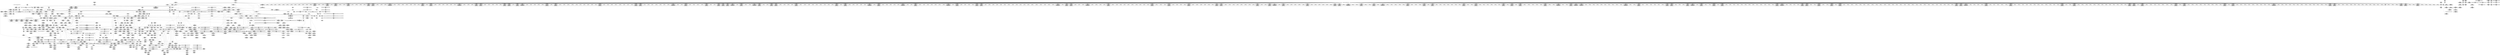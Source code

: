 digraph {
	CE0x4b56050 [shape=record,shape=Mrecord,label="{CE0x4b56050|cred_sid:_tmp4|*LoadInst*|security/selinux/hooks.c,196|*SummSource*}"]
	CE0x4bca940 [shape=record,shape=Mrecord,label="{CE0x4bca940|inode_has_perm:_tmp19|security/selinux/hooks.c,1618}"]
	CE0x4b71e70 [shape=record,shape=Mrecord,label="{CE0x4b71e70|12:_i32,_56:_i8*,_:_CRE_156,157_}"]
	CE0x4b3eba0 [shape=record,shape=Mrecord,label="{CE0x4b3eba0|104:_%struct.inode*,_:_CRE_155,156_}"]
	CE0x4b99470 [shape=record,shape=Mrecord,label="{CE0x4b99470|inode_has_perm:_i_flags|security/selinux/hooks.c,1611|*SummSource*}"]
	CE0x4b4ec00 [shape=record,shape=Mrecord,label="{CE0x4b4ec00|i32_2|*Constant*|*SummSource*}"]
	CE0x4b73030 [shape=record,shape=Mrecord,label="{CE0x4b73030|dentry_has_perm:_tmp2|*SummSink*}"]
	CE0x4b92a40 [shape=record,shape=Mrecord,label="{CE0x4b92a40|__validate_creds:_call|include/linux/cred.h,173|*SummSource*}"]
	CE0x4b905b0 [shape=record,shape=Mrecord,label="{CE0x4b905b0|inode_has_perm:_do.body|*SummSource*}"]
	CE0x4bb7640 [shape=record,shape=Mrecord,label="{CE0x4bb7640|12:_i32,_56:_i8*,_:_CRE_865,866_}"]
	CE0x4b53910 [shape=record,shape=Mrecord,label="{CE0x4b53910|selinux_inode_follow_link:_tobool1|security/selinux/hooks.c,2812|*SummSink*}"]
	CE0x4ba05f0 [shape=record,shape=Mrecord,label="{CE0x4ba05f0|12:_i32,_56:_i8*,_:_CRE_166,167_}"]
	CE0x4ba5040 [shape=record,shape=Mrecord,label="{CE0x4ba5040|12:_i32,_56:_i8*,_:_CRE_258,259_}"]
	CE0x4bb4370 [shape=record,shape=Mrecord,label="{CE0x4bb4370|12:_i32,_56:_i8*,_:_CRE_672,680_|*MultipleSource*|Function::inode_has_perm&Arg::inode::|*LoadInst*|security/selinux/hooks.c,1627|security/selinux/hooks.c,1611}"]
	CE0x4ba7640 [shape=record,shape=Mrecord,label="{CE0x4ba7640|12:_i32,_56:_i8*,_:_CRE_290,291_}"]
	CE0x4bcbbe0 [shape=record,shape=Mrecord,label="{CE0x4bcbbe0|inode_has_perm:_and|security/selinux/hooks.c,1611|*SummSource*}"]
	CE0x4bb2930 [shape=record,shape=Mrecord,label="{CE0x4bb2930|12:_i32,_56:_i8*,_:_CRE_611,612_}"]
	CE0x4b38410 [shape=record,shape=Mrecord,label="{CE0x4b38410|inode_has_perm:_inode|Function::inode_has_perm&Arg::inode::}"]
	CE0x4b55b00 [shape=record,shape=Mrecord,label="{CE0x4b55b00|cred_sid:_security|security/selinux/hooks.c,196|*SummSink*}"]
	CE0x4bccf90 [shape=record,shape=Mrecord,label="{CE0x4bccf90|inode_has_perm:_conv|security/selinux/hooks.c,1611}"]
	CE0x4b895d0 [shape=record,shape=Mrecord,label="{CE0x4b895d0|12:_i32,_56:_i8*,_:_CRE_88,96_|*MultipleSource*|Function::inode_has_perm&Arg::inode::|*LoadInst*|security/selinux/hooks.c,1627|security/selinux/hooks.c,1611}"]
	CE0x4baea40 [shape=record,shape=Mrecord,label="{CE0x4baea40|12:_i32,_56:_i8*,_:_CRE_558,559_}"]
	CE0x4b8bb70 [shape=record,shape=Mrecord,label="{CE0x4b8bb70|104:_%struct.inode*,_:_CRE_196,197_}"]
	CE0x4b8f860 [shape=record,shape=Mrecord,label="{CE0x4b8f860|__validate_creds:_tmp1|*SummSource*}"]
	CE0x4b4f160 [shape=record,shape=Mrecord,label="{CE0x4b4f160|dentry_has_perm:_av|Function::dentry_has_perm&Arg::av::|*SummSink*}"]
	CE0x4ba4a50 [shape=record,shape=Mrecord,label="{CE0x4ba4a50|12:_i32,_56:_i8*,_:_CRE_253,254_}"]
	CE0x4ba4200 [shape=record,shape=Mrecord,label="{CE0x4ba4200|12:_i32,_56:_i8*,_:_CRE_246,247_}"]
	CE0x4b4fdc0 [shape=record,shape=Mrecord,label="{CE0x4b4fdc0|104:_%struct.inode*,_:_CRE_198,199_}"]
	CE0x4b31ff0 [shape=record,shape=Mrecord,label="{CE0x4b31ff0|i64*_getelementptr_inbounds_(_11_x_i64_,_11_x_i64_*___llvm_gcov_ctr230,_i64_0,_i64_10)|*Constant*|*SummSink*}"]
	CE0x4bb2a60 [shape=record,shape=Mrecord,label="{CE0x4bb2a60|12:_i32,_56:_i8*,_:_CRE_612,613_}"]
	CE0x4ba6210 [shape=record,shape=Mrecord,label="{CE0x4ba6210|12:_i32,_56:_i8*,_:_CRE_273,274_}"]
	CE0x4b45910 [shape=record,shape=Mrecord,label="{CE0x4b45910|i64_1|*Constant*|*SummSource*}"]
	CE0x4ba65a0 [shape=record,shape=Mrecord,label="{CE0x4ba65a0|12:_i32,_56:_i8*,_:_CRE_276,277_}"]
	CE0x4ba23c0 [shape=record,shape=Mrecord,label="{CE0x4ba23c0|12:_i32,_56:_i8*,_:_CRE_193,194_}"]
	CE0x4ba1220 [shape=record,shape=Mrecord,label="{CE0x4ba1220|12:_i32,_56:_i8*,_:_CRE_179,180_}"]
	CE0x4bb9190 [shape=record,shape=Mrecord,label="{CE0x4bb9190|12:_i32,_56:_i8*,_:_CRE_887,888_}"]
	CE0x4bb0590 [shape=record,shape=Mrecord,label="{CE0x4bb0590|12:_i32,_56:_i8*,_:_CRE_581,582_}"]
	CE0x4b2f680 [shape=record,shape=Mrecord,label="{CE0x4b2f680|selinux_inode_follow_link:_tmp2}"]
	CE0x4bb1c20 [shape=record,shape=Mrecord,label="{CE0x4bb1c20|12:_i32,_56:_i8*,_:_CRE_600,601_}"]
	CE0x4b7d300 [shape=record,shape=Mrecord,label="{CE0x4b7d300|avc_has_perm:_tclass|Function::avc_has_perm&Arg::tclass::}"]
	CE0x4b24f10 [shape=record,shape=Mrecord,label="{CE0x4b24f10|selinux_inode_follow_link:_tmp4|security/selinux/hooks.c,2812|*SummSink*}"]
	CE0x4b3b590 [shape=record,shape=Mrecord,label="{CE0x4b3b590|inode_has_perm:_tmp3|*SummSink*}"]
	CE0x4b321c0 [shape=record,shape=Mrecord,label="{CE0x4b321c0|selinux_inode_follow_link:_tmp20|security/selinux/hooks.c,2812}"]
	CE0x4bc30c0 [shape=record,shape=Mrecord,label="{CE0x4bc30c0|_ret_i32_%tmp6,_!dbg_!27716|security/selinux/hooks.c,197|*SummSource*}"]
	CE0x4b20740 [shape=record,shape=Mrecord,label="{CE0x4b20740|i64*_getelementptr_inbounds_(_11_x_i64_,_11_x_i64_*___llvm_gcov_ctr230,_i64_0,_i64_0)|*Constant*|*SummSink*}"]
	CE0x4bad660 [shape=record,shape=Mrecord,label="{CE0x4bad660|12:_i32,_56:_i8*,_:_CRE_520,528_|*MultipleSource*|Function::inode_has_perm&Arg::inode::|*LoadInst*|security/selinux/hooks.c,1627|security/selinux/hooks.c,1611}"]
	CE0x4b993a0 [shape=record,shape=Mrecord,label="{CE0x4b993a0|inode_has_perm:_i_flags|security/selinux/hooks.c,1611}"]
	CE0x68fbab0 [shape=record,shape=Mrecord,label="{CE0x68fbab0|selinux_inode_follow_link:_tobool|security/selinux/hooks.c,2812}"]
	CE0x4b9f690 [shape=record,shape=Mrecord,label="{CE0x4b9f690|inode_has_perm:_call|security/selinux/hooks.c,1614|*SummSource*}"]
	CE0x4b2fdf0 [shape=record,shape=Mrecord,label="{CE0x4b2fdf0|i64*_getelementptr_inbounds_(_11_x_i64_,_11_x_i64_*___llvm_gcov_ctr230,_i64_0,_i64_1)|*Constant*}"]
	CE0x4b2d500 [shape=record,shape=Mrecord,label="{CE0x4b2d500|__validate_creds:_tmp2|include/linux/cred.h,173|*SummSink*}"]
	CE0x4b8d920 [shape=record,shape=Mrecord,label="{CE0x4b8d920|_call_void_mcount()_#3|*SummSink*}"]
	CE0x4b4c9b0 [shape=record,shape=Mrecord,label="{CE0x4b4c9b0|selinux_inode_follow_link:_tmp21|security/selinux/hooks.c,2812|*SummSource*}"]
	CE0x4b4e9f0 [shape=record,shape=Mrecord,label="{CE0x4b4e9f0|dentry_has_perm:_dentry|Function::dentry_has_perm&Arg::dentry::|*SummSink*}"]
	CE0x4b86cb0 [shape=record,shape=Mrecord,label="{CE0x4b86cb0|12:_i32,_56:_i8*,_:_CRE_4,8_|*MultipleSource*|Function::inode_has_perm&Arg::inode::|*LoadInst*|security/selinux/hooks.c,1627|security/selinux/hooks.c,1611}"]
	CE0x4b71d80 [shape=record,shape=Mrecord,label="{CE0x4b71d80|12:_i32,_56:_i8*,_:_CRE_155,156_}"]
	CE0x4b558d0 [shape=record,shape=Mrecord,label="{CE0x4b558d0|i32_1|*Constant*}"]
	CE0x4bacdc0 [shape=record,shape=Mrecord,label="{CE0x4bacdc0|12:_i32,_56:_i8*,_:_CRE_500,504_|*MultipleSource*|Function::inode_has_perm&Arg::inode::|*LoadInst*|security/selinux/hooks.c,1627|security/selinux/hooks.c,1611}"]
	CE0x4bee3a0 [shape=record,shape=Mrecord,label="{CE0x4bee3a0|cred_sid:_bb|*SummSink*}"]
	CE0x4b41f40 [shape=record,shape=Mrecord,label="{CE0x4b41f40|__validate_creds:_tmp6|include/linux/cred.h,174|*SummSink*}"]
	CE0x4b8a400 [shape=record,shape=Mrecord,label="{CE0x4b8a400|104:_%struct.inode*,_:_CRE_171,172_}"]
	CE0x4b9de80 [shape=record,shape=Mrecord,label="{CE0x4b9de80|cred_sid:_tmp6|security/selinux/hooks.c,197|*SummSink*}"]
	CE0x4b7cff0 [shape=record,shape=Mrecord,label="{CE0x4b7cff0|avc_has_perm:_tsid|Function::avc_has_perm&Arg::tsid::|*SummSource*}"]
	CE0x4b304f0 [shape=record,shape=Mrecord,label="{CE0x4b304f0|_call_void_mcount()_#3}"]
	CE0x4b50f90 [shape=record,shape=Mrecord,label="{CE0x4b50f90|104:_%struct.inode*,_:_CRE_217,218_}"]
	CE0x4ba7510 [shape=record,shape=Mrecord,label="{CE0x4ba7510|12:_i32,_56:_i8*,_:_CRE_289,290_}"]
	CE0x4b58c40 [shape=record,shape=Mrecord,label="{CE0x4b58c40|_ret_%struct.task_struct*_%tmp4,_!dbg_!27714|./arch/x86/include/asm/current.h,14|*SummSource*}"]
	CE0x4b71c90 [shape=record,shape=Mrecord,label="{CE0x4b71c90|12:_i32,_56:_i8*,_:_CRE_154,155_}"]
	CE0x4b8a8b0 [shape=record,shape=Mrecord,label="{CE0x4b8a8b0|104:_%struct.inode*,_:_CRE_176,177_}"]
	"CONST[source:0(mediator),value:2(dynamic)][purpose:{subject}]"
	CE0x4b95f70 [shape=record,shape=Mrecord,label="{CE0x4b95f70|104:_%struct.inode*,_:_CRE_311,312_}"]
	CE0x4b43c10 [shape=record,shape=Mrecord,label="{CE0x4b43c10|_call_void_mcount()_#3}"]
	CE0x4b7dfe0 [shape=record,shape=Mrecord,label="{CE0x4b7dfe0|avc_has_perm:_auditdata|Function::avc_has_perm&Arg::auditdata::|*SummSink*}"]
	CE0x4b3e600 [shape=record,shape=Mrecord,label="{CE0x4b3e600|104:_%struct.inode*,_:_CRE_149,150_}"]
	CE0x4bb67c0 [shape=record,shape=Mrecord,label="{CE0x4bb67c0|12:_i32,_56:_i8*,_:_CRE_816,824_|*MultipleSource*|Function::inode_has_perm&Arg::inode::|*LoadInst*|security/selinux/hooks.c,1627|security/selinux/hooks.c,1611}"]
	CE0x4b9f560 [shape=record,shape=Mrecord,label="{CE0x4b9f560|inode_has_perm:_call|security/selinux/hooks.c,1614}"]
	CE0x4b4ed50 [shape=record,shape=Mrecord,label="{CE0x4b4ed50|i32_2|*Constant*|*SummSink*}"]
	CE0x4b801b0 [shape=record,shape=Mrecord,label="{CE0x4b801b0|__validate_creds:_if.end|*SummSource*}"]
	CE0x4b74a50 [shape=record,shape=Mrecord,label="{CE0x4b74a50|104:_%struct.inode*,_:_CRE_93,94_}"]
	CE0x4b88710 [shape=record,shape=Mrecord,label="{CE0x4b88710|12:_i32,_56:_i8*,_:_CRE_48,56_|*MultipleSource*|Function::inode_has_perm&Arg::inode::|*LoadInst*|security/selinux/hooks.c,1627|security/selinux/hooks.c,1611}"]
	CE0x4ba79d0 [shape=record,shape=Mrecord,label="{CE0x4ba79d0|12:_i32,_56:_i8*,_:_CRE_293,294_}"]
	CE0x4b3e9c0 [shape=record,shape=Mrecord,label="{CE0x4b3e9c0|104:_%struct.inode*,_:_CRE_153,154_}"]
	CE0x4ba2870 [shape=record,shape=Mrecord,label="{CE0x4ba2870|12:_i32,_56:_i8*,_:_CRE_198,199_}"]
	CE0x4b57fc0 [shape=record,shape=Mrecord,label="{CE0x4b57fc0|12:_i32,_56:_i8*,_:_CRE_12,16_|*MultipleSource*|Function::inode_has_perm&Arg::inode::|*LoadInst*|security/selinux/hooks.c,1627|security/selinux/hooks.c,1611}"]
	CE0x4b95cc0 [shape=record,shape=Mrecord,label="{CE0x4b95cc0|104:_%struct.inode*,_:_CRE_307,308_}"]
	CE0x4bafe70 [shape=record,shape=Mrecord,label="{CE0x4bafe70|12:_i32,_56:_i8*,_:_CRE_575,576_}"]
	CE0x4bee510 [shape=record,shape=Mrecord,label="{CE0x4bee510|i64*_getelementptr_inbounds_(_2_x_i64_,_2_x_i64_*___llvm_gcov_ctr131,_i64_0,_i64_0)|*Constant*|*SummSink*}"]
	CE0x4b38fb0 [shape=record,shape=Mrecord,label="{CE0x4b38fb0|inode_has_perm:_adp|Function::inode_has_perm&Arg::adp::|*SummSource*}"]
	CE0x4b215f0 [shape=record,shape=Mrecord,label="{CE0x4b215f0|selinux_inode_follow_link:_entry|*SummSource*}"]
	CE0x4baf3c0 [shape=record,shape=Mrecord,label="{CE0x4baf3c0|12:_i32,_56:_i8*,_:_CRE_566,567_}"]
	CE0x4bbca90 [shape=record,shape=Mrecord,label="{CE0x4bbca90|12:_i32,_56:_i8*,_:_CRE_935,936_}"]
	CE0x4b2e4b0 [shape=record,shape=Mrecord,label="{CE0x4b2e4b0|i64*_getelementptr_inbounds_(_11_x_i64_,_11_x_i64_*___llvm_gcov_ctr230,_i64_0,_i64_6)|*Constant*|*SummSource*}"]
	CE0x4bcccd0 [shape=record,shape=Mrecord,label="{CE0x4bcccd0|inode_has_perm:_lnot1|security/selinux/hooks.c,1611|*SummSink*}"]
	CE0x4b84000 [shape=record,shape=Mrecord,label="{CE0x4b84000|inode_has_perm:_tmp5|security/selinux/hooks.c,1609|*SummSource*}"]
	CE0x4b96330 [shape=record,shape=Mrecord,label="{CE0x4b96330|104:_%struct.inode*,_:_CRE_315,316_}"]
	CE0x4b57460 [shape=record,shape=Mrecord,label="{CE0x4b57460|12:_i32,_56:_i8*,_:_CRE_144,145_}"]
	CE0x4b9e3a0 [shape=record,shape=Mrecord,label="{CE0x4b9e3a0|inode_has_perm:_tmp12|security/selinux/hooks.c,1612|*SummSource*}"]
	CE0x4b729a0 [shape=record,shape=Mrecord,label="{CE0x4b729a0|dentry_has_perm:_tmp}"]
	CE0x4b43660 [shape=record,shape=Mrecord,label="{CE0x4b43660|i8_1|*Constant*}"]
	CE0x4b8fbd0 [shape=record,shape=Mrecord,label="{CE0x4b8fbd0|__validate_creds:_line|Function::__validate_creds&Arg::line::|*SummSource*}"]
	CE0x4b78b50 [shape=record,shape=Mrecord,label="{CE0x4b78b50|i64*_getelementptr_inbounds_(_2_x_i64_,_2_x_i64_*___llvm_gcov_ctr153,_i64_0,_i64_1)|*Constant*|*SummSink*}"]
	CE0x4bc7090 [shape=record,shape=Mrecord,label="{CE0x4bc7090|__validate_creds:_conv|include/linux/cred.h,173}"]
	CE0x4b92820 [shape=record,shape=Mrecord,label="{CE0x4b92820|inode_has_perm:_tmp|*SummSource*}"]
	CE0x4bc3f00 [shape=record,shape=Mrecord,label="{CE0x4bc3f00|inode_has_perm:_tmp15|*LoadInst*|security/selinux/hooks.c,1615|*SummSource*}"]
	CE0x4bc4e20 [shape=record,shape=Mrecord,label="{CE0x4bc4e20|inode_has_perm:_tmp13|security/selinux/hooks.c,1614|*SummSource*}"]
	CE0x4b34d90 [shape=record,shape=Mrecord,label="{CE0x4b34d90|selinux_inode_follow_link:_tmp}"]
	CE0x4b75550 [shape=record,shape=Mrecord,label="{CE0x4b75550|i64*_getelementptr_inbounds_(_2_x_i64_,_2_x_i64_*___llvm_gcov_ctr98,_i64_0,_i64_0)|*Constant*|*SummSource*}"]
	CE0x4bec180 [shape=record,shape=Mrecord,label="{CE0x4bec180|_call_void___invalid_creds(%struct.cred*_%cred,_i8*_%file,_i32_%line)_#10,_!dbg_!27721|include/linux/cred.h,174|*SummSource*}"]
	CE0x4b3c280 [shape=record,shape=Mrecord,label="{CE0x4b3c280|__validate_creds:_if.then|*SummSource*}"]
	CE0x4bb69e0 [shape=record,shape=Mrecord,label="{CE0x4bb69e0|12:_i32,_56:_i8*,_:_CRE_824,832_|*MultipleSource*|Function::inode_has_perm&Arg::inode::|*LoadInst*|security/selinux/hooks.c,1627|security/selinux/hooks.c,1611}"]
	CE0x4ba8940 [shape=record,shape=Mrecord,label="{CE0x4ba8940|12:_i32,_56:_i8*,_:_CRE_306,307_}"]
	CE0x4b98530 [shape=record,shape=Mrecord,label="{CE0x4b98530|i32_5|*Constant*|*SummSink*}"]
	CE0x4bb5090 [shape=record,shape=Mrecord,label="{CE0x4bb5090|12:_i32,_56:_i8*,_:_CRE_712,728_|*MultipleSource*|Function::inode_has_perm&Arg::inode::|*LoadInst*|security/selinux/hooks.c,1627|security/selinux/hooks.c,1611}"]
	CE0x4b8dff0 [shape=record,shape=Mrecord,label="{CE0x4b8dff0|i64*_getelementptr_inbounds_(_2_x_i64_,_2_x_i64_*___llvm_gcov_ctr131,_i64_0,_i64_1)|*Constant*|*SummSink*}"]
	CE0x4bbc960 [shape=record,shape=Mrecord,label="{CE0x4bbc960|12:_i32,_56:_i8*,_:_CRE_934,935_}"]
	CE0x4b26090 [shape=record,shape=Mrecord,label="{CE0x4b26090|dentry_has_perm:_tmp1}"]
	CE0x4b33e00 [shape=record,shape=Mrecord,label="{CE0x4b33e00|i64*_getelementptr_inbounds_(_11_x_i64_,_11_x_i64_*___llvm_gcov_ctr230,_i64_0,_i64_8)|*Constant*|*SummSink*}"]
	CE0x4b74920 [shape=record,shape=Mrecord,label="{CE0x4b74920|104:_%struct.inode*,_:_CRE_91,92_}"]
	CE0x4b931e0 [shape=record,shape=Mrecord,label="{CE0x4b931e0|cred_sid:_tmp1|*SummSource*}"]
	CE0x4bd1c00 [shape=record,shape=Mrecord,label="{CE0x4bd1c00|inode_has_perm:_tmp12|security/selinux/hooks.c,1612}"]
	CE0x4b74420 [shape=record,shape=Mrecord,label="{CE0x4b74420|104:_%struct.inode*,_:_CRE_88,89_}"]
	CE0x4bc3df0 [shape=record,shape=Mrecord,label="{CE0x4bc3df0|inode_has_perm:_tmp15|*LoadInst*|security/selinux/hooks.c,1615}"]
	CE0x4b4bd10 [shape=record,shape=Mrecord,label="{CE0x4b4bd10|i32_78|*Constant*}"]
	CE0x4b33e70 [shape=record,shape=Mrecord,label="{CE0x4b33e70|i64*_getelementptr_inbounds_(_11_x_i64_,_11_x_i64_*___llvm_gcov_ctr230,_i64_0,_i64_8)|*Constant*|*SummSource*}"]
	CE0x4bb2f20 [shape=record,shape=Mrecord,label="{CE0x4bb2f20|12:_i32,_56:_i8*,_:_CRE_616,617_}"]
	CE0x4b8ffe0 [shape=record,shape=Mrecord,label="{CE0x4b8ffe0|cred_sid:_tmp3}"]
	CE0x4b96420 [shape=record,shape=Mrecord,label="{CE0x4b96420|104:_%struct.inode*,_:_CRE_316,317_}"]
	CE0x4ba2960 [shape=record,shape=Mrecord,label="{CE0x4ba2960|12:_i32,_56:_i8*,_:_CRE_199,200_}"]
	CE0x4bb13d0 [shape=record,shape=Mrecord,label="{CE0x4bb13d0|12:_i32,_56:_i8*,_:_CRE_593,594_}"]
	CE0x4b486e0 [shape=record,shape=Mrecord,label="{CE0x4b486e0|selinux_inode_follow_link:_tmp7|security/selinux/hooks.c,2812|*SummSource*}"]
	CE0x4bee1b0 [shape=record,shape=Mrecord,label="{CE0x4bee1b0|i64*_getelementptr_inbounds_(_2_x_i64_,_2_x_i64_*___llvm_gcov_ctr131,_i64_0,_i64_0)|*Constant*}"]
	CE0x4bbb9f0 [shape=record,shape=Mrecord,label="{CE0x4bbb9f0|12:_i32,_56:_i8*,_:_CRE_921,922_}"]
	CE0x4b8aa90 [shape=record,shape=Mrecord,label="{CE0x4b8aa90|104:_%struct.inode*,_:_CRE_178,179_}"]
	CE0x4b73870 [shape=record,shape=Mrecord,label="{CE0x4b73870|104:_%struct.inode*,_:_CRE_16,24_|*MultipleSource*|Function::selinux_inode_follow_link&Arg::dentry::|Function::dentry_has_perm&Arg::dentry::|security/selinux/hooks.c,1627}"]
	CE0x4bb2800 [shape=record,shape=Mrecord,label="{CE0x4bb2800|12:_i32,_56:_i8*,_:_CRE_610,611_}"]
	CE0x4bb2b90 [shape=record,shape=Mrecord,label="{CE0x4bb2b90|12:_i32,_56:_i8*,_:_CRE_613,614_}"]
	CE0x4bbb400 [shape=record,shape=Mrecord,label="{CE0x4bbb400|12:_i32,_56:_i8*,_:_CRE_916,917_}"]
	CE0x4b8c260 [shape=record,shape=Mrecord,label="{CE0x4b8c260|dentry_has_perm:_tmp|*SummSink*}"]
	CE0x4b7dd10 [shape=record,shape=Mrecord,label="{CE0x4b7dd10|avc_has_perm:_auditdata|Function::avc_has_perm&Arg::auditdata::}"]
	CE0x4ba24b0 [shape=record,shape=Mrecord,label="{CE0x4ba24b0|12:_i32,_56:_i8*,_:_CRE_194,195_}"]
	CE0x4b241a0 [shape=record,shape=Mrecord,label="{CE0x4b241a0|selinux_inode_follow_link:_tmp14|security/selinux/hooks.c,2812|*SummSource*}"]
	CE0x4ba7fc0 [shape=record,shape=Mrecord,label="{CE0x4ba7fc0|12:_i32,_56:_i8*,_:_CRE_298,299_}"]
	CE0x4b57600 [shape=record,shape=Mrecord,label="{CE0x4b57600|selinux_inode_follow_link:_call3|security/selinux/hooks.c,2812|*SummSource*}"]
	CE0x4b4c830 [shape=record,shape=Mrecord,label="{CE0x4b4c830|selinux_inode_follow_link:_tmp21|security/selinux/hooks.c,2812}"]
	CE0x4bec7e0 [shape=record,shape=Mrecord,label="{CE0x4bec7e0|GLOBAL:___invalid_creds|*Constant*|*SummSource*}"]
	CE0x4ba6800 [shape=record,shape=Mrecord,label="{CE0x4ba6800|12:_i32,_56:_i8*,_:_CRE_278,279_}"]
	CE0x4b95eb0 [shape=record,shape=Mrecord,label="{CE0x4b95eb0|104:_%struct.inode*,_:_CRE_310,311_}"]
	CE0x4b27de0 [shape=record,shape=Mrecord,label="{CE0x4b27de0|i8*_getelementptr_inbounds_(_25_x_i8_,_25_x_i8_*_.str3,_i32_0,_i32_0)|*Constant*}"]
	CE0x4b79660 [shape=record,shape=Mrecord,label="{CE0x4b79660|inode_has_perm:_tmp4|security/selinux/hooks.c,1609|*SummSource*}"]
	CE0x4b3f230 [shape=record,shape=Mrecord,label="{CE0x4b3f230|104:_%struct.inode*,_:_CRE_162,163_}"]
	CE0x4bee8f0 [shape=record,shape=Mrecord,label="{CE0x4bee8f0|i64*_getelementptr_inbounds_(_2_x_i64_,_2_x_i64_*___llvm_gcov_ctr131,_i64_0,_i64_0)|*Constant*|*SummSource*}"]
	CE0x4bcdab0 [shape=record,shape=Mrecord,label="{CE0x4bcdab0|GLOBAL:_llvm.expect.i64|*Constant*|*SummSink*}"]
	"CONST[source:1(input),value:2(dynamic)][purpose:{object}]"
	CE0x4bb8cd0 [shape=record,shape=Mrecord,label="{CE0x4bb8cd0|12:_i32,_56:_i8*,_:_CRE_883,884_}"]
	CE0x4b37a40 [shape=record,shape=Mrecord,label="{CE0x4b37a40|selinux_inode_follow_link:_tmp|*SummSink*}"]
	CE0x4bac900 [shape=record,shape=Mrecord,label="{CE0x4bac900|12:_i32,_56:_i8*,_:_CRE_486,487_}"]
	CE0x6781320 [shape=record,shape=Mrecord,label="{CE0x6781320|selinux_inode_follow_link:_land.lhs.true}"]
	CE0x4bb33e0 [shape=record,shape=Mrecord,label="{CE0x4bb33e0|12:_i32,_56:_i8*,_:_CRE_620,621_}"]
	CE0x4b3e8d0 [shape=record,shape=Mrecord,label="{CE0x4b3e8d0|104:_%struct.inode*,_:_CRE_152,153_}"]
	CE0x4b86e50 [shape=record,shape=Mrecord,label="{CE0x4b86e50|inode_has_perm:_tobool|security/selinux/hooks.c,1611|*SummSink*}"]
	CE0x4bae570 [shape=record,shape=Mrecord,label="{CE0x4bae570|12:_i32,_56:_i8*,_:_CRE_554,555_}"]
	CE0x4b55450 [shape=record,shape=Mrecord,label="{CE0x4b55450|i64*_getelementptr_inbounds_(_11_x_i64_,_11_x_i64_*___llvm_gcov_ctr230,_i64_0,_i64_10)|*Constant*}"]
	CE0x4b85b80 [shape=record,shape=Mrecord,label="{CE0x4b85b80|inode_has_perm:_tmp1}"]
	CE0x4bcbb70 [shape=record,shape=Mrecord,label="{CE0x4bcbb70|inode_has_perm:_and|security/selinux/hooks.c,1611}"]
	CE0x4b281f0 [shape=record,shape=Mrecord,label="{CE0x4b281f0|_call_void_mcount()_#3}"]
	CE0x4bd09d0 [shape=record,shape=Mrecord,label="{CE0x4bd09d0|inode_has_perm:_tmp10|security/selinux/hooks.c,1611|*SummSource*}"]
	CE0x4b2dc70 [shape=record,shape=Mrecord,label="{CE0x4b2dc70|i8_10|*Constant*}"]
	CE0x4b26cd0 [shape=record,shape=Mrecord,label="{CE0x4b26cd0|selinux_inode_follow_link:_tmp6|security/selinux/hooks.c,2812|*SummSource*}"]
	CE0x4bb54d0 [shape=record,shape=Mrecord,label="{CE0x4bb54d0|12:_i32,_56:_i8*,_:_CRE_736,740_|*MultipleSource*|Function::inode_has_perm&Arg::inode::|*LoadInst*|security/selinux/hooks.c,1627|security/selinux/hooks.c,1611}"]
	CE0x4b31620 [shape=record,shape=Mrecord,label="{CE0x4b31620|selinux_inode_follow_link:_do.end|*SummSink*}"]
	CE0x4b8cc90 [shape=record,shape=Mrecord,label="{CE0x4b8cc90|GLOBAL:_current_task|Global_var:current_task}"]
	CE0x4bb56f0 [shape=record,shape=Mrecord,label="{CE0x4bb56f0|12:_i32,_56:_i8*,_:_CRE_744,752_|*MultipleSource*|Function::inode_has_perm&Arg::inode::|*LoadInst*|security/selinux/hooks.c,1627|security/selinux/hooks.c,1611}"]
	CE0x4b9e710 [shape=record,shape=Mrecord,label="{CE0x4b9e710|i64*_getelementptr_inbounds_(_8_x_i64_,_8_x_i64_*___llvm_gcov_ctr154,_i64_0,_i64_6)|*Constant*|*SummSink*}"]
	CE0x4be6130 [shape=record,shape=Mrecord,label="{CE0x4be6130|inode_has_perm:_tmp16|security/selinux/hooks.c,1615|*SummSource*}"]
	CE0x4b50900 [shape=record,shape=Mrecord,label="{CE0x4b50900|104:_%struct.inode*,_:_CRE_210,211_}"]
	CE0x4b9ac50 [shape=record,shape=Mrecord,label="{CE0x4b9ac50|0:_i32,_4:_i32,_8:_i32,_12:_i32,_:_CMRE_4,8_|*MultipleSource*|security/selinux/hooks.c,196|security/selinux/hooks.c,197|*LoadInst*|security/selinux/hooks.c,196}"]
	CE0x4ba8a70 [shape=record,shape=Mrecord,label="{CE0x4ba8a70|12:_i32,_56:_i8*,_:_CRE_307,308_}"]
	CE0x4bd14c0 [shape=record,shape=Mrecord,label="{CE0x4bd14c0|inode_has_perm:_tmp11|security/selinux/hooks.c,1612}"]
	CE0x4b3e370 [shape=record,shape=Mrecord,label="{CE0x4b3e370|104:_%struct.inode*,_:_CRE_146,147_}"]
	CE0x4bb0a50 [shape=record,shape=Mrecord,label="{CE0x4bb0a50|12:_i32,_56:_i8*,_:_CRE_585,586_}"]
	CE0x4ba16f0 [shape=record,shape=Mrecord,label="{CE0x4ba16f0|GLOBAL:_llvm.expect.i64|*Constant*}"]
	CE0x4b3d1b0 [shape=record,shape=Mrecord,label="{CE0x4b3d1b0|get_current:_tmp4|./arch/x86/include/asm/current.h,14|*SummSink*}"]
	CE0x4b3fd90 [shape=record,shape=Mrecord,label="{CE0x4b3fd90|GLOBAL:_selinux_inode_follow_link.__warned|Global_var:selinux_inode_follow_link.__warned|*SummSink*}"]
	CE0x4b38c50 [shape=record,shape=Mrecord,label="{CE0x4b38c50|inode_has_perm:_perms|Function::inode_has_perm&Arg::perms::|*SummSink*}"]
	CE0x4ba2690 [shape=record,shape=Mrecord,label="{CE0x4ba2690|12:_i32,_56:_i8*,_:_CRE_196,197_}"]
	CE0x4bb20e0 [shape=record,shape=Mrecord,label="{CE0x4bb20e0|12:_i32,_56:_i8*,_:_CRE_604,605_}"]
	CE0x6781230 [shape=record,shape=Mrecord,label="{CE0x6781230|selinux_inode_follow_link:_bb|*SummSink*}"]
	CE0x4b72230 [shape=record,shape=Mrecord,label="{CE0x4b72230|12:_i32,_56:_i8*,_:_CRE_160,161_}"]
	CE0x4ba2b40 [shape=record,shape=Mrecord,label="{CE0x4ba2b40|12:_i32,_56:_i8*,_:_CRE_201,202_}"]
	CE0x4b86900 [shape=record,shape=Mrecord,label="{CE0x4b86900|COLLAPSED:_CMRE:_elem_0:default:}"]
	CE0x4ba08c0 [shape=record,shape=Mrecord,label="{CE0x4ba08c0|12:_i32,_56:_i8*,_:_CRE_169,170_}"]
	CE0x4bedf30 [shape=record,shape=Mrecord,label="{CE0x4bedf30|__validate_creds:_tmp9|include/linux/cred.h,175|*SummSource*}"]
	CE0x4baf620 [shape=record,shape=Mrecord,label="{CE0x4baf620|12:_i32,_56:_i8*,_:_CRE_568,569_}"]
	CE0x4b8e590 [shape=record,shape=Mrecord,label="{CE0x4b8e590|i64*_getelementptr_inbounds_(_8_x_i64_,_8_x_i64_*___llvm_gcov_ctr154,_i64_0,_i64_0)|*Constant*}"]
	CE0x4bcd230 [shape=record,shape=Mrecord,label="{CE0x4bcd230|inode_has_perm:_lnot.ext|security/selinux/hooks.c,1611|*SummSource*}"]
	CE0x4ba1790 [shape=record,shape=Mrecord,label="{CE0x4ba1790|12:_i32,_56:_i8*,_:_CRE_180,181_}"]
	CE0x4b24bc0 [shape=record,shape=Mrecord,label="{CE0x4b24bc0|dentry_has_perm:_bb|*SummSink*}"]
	CE0x4b51080 [shape=record,shape=Mrecord,label="{CE0x4b51080|104:_%struct.inode*,_:_CRE_218,219_}"]
	CE0x4b85b10 [shape=record,shape=Mrecord,label="{CE0x4b85b10|i64_1|*Constant*}"]
	CE0x433afd0 [shape=record,shape=Mrecord,label="{CE0x433afd0|selinux_inode_follow_link:_land.lhs.true|*SummSource*}"]
	CE0x4b50bd0 [shape=record,shape=Mrecord,label="{CE0x4b50bd0|104:_%struct.inode*,_:_CRE_213,214_}"]
	CE0x4ba30e0 [shape=record,shape=Mrecord,label="{CE0x4ba30e0|12:_i32,_56:_i8*,_:_CRE_207,208_}"]
	CE0x4b8ba80 [shape=record,shape=Mrecord,label="{CE0x4b8ba80|104:_%struct.inode*,_:_CRE_195,196_}"]
	CE0x4bbcbc0 [shape=record,shape=Mrecord,label="{CE0x4bbcbc0|12:_i32,_56:_i8*,_:_CRE_936,944_|*MultipleSource*|Function::inode_has_perm&Arg::inode::|*LoadInst*|security/selinux/hooks.c,1627|security/selinux/hooks.c,1611}"]
	CE0x4b7a3f0 [shape=record,shape=Mrecord,label="{CE0x4b7a3f0|COLLAPSED:_GCMRE___llvm_gcov_ctr153_internal_global_2_x_i64_zeroinitializer:_elem_0:default:}"]
	CE0x4b41cb0 [shape=record,shape=Mrecord,label="{CE0x4b41cb0|__validate_creds:_tmp6|include/linux/cred.h,174|*SummSource*}"]
	CE0x4b3d5c0 [shape=record,shape=Mrecord,label="{CE0x4b3d5c0|__validate_creds:_entry|*SummSink*}"]
	CE0x4b86bd0 [shape=record,shape=Mrecord,label="{CE0x4b86bd0|12:_i32,_56:_i8*,_:_CRE_2,4_|*MultipleSource*|Function::inode_has_perm&Arg::inode::|*LoadInst*|security/selinux/hooks.c,1627|security/selinux/hooks.c,1611}"]
	CE0x4bcbea0 [shape=record,shape=Mrecord,label="{CE0x4bcbea0|i1_true|*Constant*}"]
	CE0x4b342b0 [shape=record,shape=Mrecord,label="{CE0x4b342b0|selinux_inode_follow_link:_tmp15|security/selinux/hooks.c,2812|*SummSource*}"]
	CE0x4bb8e00 [shape=record,shape=Mrecord,label="{CE0x4bb8e00|12:_i32,_56:_i8*,_:_CRE_884,885_}"]
	CE0x4b4d9c0 [shape=record,shape=Mrecord,label="{CE0x4b4d9c0|dentry_has_perm:_entry|*SummSink*}"]
	CE0x4bc3970 [shape=record,shape=Mrecord,label="{CE0x4bc3970|inode_has_perm:_i_security|security/selinux/hooks.c,1615|*SummSource*}"]
	CE0x4babae0 [shape=record,shape=Mrecord,label="{CE0x4babae0|12:_i32,_56:_i8*,_:_CRE_474,475_}"]
	CE0x4bc2d90 [shape=record,shape=Mrecord,label="{CE0x4bc2d90|cred_sid:_cred|Function::cred_sid&Arg::cred::|*SummSink*}"]
	CE0x4b26020 [shape=record,shape=Mrecord,label="{CE0x4b26020|i32_1|*Constant*|*SummSource*}"]
	CE0x4bc42f0 [shape=record,shape=Mrecord,label="{CE0x4bc42f0|inode_has_perm:_sid3|security/selinux/hooks.c,1617|*SummSource*}"]
	CE0x4b85aa0 [shape=record,shape=Mrecord,label="{CE0x4b85aa0|i64*_getelementptr_inbounds_(_8_x_i64_,_8_x_i64_*___llvm_gcov_ctr154,_i64_0,_i64_1)|*Constant*|*SummSink*}"]
	CE0x4b45620 [shape=record,shape=Mrecord,label="{CE0x4b45620|selinux_inode_follow_link:_do.body}"]
	CE0x4bb6e20 [shape=record,shape=Mrecord,label="{CE0x4bb6e20|12:_i32,_56:_i8*,_:_CRE_840,848_|*MultipleSource*|Function::inode_has_perm&Arg::inode::|*LoadInst*|security/selinux/hooks.c,1627|security/selinux/hooks.c,1611}"]
	CE0x4bc6df0 [shape=record,shape=Mrecord,label="{CE0x4bc6df0|__validate_creds:_conv|include/linux/cred.h,173|*SummSink*}"]
	CE0x4b51440 [shape=record,shape=Mrecord,label="{CE0x4b51440|104:_%struct.inode*,_:_CRE_222,223_}"]
	CE0x4ba4de0 [shape=record,shape=Mrecord,label="{CE0x4ba4de0|12:_i32,_56:_i8*,_:_CRE_256,257_}"]
	CE0x4bf12b0 [shape=record,shape=Mrecord,label="{CE0x4bf12b0|cred_sid:_tmp5|security/selinux/hooks.c,196|*SummSource*}"]
	CE0x4bb12a0 [shape=record,shape=Mrecord,label="{CE0x4bb12a0|12:_i32,_56:_i8*,_:_CRE_592,593_}"]
	CE0x4bb0460 [shape=record,shape=Mrecord,label="{CE0x4bb0460|12:_i32,_56:_i8*,_:_CRE_580,581_}"]
	CE0x4bb7420 [shape=record,shape=Mrecord,label="{CE0x4bb7420|12:_i32,_56:_i8*,_:_CRE_864,865_}"]
	CE0x4b96240 [shape=record,shape=Mrecord,label="{CE0x4b96240|104:_%struct.inode*,_:_CRE_314,315_}"]
	CE0x4bb8f30 [shape=record,shape=Mrecord,label="{CE0x4bb8f30|12:_i32,_56:_i8*,_:_CRE_885,886_}"]
	CE0x4bb7fc0 [shape=record,shape=Mrecord,label="{CE0x4bb7fc0|12:_i32,_56:_i8*,_:_CRE_872,873_}"]
	CE0x4bcd410 [shape=record,shape=Mrecord,label="{CE0x4bcd410|GLOBAL:_llvm.expect.i64|*Constant*}"]
	CE0x4b72480 [shape=record,shape=Mrecord,label="{CE0x4b72480|dentry_has_perm:_ad|security/selinux/hooks.c, 1628}"]
	CE0x4b8b4e0 [shape=record,shape=Mrecord,label="{CE0x4b8b4e0|104:_%struct.inode*,_:_CRE_189,190_}"]
	CE0x4bb0b80 [shape=record,shape=Mrecord,label="{CE0x4bb0b80|12:_i32,_56:_i8*,_:_CRE_586,587_}"]
	CE0x4b51350 [shape=record,shape=Mrecord,label="{CE0x4b51350|104:_%struct.inode*,_:_CRE_221,222_}"]
	CE0x4b98750 [shape=record,shape=Mrecord,label="{CE0x4b98750|i32_5|*Constant*|*SummSource*}"]
	CE0x4b77b80 [shape=record,shape=Mrecord,label="{CE0x4b77b80|inode_has_perm:_entry}"]
	CE0x4ba7180 [shape=record,shape=Mrecord,label="{CE0x4ba7180|12:_i32,_56:_i8*,_:_CRE_286,287_}"]
	CE0x4ba07d0 [shape=record,shape=Mrecord,label="{CE0x4ba07d0|12:_i32,_56:_i8*,_:_CRE_168,169_}"]
	CE0x4bd1010 [shape=record,shape=Mrecord,label="{CE0x4bd1010|i64*_getelementptr_inbounds_(_8_x_i64_,_8_x_i64_*___llvm_gcov_ctr154,_i64_0,_i64_5)|*Constant*|*SummSource*}"]
	CE0x4ba5af0 [shape=record,shape=Mrecord,label="{CE0x4ba5af0|12:_i32,_56:_i8*,_:_CRE_267,268_}"]
	CE0x4b7d5a0 [shape=record,shape=Mrecord,label="{CE0x4b7d5a0|avc_has_perm:_tclass|Function::avc_has_perm&Arg::tclass::|*SummSink*}"]
	CE0x4bac1e0 [shape=record,shape=Mrecord,label="{CE0x4bac1e0|12:_i32,_56:_i8*,_:_CRE_480,481_}"]
	CE0x4bcc020 [shape=record,shape=Mrecord,label="{CE0x4bcc020|inode_has_perm:_tobool|security/selinux/hooks.c,1611}"]
	CE0x4ba3d30 [shape=record,shape=Mrecord,label="{CE0x4ba3d30|12:_i32,_56:_i8*,_:_CRE_242,243_}"]
	CE0x4baffa0 [shape=record,shape=Mrecord,label="{CE0x4baffa0|12:_i32,_56:_i8*,_:_CRE_576,577_}"]
	CE0x4b89990 [shape=record,shape=Mrecord,label="{CE0x4b89990|12:_i32,_56:_i8*,_:_CRE_104,112_|*MultipleSource*|Function::inode_has_perm&Arg::inode::|*LoadInst*|security/selinux/hooks.c,1627|security/selinux/hooks.c,1611}"]
	CE0x4b52bd0 [shape=record,shape=Mrecord,label="{CE0x4b52bd0|i1_true|*Constant*|*SummSource*}"]
	CE0x4b9d610 [shape=record,shape=Mrecord,label="{CE0x4b9d610|cred_sid:_tmp6|security/selinux/hooks.c,197}"]
	CE0x4b31810 [shape=record,shape=Mrecord,label="{CE0x4b31810|selinux_inode_follow_link:_do.end}"]
	CE0x4bca490 [shape=record,shape=Mrecord,label="{CE0x4bca490|i64*_getelementptr_inbounds_(_8_x_i64_,_8_x_i64_*___llvm_gcov_ctr154,_i64_0,_i64_7)|*Constant*}"]
	CE0x4b23510 [shape=record,shape=Mrecord,label="{CE0x4b23510|selinux_inode_follow_link:_call|security/selinux/hooks.c,2812|*SummSource*}"]
	CE0x4b441f0 [shape=record,shape=Mrecord,label="{CE0x4b441f0|i8_1|*Constant*|*SummSink*}"]
	CE0x4b3d960 [shape=record,shape=Mrecord,label="{CE0x4b3d960|get_current:_tmp2}"]
	CE0x4ba59c0 [shape=record,shape=Mrecord,label="{CE0x4ba59c0|12:_i32,_56:_i8*,_:_CRE_266,267_}"]
	CE0x4b8ce00 [shape=record,shape=Mrecord,label="{CE0x4b8ce00|%struct.task_struct*_(%struct.task_struct**)*_asm_movq_%gs:$_1:P_,$0_,_r,im,_dirflag_,_fpsr_,_flags_|*SummSource*}"]
	CE0x4bc6540 [shape=record,shape=Mrecord,label="{CE0x4bc6540|inode_has_perm:_tmp17|security/selinux/hooks.c,1617}"]
	CE0x4b9e8b0 [shape=record,shape=Mrecord,label="{CE0x4b9e8b0|i64*_getelementptr_inbounds_(_8_x_i64_,_8_x_i64_*___llvm_gcov_ctr154,_i64_0,_i64_6)|*Constant*|*SummSource*}"]
	CE0x4b87ca0 [shape=record,shape=Mrecord,label="{CE0x4b87ca0|_ret_void,_!dbg_!27722|include/linux/cred.h,175|*SummSink*}"]
	CE0x4b8a130 [shape=record,shape=Mrecord,label="{CE0x4b8a130|104:_%struct.inode*,_:_CRE_168,169_}"]
	CE0x4bee220 [shape=record,shape=Mrecord,label="{CE0x4bee220|cred_sid:_bb|*SummSource*}"]
	CE0x4bb5280 [shape=record,shape=Mrecord,label="{CE0x4bb5280|12:_i32,_56:_i8*,_:_CRE_728,736_|*MultipleSource*|Function::inode_has_perm&Arg::inode::|*LoadInst*|security/selinux/hooks.c,1627|security/selinux/hooks.c,1611}"]
	CE0x4b71f60 [shape=record,shape=Mrecord,label="{CE0x4b71f60|12:_i32,_56:_i8*,_:_CRE_157,158_}"]
	CE0x4b862c0 [shape=record,shape=Mrecord,label="{CE0x4b862c0|GLOBAL:___validate_creds|*Constant*}"]
	CE0x4bce160 [shape=record,shape=Mrecord,label="{CE0x4bce160|inode_has_perm:_expval|security/selinux/hooks.c,1611|*SummSource*}"]
	CE0x4b359e0 [shape=record,shape=Mrecord,label="{CE0x4b359e0|i32_0|*Constant*|*SummSink*}"]
	CE0x4b897e0 [shape=record,shape=Mrecord,label="{CE0x4b897e0|12:_i32,_56:_i8*,_:_CRE_96,104_|*MultipleSource*|Function::inode_has_perm&Arg::inode::|*LoadInst*|security/selinux/hooks.c,1627|security/selinux/hooks.c,1611}"]
	CE0x4b31080 [shape=record,shape=Mrecord,label="{CE0x4b31080|get_current:_tmp1|*SummSink*}"]
	CE0x4b395e0 [shape=record,shape=Mrecord,label="{CE0x4b395e0|_ret_i32_%retval.0,_!dbg_!27739|security/selinux/hooks.c,1618|*SummSink*}"]
	CE0x4b8b030 [shape=record,shape=Mrecord,label="{CE0x4b8b030|104:_%struct.inode*,_:_CRE_184,185_}"]
	CE0x4b8d1a0 [shape=record,shape=Mrecord,label="{CE0x4b8d1a0|get_current:_tmp3|*SummSource*}"]
	CE0x4b716f0 [shape=record,shape=Mrecord,label="{CE0x4b716f0|12:_i32,_56:_i8*,_:_CRE_148,149_}"]
	CE0x4bbe860 [shape=record,shape=Mrecord,label="{CE0x4bbe860|inode_has_perm:_tmp6|*LoadInst*|security/selinux/hooks.c,1611|*SummSource*}"]
	CE0x4b98190 [shape=record,shape=Mrecord,label="{CE0x4b98190|dentry_has_perm:_ad|security/selinux/hooks.c, 1628|*SummSink*}"]
	CE0x4b214d0 [shape=record,shape=Mrecord,label="{CE0x4b214d0|selinux_inode_follow_link:_entry}"]
	CE0x4b86970 [shape=record,shape=Mrecord,label="{CE0x4b86970|GLOBAL:_creds_are_invalid|*Constant*|*SummSource*}"]
	CE0x4ba92c0 [shape=record,shape=Mrecord,label="{CE0x4ba92c0|12:_i32,_56:_i8*,_:_CRE_328,336_|*MultipleSource*|Function::inode_has_perm&Arg::inode::|*LoadInst*|security/selinux/hooks.c,1627|security/selinux/hooks.c,1611}"]
	CE0x4bed000 [shape=record,shape=Mrecord,label="{CE0x4bed000|i64*_getelementptr_inbounds_(_5_x_i64_,_5_x_i64_*___llvm_gcov_ctr155,_i64_0,_i64_4)|*Constant*|*SummSink*}"]
	CE0x4b71510 [shape=record,shape=Mrecord,label="{CE0x4b71510|12:_i32,_56:_i8*,_:_CRE_146,147_}"]
	CE0x4b368b0 [shape=record,shape=Mrecord,label="{CE0x4b368b0|i64_4|*Constant*}"]
	CE0x4b966f0 [shape=record,shape=Mrecord,label="{CE0x4b966f0|104:_%struct.inode*,_:_CRE_319,320_}"]
	CE0x4b24010 [shape=record,shape=Mrecord,label="{CE0x4b24010|selinux_inode_follow_link:_tmp14|security/selinux/hooks.c,2812}"]
	CE0x4b4b4c0 [shape=record,shape=Mrecord,label="{CE0x4b4b4c0|selinux_inode_follow_link:_tmp17|security/selinux/hooks.c,2812|*SummSink*}"]
	CE0x4b24360 [shape=record,shape=Mrecord,label="{CE0x4b24360|selinux_inode_follow_link:_tmp14|security/selinux/hooks.c,2812|*SummSink*}"]
	CE0x4b4e800 [shape=record,shape=Mrecord,label="{CE0x4b4e800|dentry_has_perm:_dentry|Function::dentry_has_perm&Arg::dentry::}"]
	CE0x4bd0ee0 [shape=record,shape=Mrecord,label="{CE0x4bd0ee0|i64*_getelementptr_inbounds_(_8_x_i64_,_8_x_i64_*___llvm_gcov_ctr154,_i64_0,_i64_5)|*Constant*}"]
	CE0x4baeca0 [shape=record,shape=Mrecord,label="{CE0x4baeca0|12:_i32,_56:_i8*,_:_CRE_560,561_}"]
	CE0x4b77e30 [shape=record,shape=Mrecord,label="{CE0x4b77e30|GLOBAL:_inode_has_perm|*Constant*|*SummSink*}"]
	CE0x4b80240 [shape=record,shape=Mrecord,label="{CE0x4b80240|__validate_creds:_if.end|*SummSink*}"]
	CE0x4bba490 [shape=record,shape=Mrecord,label="{CE0x4bba490|12:_i32,_56:_i8*,_:_CRE_903,904_}"]
	CE0x4ba14b0 [shape=record,shape=Mrecord,label="{CE0x4ba14b0|__validate_creds:_lnot|include/linux/cred.h,173}"]
	CE0x4bb3b00 [shape=record,shape=Mrecord,label="{CE0x4bb3b00|12:_i32,_56:_i8*,_:_CRE_640,648_|*MultipleSource*|Function::inode_has_perm&Arg::inode::|*LoadInst*|security/selinux/hooks.c,1627|security/selinux/hooks.c,1611}"]
	CE0x4bb7200 [shape=record,shape=Mrecord,label="{CE0x4bb7200|12:_i32,_56:_i8*,_:_CRE_856,864_|*MultipleSource*|Function::inode_has_perm&Arg::inode::|*LoadInst*|security/selinux/hooks.c,1627|security/selinux/hooks.c,1611}"]
	CE0x4b50ea0 [shape=record,shape=Mrecord,label="{CE0x4b50ea0|104:_%struct.inode*,_:_CRE_216,217_}"]
	CE0x4bbb1a0 [shape=record,shape=Mrecord,label="{CE0x4bbb1a0|12:_i32,_56:_i8*,_:_CRE_914,915_}"]
	CE0x4bb99e0 [shape=record,shape=Mrecord,label="{CE0x4bb99e0|12:_i32,_56:_i8*,_:_CRE_894,895_}"]
	CE0x4b22f00 [shape=record,shape=Mrecord,label="{CE0x4b22f00|i64_2|*Constant*|*SummSource*}"]
	CE0x4b4d8f0 [shape=record,shape=Mrecord,label="{CE0x4b4d8f0|dentry_has_perm:_entry}"]
	CE0x4b92d60 [shape=record,shape=Mrecord,label="{CE0x4b92d60|i32_4|*Constant*|*SummSink*}"]
	CE0x4b51a40 [shape=record,shape=Mrecord,label="{CE0x4b51a40|104:_%struct.inode*,_:_CRE_248,256_|*MultipleSource*|Function::selinux_inode_follow_link&Arg::dentry::|Function::dentry_has_perm&Arg::dentry::|security/selinux/hooks.c,1627}"]
	CE0x4b7cb60 [shape=record,shape=Mrecord,label="{CE0x4b7cb60|avc_has_perm:_ssid|Function::avc_has_perm&Arg::ssid::}"]
	CE0x4b90480 [shape=record,shape=Mrecord,label="{CE0x4b90480|inode_has_perm:_if.then|*SummSink*}"]
	CE0x4b40fc0 [shape=record,shape=Mrecord,label="{CE0x4b40fc0|__validate_creds:_tmp5|include/linux/cred.h,173}"]
	CE0x4b71ba0 [shape=record,shape=Mrecord,label="{CE0x4b71ba0|12:_i32,_56:_i8*,_:_CRE_153,154_}"]
	CE0x4b95d30 [shape=record,shape=Mrecord,label="{CE0x4b95d30|104:_%struct.inode*,_:_CRE_308,309_}"]
	CE0x4ba6a60 [shape=record,shape=Mrecord,label="{CE0x4ba6a60|12:_i32,_56:_i8*,_:_CRE_280,281_}"]
	CE0x4b4feb0 [shape=record,shape=Mrecord,label="{CE0x4b4feb0|104:_%struct.inode*,_:_CRE_199,200_}"]
	CE0x4baf4f0 [shape=record,shape=Mrecord,label="{CE0x4baf4f0|12:_i32,_56:_i8*,_:_CRE_567,568_}"]
	CE0x4bed770 [shape=record,shape=Mrecord,label="{CE0x4bed770|__validate_creds:_tmp8|include/linux/cred.h,175}"]
	CE0x4b8edc0 [shape=record,shape=Mrecord,label="{CE0x4b8edc0|__validate_creds:_line|Function::__validate_creds&Arg::line::|*SummSink*}"]
	CE0x4bbbb20 [shape=record,shape=Mrecord,label="{CE0x4bbbb20|12:_i32,_56:_i8*,_:_CRE_922,923_}"]
	CE0x4b8bf90 [shape=record,shape=Mrecord,label="{CE0x4b8bf90|__validate_creds:_lnot.ext|include/linux/cred.h,173|*SummSink*}"]
	CE0x4b4a350 [shape=record,shape=Mrecord,label="{CE0x4b4a350|GLOBAL:_lockdep_rcu_suspicious|*Constant*|*SummSink*}"]
	CE0x4b333d0 [shape=record,shape=Mrecord,label="{CE0x4b333d0|GLOBAL:_selinux_inode_follow_link.__warned|Global_var:selinux_inode_follow_link.__warned|*SummSource*}"]
	CE0x5f50980 [shape=record,shape=Mrecord,label="{CE0x5f50980|selinux_inode_follow_link:_land.lhs.true2|*SummSource*}"]
	CE0x4bb9060 [shape=record,shape=Mrecord,label="{CE0x4bb9060|12:_i32,_56:_i8*,_:_CRE_886,887_}"]
	CE0x4b35200 [shape=record,shape=Mrecord,label="{CE0x4b35200|selinux_inode_follow_link:_tmp5|security/selinux/hooks.c,2812}"]
	CE0x4b3b4d0 [shape=record,shape=Mrecord,label="{CE0x4b3b4d0|inode_has_perm:_tmp3|*SummSource*}"]
	CE0x4b34f30 [shape=record,shape=Mrecord,label="{CE0x4b34f30|i64_0|*Constant*}"]
	CE0x4b1ffa0 [shape=record,shape=Mrecord,label="{CE0x4b1ffa0|selinux_inode_follow_link:_tmp12|security/selinux/hooks.c,2812|*SummSource*}"]
	CE0x4baa7f0 [shape=record,shape=Mrecord,label="{CE0x4baa7f0|12:_i32,_56:_i8*,_:_CRE_416,424_|*MultipleSource*|Function::inode_has_perm&Arg::inode::|*LoadInst*|security/selinux/hooks.c,1627|security/selinux/hooks.c,1611}"]
	CE0x4bebc10 [shape=record,shape=Mrecord,label="{CE0x4bebc10|GLOBAL:___invalid_creds|*Constant*}"]
	CE0x4ba2ff0 [shape=record,shape=Mrecord,label="{CE0x4ba2ff0|12:_i32,_56:_i8*,_:_CRE_206,207_}"]
	CE0x4b86b60 [shape=record,shape=Mrecord,label="{CE0x4b86b60|12:_i32,_56:_i8*,_:_CRE_8,12_|*MultipleSource*|Function::inode_has_perm&Arg::inode::|*LoadInst*|security/selinux/hooks.c,1627|security/selinux/hooks.c,1611}"]
	CE0x4bec4e0 [shape=record,shape=Mrecord,label="{CE0x4bec4e0|GLOBAL:___invalid_creds|*Constant*|*SummSink*}"]
	CE0x4b48520 [shape=record,shape=Mrecord,label="{CE0x4b48520|selinux_inode_follow_link:_tmp7|security/selinux/hooks.c,2812}"]
	CE0x4bccb60 [shape=record,shape=Mrecord,label="{CE0x4bccb60|inode_has_perm:_lnot1|security/selinux/hooks.c,1611|*SummSource*}"]
	CE0x4b2df30 [shape=record,shape=Mrecord,label="{CE0x4b2df30|i8_10|*Constant*|*SummSink*}"]
	CE0x4b83920 [shape=record,shape=Mrecord,label="{CE0x4b83920|GLOBAL:_creds_are_invalid|*Constant*|*SummSink*}"]
	CE0x4b8a6d0 [shape=record,shape=Mrecord,label="{CE0x4b8a6d0|104:_%struct.inode*,_:_CRE_174,175_}"]
	CE0x4b73950 [shape=record,shape=Mrecord,label="{CE0x4b73950|dentry_has_perm:_type|security/selinux/hooks.c,1630|*SummSink*}"]
	CE0x4b88210 [shape=record,shape=Mrecord,label="{CE0x4b88210|inode_has_perm:_bb|*SummSink*}"]
	CE0x4b24550 [shape=record,shape=Mrecord,label="{CE0x4b24550|dentry_has_perm:_tmp1|*SummSink*}"]
	CE0x4bb9520 [shape=record,shape=Mrecord,label="{CE0x4bb9520|12:_i32,_56:_i8*,_:_CRE_890,891_}"]
	CE0x4bbd470 [shape=record,shape=Mrecord,label="{CE0x4bbd470|12:_i32,_56:_i8*,_:_CRE_976,977_}"]
	CE0x4b26100 [shape=record,shape=Mrecord,label="{CE0x4b26100|dentry_has_perm:_tmp1|*SummSource*}"]
	CE0x4b9fce0 [shape=record,shape=Mrecord,label="{CE0x4b9fce0|GLOBAL:_cred_sid|*Constant*|*SummSource*}"]
	CE0x4baef00 [shape=record,shape=Mrecord,label="{CE0x4baef00|12:_i32,_56:_i8*,_:_CRE_562,563_}"]
	CE0x4b277c0 [shape=record,shape=Mrecord,label="{CE0x4b277c0|i64_5|*Constant*|*SummSource*}"]
	CE0x4b7e6d0 [shape=record,shape=Mrecord,label="{CE0x4b7e6d0|inode_has_perm:_tmp20|security/selinux/hooks.c,1618|*SummSink*}"]
	CE0x4b84c20 [shape=record,shape=Mrecord,label="{CE0x4b84c20|__validate_creds:_tmp}"]
	CE0x4b4d610 [shape=record,shape=Mrecord,label="{CE0x4b4d610|GLOBAL:_dentry_has_perm|*Constant*|*SummSink*}"]
	CE0x4b41260 [shape=record,shape=Mrecord,label="{CE0x4b41260|__validate_creds:_tmp5|include/linux/cred.h,173|*SummSink*}"]
	CE0x433b0d0 [shape=record,shape=Mrecord,label="{CE0x433b0d0|selinux_inode_follow_link:_land.lhs.true|*SummSink*}"]
	CE0x4b3a370 [shape=record,shape=Mrecord,label="{CE0x4b3a370|cred_sid:_tmp2|*SummSource*}"]
	CE0x4beddc0 [shape=record,shape=Mrecord,label="{CE0x4beddc0|__validate_creds:_tmp9|include/linux/cred.h,175}"]
	CE0x4b9a5e0 [shape=record,shape=Mrecord,label="{CE0x4b9a5e0|cred_sid:_sid|security/selinux/hooks.c,197|*SummSource*}"]
	CE0x4b76290 [shape=record,shape=Mrecord,label="{CE0x4b76290|GLOBAL:___llvm_gcov_ctr155|Global_var:__llvm_gcov_ctr155|*SummSink*}"]
	CE0x4b7e380 [shape=record,shape=Mrecord,label="{CE0x4b7e380|_ret_i32_%retval.0,_!dbg_!27728|security/selinux/avc.c,775|*SummSink*}"]
	CE0x4baca30 [shape=record,shape=Mrecord,label="{CE0x4baca30|12:_i32,_56:_i8*,_:_CRE_487,488_}"]
	CE0x4b39d10 [shape=record,shape=Mrecord,label="{CE0x4b39d10|i64*_getelementptr_inbounds_(_8_x_i64_,_8_x_i64_*___llvm_gcov_ctr154,_i64_0,_i64_1)|*Constant*}"]
	CE0x4b57280 [shape=record,shape=Mrecord,label="{CE0x4b57280|12:_i32,_56:_i8*,_:_CRE_142,143_}"]
	CE0x4b45a50 [shape=record,shape=Mrecord,label="{CE0x4b45a50|i64_1|*Constant*|*SummSink*}"]
	CE0x4b74220 [shape=record,shape=Mrecord,label="{CE0x4b74220|104:_%struct.inode*,_:_CRE_80,88_|*MultipleSource*|Function::selinux_inode_follow_link&Arg::dentry::|Function::dentry_has_perm&Arg::dentry::|security/selinux/hooks.c,1627}"]
	CE0x4b89ff0 [shape=record,shape=Mrecord,label="{CE0x4b89ff0|104:_%struct.inode*,_:_CRE_167,168_}"]
	CE0x4bb9650 [shape=record,shape=Mrecord,label="{CE0x4bb9650|12:_i32,_56:_i8*,_:_CRE_891,892_}"]
	CE0x4ba53d0 [shape=record,shape=Mrecord,label="{CE0x4ba53d0|12:_i32,_56:_i8*,_:_CRE_261,262_}"]
	CE0x4bad440 [shape=record,shape=Mrecord,label="{CE0x4bad440|12:_i32,_56:_i8*,_:_CRE_512,520_|*MultipleSource*|Function::inode_has_perm&Arg::inode::|*LoadInst*|security/selinux/hooks.c,1627|security/selinux/hooks.c,1611}"]
	CE0x4bb3d10 [shape=record,shape=Mrecord,label="{CE0x4bb3d10|12:_i32,_56:_i8*,_:_CRE_648,656_|*MultipleSource*|Function::inode_has_perm&Arg::inode::|*LoadInst*|security/selinux/hooks.c,1627|security/selinux/hooks.c,1611}"]
	CE0x4baf750 [shape=record,shape=Mrecord,label="{CE0x4baf750|12:_i32,_56:_i8*,_:_CRE_569,570_}"]
	CE0x4b74990 [shape=record,shape=Mrecord,label="{CE0x4b74990|104:_%struct.inode*,_:_CRE_92,93_}"]
	CE0x5e1f080 [shape=record,shape=Mrecord,label="{CE0x5e1f080|i64*_getelementptr_inbounds_(_11_x_i64_,_11_x_i64_*___llvm_gcov_ctr230,_i64_0,_i64_0)|*Constant*}"]
	CE0x4b9aa90 [shape=record,shape=Mrecord,label="{CE0x4b9aa90|0:_i32,_4:_i32,_8:_i32,_12:_i32,_:_CMRE_0,4_|*MultipleSource*|security/selinux/hooks.c,196|security/selinux/hooks.c,197|*LoadInst*|security/selinux/hooks.c,196}"]
	CE0x4bac6a0 [shape=record,shape=Mrecord,label="{CE0x4bac6a0|12:_i32,_56:_i8*,_:_CRE_484,485_}"]
	CE0x4bedc40 [shape=record,shape=Mrecord,label="{CE0x4bedc40|cred_sid:_bb}"]
	CE0x4bbc830 [shape=record,shape=Mrecord,label="{CE0x4bbc830|12:_i32,_56:_i8*,_:_CRE_933,934_}"]
	CE0x4b313a0 [shape=record,shape=Mrecord,label="{CE0x4b313a0|selinux_inode_follow_link:_land.lhs.true2}"]
	CE0x4b3bb30 [shape=record,shape=Mrecord,label="{CE0x4b3bb30|__validate_creds:_if.then}"]
	CE0x4b4b020 [shape=record,shape=Mrecord,label="{CE0x4b4b020|i64*_getelementptr_inbounds_(_11_x_i64_,_11_x_i64_*___llvm_gcov_ctr230,_i64_0,_i64_9)|*Constant*|*SummSink*}"]
	CE0x4ba5630 [shape=record,shape=Mrecord,label="{CE0x4ba5630|12:_i32,_56:_i8*,_:_CRE_263,264_}"]
	CE0x4b586c0 [shape=record,shape=Mrecord,label="{CE0x4b586c0|GLOBAL:_get_current|*Constant*|*SummSink*}"]
	CE0x4baac00 [shape=record,shape=Mrecord,label="{CE0x4baac00|12:_i32,_56:_i8*,_:_CRE_432,440_|*MultipleSource*|Function::inode_has_perm&Arg::inode::|*LoadInst*|security/selinux/hooks.c,1627|security/selinux/hooks.c,1611}"]
	CE0x4bad220 [shape=record,shape=Mrecord,label="{CE0x4bad220|12:_i32,_56:_i8*,_:_CRE_508,512_|*MultipleSource*|Function::inode_has_perm&Arg::inode::|*LoadInst*|security/selinux/hooks.c,1627|security/selinux/hooks.c,1611}"]
	CE0x4b78010 [shape=record,shape=Mrecord,label="{CE0x4b78010|inode_has_perm:_bb|*SummSource*}"]
	CE0x4b72410 [shape=record,shape=Mrecord,label="{CE0x4b72410|12:_i32,_56:_i8*,_:_CRE_162,163_}"]
	CE0x4b8f080 [shape=record,shape=Mrecord,label="{CE0x4b8f080|_call_void_mcount()_#3|*SummSink*}"]
	CE0x4b7a110 [shape=record,shape=Mrecord,label="{CE0x4b7a110|_call_void_mcount()_#3|*SummSink*}"]
	CE0x4b584b0 [shape=record,shape=Mrecord,label="{CE0x4b584b0|12:_i32,_56:_i8*,_:_CRE_40,48_|*MultipleSource*|Function::inode_has_perm&Arg::inode::|*LoadInst*|security/selinux/hooks.c,1627|security/selinux/hooks.c,1611}"]
	CE0x4b98830 [shape=record,shape=Mrecord,label="{CE0x4b98830|104:_%struct.inode*,_:_CRE_0,4_|*MultipleSource*|Function::selinux_inode_follow_link&Arg::dentry::|Function::dentry_has_perm&Arg::dentry::|security/selinux/hooks.c,1627}"]
	CE0x4b4bf90 [shape=record,shape=Mrecord,label="{CE0x4b4bf90|selinux_inode_follow_link:_cred4|security/selinux/hooks.c,2812}"]
	CE0x4bca200 [shape=record,shape=Mrecord,label="{CE0x4bca200|inode_has_perm:_retval.0|*SummSink*}"]
	CE0x4b216c0 [shape=record,shape=Mrecord,label="{CE0x4b216c0|selinux_inode_follow_link:_entry|*SummSink*}"]
	CE0x4bcf2e0 [shape=record,shape=Mrecord,label="{CE0x4bcf2e0|GLOBAL:___llvm_gcov_ctr154|Global_var:__llvm_gcov_ctr154|*SummSource*}"]
	CE0x4b4f8d0 [shape=record,shape=Mrecord,label="{CE0x4b4f8d0|_ret_i32_%call5,_!dbg_!27741|security/selinux/hooks.c,2814|*SummSource*}"]
	CE0x4bbc240 [shape=record,shape=Mrecord,label="{CE0x4bbc240|12:_i32,_56:_i8*,_:_CRE_928,929_}"]
	CE0x4ba7b00 [shape=record,shape=Mrecord,label="{CE0x4ba7b00|12:_i32,_56:_i8*,_:_CRE_294,295_}"]
	CE0x4ba25a0 [shape=record,shape=Mrecord,label="{CE0x4ba25a0|12:_i32,_56:_i8*,_:_CRE_195,196_}"]
	CE0x4b37c40 [shape=record,shape=Mrecord,label="{CE0x4b37c40|__validate_creds:_lnot1|include/linux/cred.h,173}"]
	CE0x4b478d0 [shape=record,shape=Mrecord,label="{CE0x4b478d0|selinux_inode_follow_link:_tmp10|security/selinux/hooks.c,2812|*SummSource*}"]
	CE0x4b75820 [shape=record,shape=Mrecord,label="{CE0x4b75820|dentry_has_perm:_type|security/selinux/hooks.c,1630}"]
	CE0x4b35040 [shape=record,shape=Mrecord,label="{CE0x4b35040|i64_0|*Constant*|*SummSource*}"]
	CE0x4b314a0 [shape=record,shape=Mrecord,label="{CE0x4b314a0|get_current:_tmp|*SummSource*}"]
	CE0x4bceb00 [shape=record,shape=Mrecord,label="{CE0x4bceb00|inode_has_perm:_tmp7|security/selinux/hooks.c,1611}"]
	CE0x4b2ddd0 [shape=record,shape=Mrecord,label="{CE0x4b2ddd0|i8_10|*Constant*|*SummSource*}"]
	CE0x4b775f0 [shape=record,shape=Mrecord,label="{CE0x4b775f0|dentry_has_perm:_call|security/selinux/hooks.c,1632|*SummSink*}"]
	CE0x4b908e0 [shape=record,shape=Mrecord,label="{CE0x4b908e0|i64_1|*Constant*}"]
	CE0x4bcd5c0 [shape=record,shape=Mrecord,label="{CE0x4bcd5c0|inode_has_perm:_conv|security/selinux/hooks.c,1611|*SummSink*}"]
	CE0x4bba6f0 [shape=record,shape=Mrecord,label="{CE0x4bba6f0|12:_i32,_56:_i8*,_:_CRE_905,906_}"]
	CE0x4b3eab0 [shape=record,shape=Mrecord,label="{CE0x4b3eab0|104:_%struct.inode*,_:_CRE_154,155_}"]
	CE0x4bed9d0 [shape=record,shape=Mrecord,label="{CE0x4bed9d0|__validate_creds:_tmp8|include/linux/cred.h,175|*SummSink*}"]
	CE0x4b85050 [shape=record,shape=Mrecord,label="{CE0x4b85050|GLOBAL:___validate_creds|*Constant*|*SummSink*}"]
	CE0x4bb39d0 [shape=record,shape=Mrecord,label="{CE0x4bb39d0|12:_i32,_56:_i8*,_:_CRE_632,640_|*MultipleSource*|Function::inode_has_perm&Arg::inode::|*LoadInst*|security/selinux/hooks.c,1627|security/selinux/hooks.c,1611}"]
	CE0x4b8a5e0 [shape=record,shape=Mrecord,label="{CE0x4b8a5e0|104:_%struct.inode*,_:_CRE_173,174_}"]
	CE0x4b4cd40 [shape=record,shape=Mrecord,label="{CE0x4b4cd40|selinux_inode_follow_link:_call5|security/selinux/hooks.c,2814}"]
	CE0x4b88c00 [shape=record,shape=Mrecord,label="{CE0x4b88c00|12:_i32,_56:_i8*,_:_CRE_72,76_|*MultipleSource*|Function::inode_has_perm&Arg::inode::|*LoadInst*|security/selinux/hooks.c,1627|security/selinux/hooks.c,1611}"]
	CE0x4b50720 [shape=record,shape=Mrecord,label="{CE0x4b50720|104:_%struct.inode*,_:_CRE_208,209_}"]
	CE0x4b7a050 [shape=record,shape=Mrecord,label="{CE0x4b7a050|_call_void_mcount()_#3|*SummSource*}"]
	CE0x4b7ef00 [shape=record,shape=Mrecord,label="{CE0x4b7ef00|__validate_creds:_bb}"]
	CE0x4bba950 [shape=record,shape=Mrecord,label="{CE0x4bba950|12:_i32,_56:_i8*,_:_CRE_907,908_}"]
	CE0x4b43d90 [shape=record,shape=Mrecord,label="{CE0x4b43d90|_call_void_mcount()_#3|*SummSink*}"]
	CE0x4b72b20 [shape=record,shape=Mrecord,label="{CE0x4b72b20|i64*_getelementptr_inbounds_(_2_x_i64_,_2_x_i64_*___llvm_gcov_ctr98,_i64_0,_i64_1)|*Constant*|*SummSource*}"]
	CE0x4b3e540 [shape=record,shape=Mrecord,label="{CE0x4b3e540|104:_%struct.inode*,_:_CRE_148,149_}"]
	CE0x4b22e90 [shape=record,shape=Mrecord,label="{CE0x4b22e90|i64_2|*Constant*}"]
	CE0x4b438e0 [shape=record,shape=Mrecord,label="{CE0x4b438e0|dentry_has_perm:_tmp3|*SummSource*}"]
	CE0x4b96060 [shape=record,shape=Mrecord,label="{CE0x4b96060|104:_%struct.inode*,_:_CRE_312,313_}"]
	CE0x4b828c0 [shape=record,shape=Mrecord,label="{CE0x4b828c0|i64_2|*Constant*}"]
	CE0x4b8ec10 [shape=record,shape=Mrecord,label="{CE0x4b8ec10|i32_1609|*Constant*|*SummSink*}"]
	CE0x4baf290 [shape=record,shape=Mrecord,label="{CE0x4baf290|12:_i32,_56:_i8*,_:_CRE_565,566_}"]
	CE0x4ba7770 [shape=record,shape=Mrecord,label="{CE0x4ba7770|12:_i32,_56:_i8*,_:_CRE_291,292_}"]
	CE0x4b7b5d0 [shape=record,shape=Mrecord,label="{CE0x4b7b5d0|inode_has_perm:_tmp18|security/selinux/hooks.c,1617}"]
	CE0x4b73510 [shape=record,shape=Mrecord,label="{CE0x4b73510|get_current:_tmp4|./arch/x86/include/asm/current.h,14|*SummSource*}"]
	CE0x4bb8a70 [shape=record,shape=Mrecord,label="{CE0x4bb8a70|12:_i32,_56:_i8*,_:_CRE_881,882_}"]
	CE0x4b3a530 [shape=record,shape=Mrecord,label="{CE0x4b3a530|inode_has_perm:_tmp2|*SummSink*}"]
	CE0x4b8f010 [shape=record,shape=Mrecord,label="{CE0x4b8f010|_call_void_mcount()_#3|*SummSource*}"]
	CE0x4bbbeb0 [shape=record,shape=Mrecord,label="{CE0x4bbbeb0|12:_i32,_56:_i8*,_:_CRE_925,926_}"]
	CE0x4b4c000 [shape=record,shape=Mrecord,label="{CE0x4b4c000|dentry_has_perm:_entry|*SummSource*}"]
	CE0x4b8f3b0 [shape=record,shape=Mrecord,label="{CE0x4b8f3b0|inode_has_perm:_if.end}"]
	CE0x4bb9ea0 [shape=record,shape=Mrecord,label="{CE0x4bb9ea0|12:_i32,_56:_i8*,_:_CRE_898,899_}"]
	CE0x4b4b8d0 [shape=record,shape=Mrecord,label="{CE0x4b4b8d0|i64_3|*Constant*|*SummSource*}"]
	CE0x4b8c470 [shape=record,shape=Mrecord,label="{CE0x4b8c470|i64*_getelementptr_inbounds_(_2_x_i64_,_2_x_i64_*___llvm_gcov_ctr153,_i64_0,_i64_1)|*Constant*}"]
	CE0x4b20460 [shape=record,shape=Mrecord,label="{CE0x4b20460|i64*_getelementptr_inbounds_(_11_x_i64_,_11_x_i64_*___llvm_gcov_ctr230,_i64_0,_i64_6)|*Constant*}"]
	CE0x4b8eec0 [shape=record,shape=Mrecord,label="{CE0x4b8eec0|__validate_creds:_line|Function::__validate_creds&Arg::line::}"]
	CE0x4ba1f10 [shape=record,shape=Mrecord,label="{CE0x4ba1f10|12:_i32,_56:_i8*,_:_CRE_188,189_}"]
	CE0x4b3d630 [shape=record,shape=Mrecord,label="{CE0x4b3d630|__validate_creds:_cred|Function::__validate_creds&Arg::cred::|*SummSink*}"]
	CE0x4b8ddb0 [shape=record,shape=Mrecord,label="{CE0x4b8ddb0|i32_1609|*Constant*|*SummSource*}"]
	CE0x4bacfd0 [shape=record,shape=Mrecord,label="{CE0x4bacfd0|12:_i32,_56:_i8*,_:_CRE_504,508_|*MultipleSource*|Function::inode_has_perm&Arg::inode::|*LoadInst*|security/selinux/hooks.c,1627|security/selinux/hooks.c,1611}"]
	CE0x4b2cff0 [shape=record,shape=Mrecord,label="{CE0x4b2cff0|__validate_creds:_tobool|include/linux/cred.h,173|*SummSink*}"]
	CE0x4b72050 [shape=record,shape=Mrecord,label="{CE0x4b72050|12:_i32,_56:_i8*,_:_CRE_158,159_}"]
	CE0x4b7f1a0 [shape=record,shape=Mrecord,label="{CE0x4b7f1a0|__validate_creds:_bb|*SummSink*}"]
	CE0x4b3c2f0 [shape=record,shape=Mrecord,label="{CE0x4b3c2f0|__validate_creds:_if.then|*SummSink*}"]
	CE0x4bb3640 [shape=record,shape=Mrecord,label="{CE0x4bb3640|12:_i32,_56:_i8*,_:_CRE_622,623_}"]
	CE0x4b83750 [shape=record,shape=Mrecord,label="{CE0x4b83750|inode_has_perm:_tmp1|*SummSink*}"]
	CE0x4be6340 [shape=record,shape=Mrecord,label="{CE0x4be6340|inode_has_perm:_tmp16|security/selinux/hooks.c,1615|*SummSink*}"]
	CE0x4bc2cf0 [shape=record,shape=Mrecord,label="{CE0x4bc2cf0|cred_sid:_cred|Function::cred_sid&Arg::cred::|*SummSource*}"]
	CE0x4bec850 [shape=record,shape=Mrecord,label="{CE0x4bec850|_call_void___invalid_creds(%struct.cred*_%cred,_i8*_%file,_i32_%line)_#10,_!dbg_!27721|include/linux/cred.h,174|*SummSink*}"]
	CE0x4b8d810 [shape=record,shape=Mrecord,label="{CE0x4b8d810|_call_void_mcount()_#3|*SummSource*}"]
	CE0x4bbdaa0 [shape=record,shape=Mrecord,label="{CE0x4bbdaa0|12:_i32,_56:_i8*,_:_CRE_979,980_}"]
	CE0x4b3f410 [shape=record,shape=Mrecord,label="{CE0x4b3f410|104:_%struct.inode*,_:_CRE_164,165_}"]
	CE0x4b8b3f0 [shape=record,shape=Mrecord,label="{CE0x4b8b3f0|104:_%struct.inode*,_:_CRE_188,189_}"]
	CE0x4ba1e20 [shape=record,shape=Mrecord,label="{CE0x4ba1e20|12:_i32,_56:_i8*,_:_CRE_187,188_}"]
	CE0x4b719c0 [shape=record,shape=Mrecord,label="{CE0x4b719c0|12:_i32,_56:_i8*,_:_CRE_151,152_}"]
	CE0x4bd1ef0 [shape=record,shape=Mrecord,label="{CE0x4bd1ef0|i32_512|*Constant*|*SummSource*}"]
	CE0x4b7f6a0 [shape=record,shape=Mrecord,label="{CE0x4b7f6a0|__validate_creds:_tobool|include/linux/cred.h,173}"]
	CE0x4bb19c0 [shape=record,shape=Mrecord,label="{CE0x4bb19c0|12:_i32,_56:_i8*,_:_CRE_598,599_}"]
	CE0x4baaa10 [shape=record,shape=Mrecord,label="{CE0x4baaa10|12:_i32,_56:_i8*,_:_CRE_424,432_|*MultipleSource*|Function::inode_has_perm&Arg::inode::|*LoadInst*|security/selinux/hooks.c,1627|security/selinux/hooks.c,1611}"]
	CE0x4b84330 [shape=record,shape=Mrecord,label="{CE0x4b84330|i32_0|*Constant*}"]
	CE0x4badaa0 [shape=record,shape=Mrecord,label="{CE0x4badaa0|12:_i32,_56:_i8*,_:_CRE_536,540_|*MultipleSource*|Function::inode_has_perm&Arg::inode::|*LoadInst*|security/selinux/hooks.c,1627|security/selinux/hooks.c,1611}"]
	CE0x4b717e0 [shape=record,shape=Mrecord,label="{CE0x4b717e0|12:_i32,_56:_i8*,_:_CRE_149,150_}"]
	CE0x4ba4000 [shape=record,shape=Mrecord,label="{CE0x4ba4000|12:_i32,_56:_i8*,_:_CRE_244,245_}"]
	CE0x4ba1040 [shape=record,shape=Mrecord,label="{CE0x4ba1040|12:_i32,_56:_i8*,_:_CRE_177,178_}"]
	CE0x4b3e1a0 [shape=record,shape=Mrecord,label="{CE0x4b3e1a0|104:_%struct.inode*,_:_CRE_145,146_}"]
	CE0x4b7c3d0 [shape=record,shape=Mrecord,label="{CE0x4b7c3d0|i32_(i32,_i32,_i16,_i32,_%struct.common_audit_data*)*_bitcast_(i32_(i32,_i32,_i16,_i32,_%struct.common_audit_data.495*)*_avc_has_perm_to_i32_(i32,_i32,_i16,_i32,_%struct.common_audit_data*)*)|*Constant*}"]
	CE0x4bcbc70 [shape=record,shape=Mrecord,label="{CE0x4bcbc70|inode_has_perm:_and|security/selinux/hooks.c,1611|*SummSink*}"]
	CE0x4bb92c0 [shape=record,shape=Mrecord,label="{CE0x4bb92c0|12:_i32,_56:_i8*,_:_CRE_888,889_}"]
	CE0x4b369e0 [shape=record,shape=Mrecord,label="{CE0x4b369e0|i64_4|*Constant*|*SummSource*}"]
	CE0x4ba2f00 [shape=record,shape=Mrecord,label="{CE0x4ba2f00|12:_i32,_56:_i8*,_:_CRE_205,206_}"]
	CE0x4b39d80 [shape=record,shape=Mrecord,label="{CE0x4b39d80|i64*_getelementptr_inbounds_(_8_x_i64_,_8_x_i64_*___llvm_gcov_ctr154,_i64_0,_i64_1)|*Constant*|*SummSource*}"]
	CE0x4b54d90 [shape=record,shape=Mrecord,label="{CE0x4b54d90|selinux_inode_follow_link:_tmp18|security/selinux/hooks.c,2812|*SummSink*}"]
	CE0x4b7d7e0 [shape=record,shape=Mrecord,label="{CE0x4b7d7e0|_ret_i32_%retval.0,_!dbg_!27728|security/selinux/avc.c,775}"]
	CE0x4b8ae50 [shape=record,shape=Mrecord,label="{CE0x4b8ae50|104:_%struct.inode*,_:_CRE_182,183_}"]
	CE0x4bcaa20 [shape=record,shape=Mrecord,label="{CE0x4bcaa20|inode_has_perm:_tmp19|security/selinux/hooks.c,1618|*SummSink*}"]
	CE0x4b4a1b0 [shape=record,shape=Mrecord,label="{CE0x4b4a1b0|GLOBAL:_lockdep_rcu_suspicious|*Constant*}"]
	CE0x4b73e60 [shape=record,shape=Mrecord,label="{CE0x4b73e60|104:_%struct.inode*,_:_CRE_56,64_|*MultipleSource*|Function::selinux_inode_follow_link&Arg::dentry::|Function::dentry_has_perm&Arg::dentry::|security/selinux/hooks.c,1627}"]
	CE0x4b56d20 [shape=record,shape=Mrecord,label="{CE0x4b56d20|12:_i32,_56:_i8*,_:_CRE_137,138_}"]
	CE0x4babfb0 [shape=record,shape=Mrecord,label="{CE0x4babfb0|12:_i32,_56:_i8*,_:_CRE_478,479_}"]
	CE0x4b43320 [shape=record,shape=Mrecord,label="{CE0x4b43320|selinux_inode_follow_link:_tmp16|security/selinux/hooks.c,2812|*SummSink*}"]
	CE0x4b38ab0 [shape=record,shape=Mrecord,label="{CE0x4b38ab0|inode_has_perm:_perms|Function::inode_has_perm&Arg::perms::|*SummSource*}"]
	CE0x4bbd030 [shape=record,shape=Mrecord,label="{CE0x4bbd030|12:_i32,_56:_i8*,_:_CRE_960,968_|*MultipleSource*|Function::inode_has_perm&Arg::inode::|*LoadInst*|security/selinux/hooks.c,1627|security/selinux/hooks.c,1611}"]
	CE0x4ba1c40 [shape=record,shape=Mrecord,label="{CE0x4ba1c40|12:_i32,_56:_i8*,_:_CRE_185,186_}"]
	CE0x4bb2df0 [shape=record,shape=Mrecord,label="{CE0x4bb2df0|12:_i32,_56:_i8*,_:_CRE_615,616_}"]
	CE0x4b59dd0 [shape=record,shape=Mrecord,label="{CE0x4b59dd0|dentry_has_perm:_bb}"]
	CE0x4b9d0e0 [shape=record,shape=Mrecord,label="{CE0x4b9d0e0|0:_i32,_4:_i32,_8:_i32,_12:_i32,_:_CMRE_12,16_|*MultipleSource*|security/selinux/hooks.c,196|security/selinux/hooks.c,197|*LoadInst*|security/selinux/hooks.c,196}"]
	CE0x4b5a1c0 [shape=record,shape=Mrecord,label="{CE0x4b5a1c0|selinux_inode_follow_link:_tmp1|*SummSource*}"]
	CE0x4b3ee70 [shape=record,shape=Mrecord,label="{CE0x4b3ee70|104:_%struct.inode*,_:_CRE_158,159_}"]
	CE0x4b96510 [shape=record,shape=Mrecord,label="{CE0x4b96510|104:_%struct.inode*,_:_CRE_317,318_}"]
	CE0x4bb4150 [shape=record,shape=Mrecord,label="{CE0x4bb4150|12:_i32,_56:_i8*,_:_CRE_664,672_|*MultipleSource*|Function::inode_has_perm&Arg::inode::|*LoadInst*|security/selinux/hooks.c,1627|security/selinux/hooks.c,1611}"]
	CE0x4bbace0 [shape=record,shape=Mrecord,label="{CE0x4bbace0|12:_i32,_56:_i8*,_:_CRE_910,911_}"]
	CE0x4b3bdd0 [shape=record,shape=Mrecord,label="{CE0x4b3bdd0|i64*_getelementptr_inbounds_(_8_x_i64_,_8_x_i64_*___llvm_gcov_ctr154,_i64_0,_i64_2)|*Constant*|*SummSink*}"]
	CE0x4b8dd40 [shape=record,shape=Mrecord,label="{CE0x4b8dd40|i32_0|*Constant*}"]
	CE0x4bb3050 [shape=record,shape=Mrecord,label="{CE0x4bb3050|12:_i32,_56:_i8*,_:_CRE_617,618_}"]
	CE0x4bab260 [shape=record,shape=Mrecord,label="{CE0x4bab260|12:_i32,_56:_i8*,_:_CRE_456,464_|*MultipleSource*|Function::inode_has_perm&Arg::inode::|*LoadInst*|security/selinux/hooks.c,1627|security/selinux/hooks.c,1611}"]
	CE0x4b7c000 [shape=record,shape=Mrecord,label="{CE0x4b7c000|inode_has_perm:_call4|security/selinux/hooks.c,1617|*SummSource*}"]
	CE0x4bb5f70 [shape=record,shape=Mrecord,label="{CE0x4bb5f70|12:_i32,_56:_i8*,_:_CRE_776,792_|*MultipleSource*|Function::inode_has_perm&Arg::inode::|*LoadInst*|security/selinux/hooks.c,1627|security/selinux/hooks.c,1611}"]
	CE0x4b7f030 [shape=record,shape=Mrecord,label="{CE0x4b7f030|__validate_creds:_bb|*SummSource*}"]
	CE0x4b550d0 [shape=record,shape=Mrecord,label="{CE0x4b550d0|selinux_inode_follow_link:_tmp19|security/selinux/hooks.c,2812}"]
	CE0x4bb5b30 [shape=record,shape=Mrecord,label="{CE0x4bb5b30|12:_i32,_56:_i8*,_:_CRE_760,768_|*MultipleSource*|Function::inode_has_perm&Arg::inode::|*LoadInst*|security/selinux/hooks.c,1627|security/selinux/hooks.c,1611}"]
	CE0x4b867b0 [shape=record,shape=Mrecord,label="{CE0x4b867b0|__validate_creds:_call|include/linux/cred.h,173|*SummSink*}"]
	CE0x4b73fa0 [shape=record,shape=Mrecord,label="{CE0x4b73fa0|104:_%struct.inode*,_:_CRE_64,72_|*MultipleSource*|Function::selinux_inode_follow_link&Arg::dentry::|Function::dentry_has_perm&Arg::dentry::|security/selinux/hooks.c,1627}"]
	CE0x4b536b0 [shape=record,shape=Mrecord,label="{CE0x4b536b0|selinux_inode_follow_link:_tobool1|security/selinux/hooks.c,2812}"]
	CE0x4b482e0 [shape=record,shape=Mrecord,label="{CE0x4b482e0|selinux_inode_follow_link:_tmp12|security/selinux/hooks.c,2812}"]
	CE0x4b27ac0 [shape=record,shape=Mrecord,label="{CE0x4b27ac0|selinux_inode_follow_link:_tmp9|security/selinux/hooks.c,2812|*SummSource*}"]
	CE0x4b49000 [shape=record,shape=Mrecord,label="{CE0x4b49000|selinux_inode_follow_link:_tmp1|*SummSink*}"]
	CE0x4b7cc00 [shape=record,shape=Mrecord,label="{CE0x4b7cc00|avc_has_perm:_ssid|Function::avc_has_perm&Arg::ssid::|*SummSource*}"]
	CE0x4ba1a60 [shape=record,shape=Mrecord,label="{CE0x4ba1a60|12:_i32,_56:_i8*,_:_CRE_183,184_}"]
	CE0x4bb47e0 [shape=record,shape=Mrecord,label="{CE0x4bb47e0|12:_i32,_56:_i8*,_:_CRE_684,688_|*MultipleSource*|Function::inode_has_perm&Arg::inode::|*LoadInst*|security/selinux/hooks.c,1627|security/selinux/hooks.c,1611}"]
	CE0x4b3c380 [shape=record,shape=Mrecord,label="{CE0x4b3c380|__validate_creds:_if.end}"]
	CE0x4b328c0 [shape=record,shape=Mrecord,label="{CE0x4b328c0|selinux_inode_follow_link:_tmp20|security/selinux/hooks.c,2812|*SummSink*}"]
	CE0x4b50540 [shape=record,shape=Mrecord,label="{CE0x4b50540|104:_%struct.inode*,_:_CRE_206,207_}"]
	CE0x4b92970 [shape=record,shape=Mrecord,label="{CE0x4b92970|__validate_creds:_call|include/linux/cred.h,173}"]
	CE0x4bbbc50 [shape=record,shape=Mrecord,label="{CE0x4bbbc50|12:_i32,_56:_i8*,_:_CRE_923,924_}"]
	CE0x4beca50 [shape=record,shape=Mrecord,label="{CE0x4beca50|i64*_getelementptr_inbounds_(_5_x_i64_,_5_x_i64_*___llvm_gcov_ctr155,_i64_0,_i64_4)|*Constant*|*SummSource*}"]
	CE0x4b9fe50 [shape=record,shape=Mrecord,label="{CE0x4b9fe50|GLOBAL:_cred_sid|*Constant*|*SummSink*}"]
	CE0x4b34520 [shape=record,shape=Mrecord,label="{CE0x4b34520|selinux_inode_follow_link:_tmp16|security/selinux/hooks.c,2812}"]
	CE0x4b51800 [shape=record,shape=Mrecord,label="{CE0x4b51800|104:_%struct.inode*,_:_CRE_240,248_|*MultipleSource*|Function::selinux_inode_follow_link&Arg::dentry::|Function::dentry_has_perm&Arg::dentry::|security/selinux/hooks.c,1627}"]
	CE0x4ba31d0 [shape=record,shape=Mrecord,label="{CE0x4ba31d0|12:_i32,_56:_i8*,_:_CRE_208,210_|*MultipleSource*|Function::inode_has_perm&Arg::inode::|*LoadInst*|security/selinux/hooks.c,1627|security/selinux/hooks.c,1611}"]
	CE0x4bb1760 [shape=record,shape=Mrecord,label="{CE0x4bb1760|12:_i32,_56:_i8*,_:_CRE_596,597_}"]
	CE0x4b86630 [shape=record,shape=Mrecord,label="{CE0x4b86630|_call_void___validate_creds(%struct.cred*_%cred,_i8*_getelementptr_inbounds_(_25_x_i8_,_25_x_i8_*_.str3,_i32_0,_i32_0),_i32_1609)_#10,_!dbg_!27719|security/selinux/hooks.c,1609|*SummSink*}"]
	CE0x4ba2c30 [shape=record,shape=Mrecord,label="{CE0x4ba2c30|12:_i32,_56:_i8*,_:_CRE_202,203_}"]
	CE0x4bb65a0 [shape=record,shape=Mrecord,label="{CE0x4bb65a0|12:_i32,_56:_i8*,_:_CRE_808,816_|*MultipleSource*|Function::inode_has_perm&Arg::inode::|*LoadInst*|security/selinux/hooks.c,1627|security/selinux/hooks.c,1611}"]
	CE0x4b99270 [shape=record,shape=Mrecord,label="{CE0x4b99270|12:_i32,_56:_i8*,_:_CRE_0,2_|*MultipleSource*|Function::inode_has_perm&Arg::inode::|*LoadInst*|security/selinux/hooks.c,1627|security/selinux/hooks.c,1611}"]
	CE0x4b4f090 [shape=record,shape=Mrecord,label="{CE0x4b4f090|dentry_has_perm:_av|Function::dentry_has_perm&Arg::av::|*SummSource*}"]
	CE0x4b9f180 [shape=record,shape=Mrecord,label="{CE0x4b9f180|inode_has_perm:_tmp14|security/selinux/hooks.c,1614|*SummSource*}"]
	CE0x4b8af40 [shape=record,shape=Mrecord,label="{CE0x4b8af40|104:_%struct.inode*,_:_CRE_183,184_}"]
	CE0x4b36ba0 [shape=record,shape=Mrecord,label="{CE0x4b36ba0|i64_4|*Constant*|*SummSink*}"]
	CE0x4bd18b0 [shape=record,shape=Mrecord,label="{CE0x4bd18b0|inode_has_perm:_tmp12|security/selinux/hooks.c,1612|*SummSink*}"]
	CE0x4b23e60 [shape=record,shape=Mrecord,label="{CE0x4b23e60|i64*_getelementptr_inbounds_(_11_x_i64_,_11_x_i64_*___llvm_gcov_ctr230,_i64_0,_i64_8)|*Constant*}"]
	CE0x4bbdb50 [shape=record,shape=Mrecord,label="{CE0x4bbdb50|12:_i32,_56:_i8*,_:_CRE_980,981_}"]
	CE0x4bae350 [shape=record,shape=Mrecord,label="{CE0x4bae350|12:_i32,_56:_i8*,_:_CRE_553,554_}"]
	CE0x4bcd0c0 [shape=record,shape=Mrecord,label="{CE0x4bcd0c0|inode_has_perm:_lnot.ext|security/selinux/hooks.c,1611}"]
	CE0x4bb85b0 [shape=record,shape=Mrecord,label="{CE0x4bb85b0|12:_i32,_56:_i8*,_:_CRE_877,878_}"]
	CE0x4ba94d0 [shape=record,shape=Mrecord,label="{CE0x4ba94d0|12:_i32,_56:_i8*,_:_CRE_336,344_|*MultipleSource*|Function::inode_has_perm&Arg::inode::|*LoadInst*|security/selinux/hooks.c,1627|security/selinux/hooks.c,1611}"]
	CE0x4b4f770 [shape=record,shape=Mrecord,label="{CE0x4b4f770|_ret_i32_%call5,_!dbg_!27741|security/selinux/hooks.c,2814}"]
	CE0x4b98420 [shape=record,shape=Mrecord,label="{CE0x4b98420|i32_5|*Constant*}"]
	CE0x4b8a310 [shape=record,shape=Mrecord,label="{CE0x4b8a310|104:_%struct.inode*,_:_CRE_170,171_}"]
	CE0x4b50cc0 [shape=record,shape=Mrecord,label="{CE0x4b50cc0|104:_%struct.inode*,_:_CRE_214,215_}"]
	CE0x4b77420 [shape=record,shape=Mrecord,label="{CE0x4b77420|GLOBAL:_inode_has_perm|*Constant*}"]
	CE0x4b2f810 [shape=record,shape=Mrecord,label="{CE0x4b2f810|selinux_inode_follow_link:_tmp8|security/selinux/hooks.c,2812}"]
	CE0x4b8e7f0 [shape=record,shape=Mrecord,label="{CE0x4b8e7f0|__validate_creds:_conv|include/linux/cred.h,173|*SummSource*}"]
	CE0x4ba66d0 [shape=record,shape=Mrecord,label="{CE0x4ba66d0|12:_i32,_56:_i8*,_:_CRE_277,278_}"]
	CE0x4b76160 [shape=record,shape=Mrecord,label="{CE0x4b76160|GLOBAL:___llvm_gcov_ctr155|Global_var:__llvm_gcov_ctr155|*SummSource*}"]
	CE0x4b38960 [shape=record,shape=Mrecord,label="{CE0x4b38960|inode_has_perm:_perms|Function::inode_has_perm&Arg::perms::}"]
	CE0x4bbdc50 [shape=record,shape=Mrecord,label="{CE0x4bbdc50|12:_i32,_56:_i8*,_:_CRE_981,982_}"]
	CE0x4ba0320 [shape=record,shape=Mrecord,label="{CE0x4ba0320|12:_i32,_56:_i8*,_:_CRE_163,164_}"]
	CE0x4b7c170 [shape=record,shape=Mrecord,label="{CE0x4b7c170|inode_has_perm:_call4|security/selinux/hooks.c,1617|*SummSink*}"]
	CE0x4b8b120 [shape=record,shape=Mrecord,label="{CE0x4b8b120|104:_%struct.inode*,_:_CRE_185,186_}"]
	CE0x4b34240 [shape=record,shape=Mrecord,label="{CE0x4b34240|selinux_inode_follow_link:_tmp15|security/selinux/hooks.c,2812}"]
	CE0x4b767a0 [shape=record,shape=Mrecord,label="{CE0x4b767a0|__validate_creds:_tmp3|include/linux/cred.h,173|*SummSource*}"]
	CE0x4bb1170 [shape=record,shape=Mrecord,label="{CE0x4bb1170|12:_i32,_56:_i8*,_:_CRE_591,592_}"]
	CE0x4b52d90 [shape=record,shape=Mrecord,label="{CE0x4b52d90|i1_true|*Constant*|*SummSink*}"]
	CE0x4ba6470 [shape=record,shape=Mrecord,label="{CE0x4ba6470|12:_i32,_56:_i8*,_:_CRE_275,276_}"]
	CE0x4ba46c0 [shape=record,shape=Mrecord,label="{CE0x4ba46c0|12:_i32,_56:_i8*,_:_CRE_250,251_}"]
	CE0x4b55a30 [shape=record,shape=Mrecord,label="{CE0x4b55a30|cred_sid:_security|security/selinux/hooks.c,196|*SummSource*}"]
	CE0x4bacc90 [shape=record,shape=Mrecord,label="{CE0x4bacc90|12:_i32,_56:_i8*,_:_CRE_496,500_|*MultipleSource*|Function::inode_has_perm&Arg::inode::|*LoadInst*|security/selinux/hooks.c,1627|security/selinux/hooks.c,1611}"]
	CE0x4b44da0 [shape=record,shape=Mrecord,label="{CE0x4b44da0|COLLAPSED:_GCMRE___llvm_gcov_ctr98_internal_global_2_x_i64_zeroinitializer:_elem_0:default:}"]
	CE0x4bec370 [shape=record,shape=Mrecord,label="{CE0x4bec370|_call_void___invalid_creds(%struct.cred*_%cred,_i8*_%file,_i32_%line)_#10,_!dbg_!27721|include/linux/cred.h,174}"]
	CE0x4b7b700 [shape=record,shape=Mrecord,label="{CE0x4b7b700|inode_has_perm:_sclass|security/selinux/hooks.c,1617}"]
	CE0x4b8b210 [shape=record,shape=Mrecord,label="{CE0x4b8b210|104:_%struct.inode*,_:_CRE_186,187_}"]
	CE0x4b7f630 [shape=record,shape=Mrecord,label="{CE0x4b7f630|__validate_creds:_tmp2|include/linux/cred.h,173|*SummSource*}"]
	CE0x4bb4ea0 [shape=record,shape=Mrecord,label="{CE0x4bb4ea0|12:_i32,_56:_i8*,_:_CRE_704,712_|*MultipleSource*|Function::inode_has_perm&Arg::inode::|*LoadInst*|security/selinux/hooks.c,1627|security/selinux/hooks.c,1611}"]
	CE0x4bb1500 [shape=record,shape=Mrecord,label="{CE0x4bb1500|12:_i32,_56:_i8*,_:_CRE_594,595_}"]
	CE0x4bc4db0 [shape=record,shape=Mrecord,label="{CE0x4bc4db0|inode_has_perm:_tmp13|security/selinux/hooks.c,1614}"]
	CE0x4b38580 [shape=record,shape=Mrecord,label="{CE0x4b38580|inode_has_perm:_inode|Function::inode_has_perm&Arg::inode::|*SummSource*}"]
	CE0x4b7a930 [shape=record,shape=Mrecord,label="{CE0x4b7a930|inode_has_perm:_retval.0|*SummSource*}"]
	CE0x4b54a40 [shape=record,shape=Mrecord,label="{CE0x4b54a40|selinux_inode_follow_link:_tmp18|security/selinux/hooks.c,2812}"]
	CE0x4b77f30 [shape=record,shape=Mrecord,label="{CE0x4b77f30|inode_has_perm:_entry|*SummSink*}"]
	CE0x4b43160 [shape=record,shape=Mrecord,label="{CE0x4b43160|selinux_inode_follow_link:_tmp16|security/selinux/hooks.c,2812|*SummSource*}"]
	CE0x4b7baf0 [shape=record,shape=Mrecord,label="{CE0x4b7baf0|inode_has_perm:_tmp18|security/selinux/hooks.c,1617|*SummSink*}"]
	CE0x4bb9fd0 [shape=record,shape=Mrecord,label="{CE0x4bb9fd0|12:_i32,_56:_i8*,_:_CRE_899,900_}"]
	CE0x4ba0d70 [shape=record,shape=Mrecord,label="{CE0x4ba0d70|12:_i32,_56:_i8*,_:_CRE_174,175_}"]
	CE0x4ba8220 [shape=record,shape=Mrecord,label="{CE0x4ba8220|12:_i32,_56:_i8*,_:_CRE_300,301_}"]
	CE0x4ba0f50 [shape=record,shape=Mrecord,label="{CE0x4ba0f50|12:_i32,_56:_i8*,_:_CRE_176,177_}"]
	CE0x4b9e780 [shape=record,shape=Mrecord,label="{CE0x4b9e780|i64*_getelementptr_inbounds_(_8_x_i64_,_8_x_i64_*___llvm_gcov_ctr154,_i64_0,_i64_6)|*Constant*}"]
	CE0x4b40d30 [shape=record,shape=Mrecord,label="{CE0x4b40d30|i64*_getelementptr_inbounds_(_2_x_i64_,_2_x_i64_*___llvm_gcov_ctr153,_i64_0,_i64_0)|*Constant*|*SummSource*}"]
	CE0x4b98d20 [shape=record,shape=Mrecord,label="{CE0x4b98d20|104:_%struct.inode*,_:_CRE_8,12_|*MultipleSource*|Function::selinux_inode_follow_link&Arg::dentry::|Function::dentry_has_perm&Arg::dentry::|security/selinux/hooks.c,1627}"]
	CE0x4b8b990 [shape=record,shape=Mrecord,label="{CE0x4b8b990|104:_%struct.inode*,_:_CRE_194,195_}"]
	CE0x4badc90 [shape=record,shape=Mrecord,label="{CE0x4badc90|12:_i32,_56:_i8*,_:_CRE_540,544_|*MultipleSource*|Function::inode_has_perm&Arg::inode::|*LoadInst*|security/selinux/hooks.c,1627|security/selinux/hooks.c,1611}"]
	CE0x4b72f50 [shape=record,shape=Mrecord,label="{CE0x4b72f50|dentry_has_perm:_tmp2}"]
	CE0x4bae790 [shape=record,shape=Mrecord,label="{CE0x4bae790|12:_i32,_56:_i8*,_:_CRE_555,556_}"]
	CE0x4bb0de0 [shape=record,shape=Mrecord,label="{CE0x4bb0de0|12:_i32,_56:_i8*,_:_CRE_588,589_}"]
	CE0x4b87410 [shape=record,shape=Mrecord,label="{CE0x4b87410|inode_has_perm:_do.end}"]
	CE0x4baf9b0 [shape=record,shape=Mrecord,label="{CE0x4baf9b0|12:_i32,_56:_i8*,_:_CRE_571,572_}"]
	CE0x4b4abd0 [shape=record,shape=Mrecord,label="{CE0x4b4abd0|i32_2812|*Constant*|*SummSink*}"]
	CE0x4b72fc0 [shape=record,shape=Mrecord,label="{CE0x4b72fc0|dentry_has_perm:_tmp2|*SummSource*}"]
	CE0x4ba4100 [shape=record,shape=Mrecord,label="{CE0x4ba4100|12:_i32,_56:_i8*,_:_CRE_245,246_}"]
	CE0x4bbb660 [shape=record,shape=Mrecord,label="{CE0x4bbb660|12:_i32,_56:_i8*,_:_CRE_918,919_}"]
	CE0x4b94f30 [shape=record,shape=Mrecord,label="{CE0x4b94f30|104:_%struct.inode*,_:_CRE_272,280_|*MultipleSource*|Function::selinux_inode_follow_link&Arg::dentry::|Function::dentry_has_perm&Arg::dentry::|security/selinux/hooks.c,1627}"]
	CE0x4b4e410 [shape=record,shape=Mrecord,label="{CE0x4b4e410|selinux_inode_follow_link:_dentry|Function::selinux_inode_follow_link&Arg::dentry::|*SummSink*}"]
	CE0x4b74e10 [shape=record,shape=Mrecord,label="{CE0x4b74e10|104:_%struct.inode*,_:_CRE_104,112_|*MultipleSource*|Function::selinux_inode_follow_link&Arg::dentry::|Function::dentry_has_perm&Arg::dentry::|security/selinux/hooks.c,1627}"]
	CE0x4bce3f0 [shape=record,shape=Mrecord,label="{CE0x4bce3f0|inode_has_perm:_tmp7|security/selinux/hooks.c,1611|*SummSource*}"]
	CE0x4b8f4a0 [shape=record,shape=Mrecord,label="{CE0x4b8f4a0|inode_has_perm:_if.end|*SummSource*}"]
	CE0x4bb0200 [shape=record,shape=Mrecord,label="{CE0x4bb0200|12:_i32,_56:_i8*,_:_CRE_578,579_}"]
	CE0x4bb8480 [shape=record,shape=Mrecord,label="{CE0x4bb8480|12:_i32,_56:_i8*,_:_CRE_876,877_}"]
	CE0x4b90120 [shape=record,shape=Mrecord,label="{CE0x4b90120|cred_sid:_tmp3|*SummSink*}"]
	CE0x4b8efa0 [shape=record,shape=Mrecord,label="{CE0x4b8efa0|_call_void_mcount()_#3}"]
	CE0x4b9a3d0 [shape=record,shape=Mrecord,label="{CE0x4b9a3d0|cred_sid:_tmp5|security/selinux/hooks.c,196|*SummSink*}"]
	CE0x68fbb80 [shape=record,shape=Mrecord,label="{CE0x68fbb80|selinux_inode_follow_link:_tobool|security/selinux/hooks.c,2812|*SummSource*}"]
	CE0x4b565a0 [shape=record,shape=Mrecord,label="{CE0x4b565a0|12:_i32,_56:_i8*,_:_CRE_112,120_|*MultipleSource*|Function::inode_has_perm&Arg::inode::|*LoadInst*|security/selinux/hooks.c,1627|security/selinux/hooks.c,1611}"]
	CE0x4bcec70 [shape=record,shape=Mrecord,label="{CE0x4bcec70|i64*_getelementptr_inbounds_(_8_x_i64_,_8_x_i64_*___llvm_gcov_ctr154,_i64_0,_i64_5)|*Constant*|*SummSink*}"]
	CE0x4b7e1a0 [shape=record,shape=Mrecord,label="{CE0x4b7e1a0|_ret_i32_%retval.0,_!dbg_!27728|security/selinux/avc.c,775|*SummSource*}"]
	CE0x4b3e4d0 [shape=record,shape=Mrecord,label="{CE0x4b3e4d0|104:_%struct.inode*,_:_CRE_147,148_}"]
	CE0x4b5a150 [shape=record,shape=Mrecord,label="{CE0x4b5a150|selinux_inode_follow_link:_tmp1}"]
	CE0x4b8e680 [shape=record,shape=Mrecord,label="{CE0x4b8e680|i64*_getelementptr_inbounds_(_8_x_i64_,_8_x_i64_*___llvm_gcov_ctr154,_i64_0,_i64_0)|*Constant*|*SummSource*}"]
	CE0x4b87600 [shape=record,shape=Mrecord,label="{CE0x4b87600|inode_has_perm:_if.then}"]
	CE0x68fba40 [shape=record,shape=Mrecord,label="{CE0x68fba40|selinux_inode_follow_link:_tobool|security/selinux/hooks.c,2812|*SummSink*}"]
	CE0x4b4f600 [shape=record,shape=Mrecord,label="{CE0x4b4f600|_ret_i32_%call,_!dbg_!27723|security/selinux/hooks.c,1632|*SummSink*}"]
	CE0x4b32df0 [shape=record,shape=Mrecord,label="{CE0x4b32df0|_call_void_mcount()_#3|*SummSink*}"]
	CE0x4b32360 [shape=record,shape=Mrecord,label="{CE0x4b32360|selinux_inode_follow_link:_tmp20|security/selinux/hooks.c,2812|*SummSource*}"]
	CE0x4b88fb0 [shape=record,shape=Mrecord,label="{CE0x4b88fb0|i64*_getelementptr_inbounds_(_2_x_i64_,_2_x_i64_*___llvm_gcov_ctr131,_i64_0,_i64_1)|*Constant*}"]
	CE0x4b38e60 [shape=record,shape=Mrecord,label="{CE0x4b38e60|inode_has_perm:_adp|Function::inode_has_perm&Arg::adp::}"]
	CE0x4bbae10 [shape=record,shape=Mrecord,label="{CE0x4bbae10|12:_i32,_56:_i8*,_:_CRE_911,912_}"]
	CE0x4bb1d50 [shape=record,shape=Mrecord,label="{CE0x4bb1d50|12:_i32,_56:_i8*,_:_CRE_601,602_}"]
	CE0x4b57370 [shape=record,shape=Mrecord,label="{CE0x4b57370|12:_i32,_56:_i8*,_:_CRE_143,144_}"]
	CE0x4ba4330 [shape=record,shape=Mrecord,label="{CE0x4ba4330|12:_i32,_56:_i8*,_:_CRE_247,248_}"]
	CE0x4b51170 [shape=record,shape=Mrecord,label="{CE0x4b51170|104:_%struct.inode*,_:_CRE_219,220_}"]
	CE0x4b93740 [shape=record,shape=Mrecord,label="{CE0x4b93740|__validate_creds:_file|Function::__validate_creds&Arg::file::}"]
	CE0x4b90050 [shape=record,shape=Mrecord,label="{CE0x4b90050|cred_sid:_tmp3|*SummSource*}"]
	CE0x4b82ee0 [shape=record,shape=Mrecord,label="{CE0x4b82ee0|inode_has_perm:_tmp5|security/selinux/hooks.c,1609|*SummSink*}"]
	CE0x4b8d0a0 [shape=record,shape=Mrecord,label="{CE0x4b8d0a0|get_current:_tmp3}"]
	CE0x4b3a3e0 [shape=record,shape=Mrecord,label="{CE0x4b3a3e0|cred_sid:_tmp2|*SummSink*}"]
	CE0x4b8ea40 [shape=record,shape=Mrecord,label="{CE0x4b8ea40|i64_0|*Constant*}"]
	CE0x4bbaa80 [shape=record,shape=Mrecord,label="{CE0x4bbaa80|12:_i32,_56:_i8*,_:_CRE_908,909_}"]
	CE0x4b52100 [shape=record,shape=Mrecord,label="{CE0x4b52100|get_current:_bb|*SummSource*}"]
	CE0x4b864c0 [shape=record,shape=Mrecord,label="{CE0x4b864c0|_call_void___validate_creds(%struct.cred*_%cred,_i8*_getelementptr_inbounds_(_25_x_i8_,_25_x_i8_*_.str3,_i32_0,_i32_0),_i32_1609)_#10,_!dbg_!27719|security/selinux/hooks.c,1609|*SummSource*}"]
	CE0x4b4bdc0 [shape=record,shape=Mrecord,label="{CE0x4b4bdc0|i32_78|*Constant*|*SummSink*}"]
	CE0x4b95160 [shape=record,shape=Mrecord,label="{CE0x4b95160|104:_%struct.inode*,_:_CRE_280,288_|*MultipleSource*|Function::selinux_inode_follow_link&Arg::dentry::|Function::dentry_has_perm&Arg::dentry::|security/selinux/hooks.c,1627}"]
	CE0x4b7b950 [shape=record,shape=Mrecord,label="{CE0x4b7b950|inode_has_perm:_call4|security/selinux/hooks.c,1617}"]
	CE0x4b4be30 [shape=record,shape=Mrecord,label="{CE0x4b4be30|i32_78|*Constant*|*SummSource*}"]
	CE0x4bcd480 [shape=record,shape=Mrecord,label="{CE0x4bcd480|inode_has_perm:_conv|security/selinux/hooks.c,1611|*SummSource*}"]
	CE0x4b72320 [shape=record,shape=Mrecord,label="{CE0x4b72320|12:_i32,_56:_i8*,_:_CRE_161,162_}"]
	CE0x4bbe3f0 [shape=record,shape=Mrecord,label="{CE0x4bbe3f0|12:_i32,_56:_i8*,_:_CRE_1000,1008_|*MultipleSource*|Function::inode_has_perm&Arg::inode::|*LoadInst*|security/selinux/hooks.c,1627|security/selinux/hooks.c,1611}"]
	CE0x4bc3830 [shape=record,shape=Mrecord,label="{CE0x4bc3830|i32_3|*Constant*|*SummSink*}"]
	CE0x4b9d9a0 [shape=record,shape=Mrecord,label="{CE0x4b9d9a0|cred_sid:_tmp6|security/selinux/hooks.c,197|*SummSource*}"]
	CE0x4b9fbb0 [shape=record,shape=Mrecord,label="{CE0x4b9fbb0|GLOBAL:_cred_sid|*Constant*}"]
	CE0x4b760f0 [shape=record,shape=Mrecord,label="{CE0x4b760f0|i64*_getelementptr_inbounds_(_5_x_i64_,_5_x_i64_*___llvm_gcov_ctr155,_i64_0,_i64_3)|*Constant*}"]
	CE0x4b88660 [shape=record,shape=Mrecord,label="{CE0x4b88660|__validate_creds:_lnot.ext|include/linux/cred.h,173}"]
	CE0x4ba85b0 [shape=record,shape=Mrecord,label="{CE0x4ba85b0|12:_i32,_56:_i8*,_:_CRE_303,304_}"]
	CE0x4b32060 [shape=record,shape=Mrecord,label="{CE0x4b32060|selinux_inode_follow_link:_tmp19|security/selinux/hooks.c,2812|*SummSink*}"]
	CE0x4bcdec0 [shape=record,shape=Mrecord,label="{CE0x4bcdec0|inode_has_perm:_expval|security/selinux/hooks.c,1611}"]
	CE0x4bbaf40 [shape=record,shape=Mrecord,label="{CE0x4bbaf40|12:_i32,_56:_i8*,_:_CRE_912,913_}"]
	CE0x4bb0920 [shape=record,shape=Mrecord,label="{CE0x4bb0920|12:_i32,_56:_i8*,_:_CRE_584,585_}"]
	CE0x4b306e0 [shape=record,shape=Mrecord,label="{CE0x4b306e0|selinux_inode_follow_link:_if.end|*SummSink*}"]
	CE0x4b7ea50 [shape=record,shape=Mrecord,label="{CE0x4b7ea50|inode_has_perm:_tmp20|security/selinux/hooks.c,1618}"]
	CE0x4bb06c0 [shape=record,shape=Mrecord,label="{CE0x4bb06c0|12:_i32,_56:_i8*,_:_CRE_582,583_}"]
	CE0x4b90800 [shape=record,shape=Mrecord,label="{CE0x4b90800|__validate_creds:_tmp|*SummSink*}"]
	CE0x4ba3550 [shape=record,shape=Mrecord,label="{CE0x4ba3550|12:_i32,_56:_i8*,_:_CRE_224,232_|*MultipleSource*|Function::inode_has_perm&Arg::inode::|*LoadInst*|security/selinux/hooks.c,1627|security/selinux/hooks.c,1611}"]
	CE0x4bce460 [shape=record,shape=Mrecord,label="{CE0x4bce460|inode_has_perm:_tobool2|security/selinux/hooks.c,1611}"]
	CE0x4bb38a0 [shape=record,shape=Mrecord,label="{CE0x4bb38a0|12:_i32,_56:_i8*,_:_CRE_624,628_|*MultipleSource*|Function::inode_has_perm&Arg::inode::|*LoadInst*|security/selinux/hooks.c,1627|security/selinux/hooks.c,1611}"]
	CE0x4bcf1b0 [shape=record,shape=Mrecord,label="{CE0x4bcf1b0|GLOBAL:___llvm_gcov_ctr154|Global_var:__llvm_gcov_ctr154}"]
	CE0x4b4ef00 [shape=record,shape=Mrecord,label="{CE0x4b4ef00|i64*_getelementptr_inbounds_(_2_x_i64_,_2_x_i64_*___llvm_gcov_ctr98,_i64_0,_i64_0)|*Constant*}"]
	CE0x4ba09b0 [shape=record,shape=Mrecord,label="{CE0x4ba09b0|12:_i32,_56:_i8*,_:_CRE_170,171_}"]
	CE0x4bcdc20 [shape=record,shape=Mrecord,label="{CE0x4bcdc20|GLOBAL:_llvm.expect.i64|*Constant*|*SummSource*}"]
	CE0x4b315b0 [shape=record,shape=Mrecord,label="{CE0x4b315b0|selinux_inode_follow_link:_do.end|*SummSource*}"]
	CE0x4b7c980 [shape=record,shape=Mrecord,label="{CE0x4b7c980|avc_has_perm:_entry|*SummSink*}"]
	CE0x4ba2d20 [shape=record,shape=Mrecord,label="{CE0x4ba2d20|12:_i32,_56:_i8*,_:_CRE_203,204_}"]
	CE0x4b34320 [shape=record,shape=Mrecord,label="{CE0x4b34320|selinux_inode_follow_link:_tmp15|security/selinux/hooks.c,2812|*SummSink*}"]
	CE0x4b3db50 [shape=record,shape=Mrecord,label="{CE0x4b3db50|GLOBAL:___validate_creds|*Constant*|*SummSource*}"]
	CE0x4b58a60 [shape=record,shape=Mrecord,label="{CE0x4b58a60|get_current:_entry|*SummSink*}"]
	CE0x4ba8350 [shape=record,shape=Mrecord,label="{CE0x4ba8350|12:_i32,_56:_i8*,_:_CRE_301,302_}"]
	CE0x4bafd40 [shape=record,shape=Mrecord,label="{CE0x4bafd40|12:_i32,_56:_i8*,_:_CRE_574,575_}"]
	CE0x4ba52a0 [shape=record,shape=Mrecord,label="{CE0x4ba52a0|12:_i32,_56:_i8*,_:_CRE_260,261_}"]
	CE0x4bba820 [shape=record,shape=Mrecord,label="{CE0x4bba820|12:_i32,_56:_i8*,_:_CRE_906,907_}"]
	CE0x4b4d1d0 [shape=record,shape=Mrecord,label="{CE0x4b4d1d0|selinux_inode_follow_link:_call5|security/selinux/hooks.c,2814|*SummSink*}"]
	CE0x4b537e0 [shape=record,shape=Mrecord,label="{CE0x4b537e0|selinux_inode_follow_link:_tobool1|security/selinux/hooks.c,2812|*SummSource*}"]
	CE0x4bc31f0 [shape=record,shape=Mrecord,label="{CE0x4bc31f0|_ret_i32_%tmp6,_!dbg_!27716|security/selinux/hooks.c,197|*SummSink*}"]
	CE0x4bc3a80 [shape=record,shape=Mrecord,label="{CE0x4bc3a80|inode_has_perm:_i_security|security/selinux/hooks.c,1615|*SummSink*}"]
	CE0x4b8b300 [shape=record,shape=Mrecord,label="{CE0x4b8b300|104:_%struct.inode*,_:_CRE_187,188_}"]
	CE0x4b87b20 [shape=record,shape=Mrecord,label="{CE0x4b87b20|_ret_void,_!dbg_!27722|include/linux/cred.h,175|*SummSource*}"]
	CE0x4bbd660 [shape=record,shape=Mrecord,label="{CE0x4bbd660|12:_i32,_56:_i8*,_:_CRE_977,978_}"]
	CE0x4b27e50 [shape=record,shape=Mrecord,label="{CE0x4b27e50|__validate_creds:_cred|Function::__validate_creds&Arg::cred::}"]
	CE0x4bac0b0 [shape=record,shape=Mrecord,label="{CE0x4bac0b0|12:_i32,_56:_i8*,_:_CRE_479,480_}"]
	CE0x4bbc110 [shape=record,shape=Mrecord,label="{CE0x4bbc110|12:_i32,_56:_i8*,_:_CRE_927,928_}"]
	CE0x4b31510 [shape=record,shape=Mrecord,label="{CE0x4b31510|get_current:_tmp|*SummSink*}"]
	CE0x4bcf450 [shape=record,shape=Mrecord,label="{CE0x4bcf450|GLOBAL:___llvm_gcov_ctr154|Global_var:__llvm_gcov_ctr154|*SummSink*}"]
	CE0x4bd1fe0 [shape=record,shape=Mrecord,label="{CE0x4bd1fe0|i32_512|*Constant*|*SummSink*}"]
	CE0x4ba1680 [shape=record,shape=Mrecord,label="{CE0x4ba1680|__validate_creds:_lnot|include/linux/cred.h,173|*SummSink*}"]
	CE0x4b31190 [shape=record,shape=Mrecord,label="{CE0x4b31190|selinux_inode_follow_link:_tmp2|*SummSource*}"]
	CE0x4b7b7e0 [shape=record,shape=Mrecord,label="{CE0x4b7b7e0|inode_has_perm:_sclass|security/selinux/hooks.c,1617|*SummSource*}"]
	CE0x4bb0cb0 [shape=record,shape=Mrecord,label="{CE0x4bb0cb0|12:_i32,_56:_i8*,_:_CRE_587,588_}"]
	"CONST[source:0(mediator),value:2(dynamic)][purpose:{object}]"
	CE0x4bb98b0 [shape=record,shape=Mrecord,label="{CE0x4bb98b0|12:_i32,_56:_i8*,_:_CRE_893,894_}"]
	CE0x4b48bb0 [shape=record,shape=Mrecord,label="{CE0x4b48bb0|selinux_inode_follow_link:_tmp5|security/selinux/hooks.c,2812|*SummSource*}"]
	CE0x4b8b6c0 [shape=record,shape=Mrecord,label="{CE0x4b8b6c0|104:_%struct.inode*,_:_CRE_191,192_}"]
	CE0x4b7d160 [shape=record,shape=Mrecord,label="{CE0x4b7d160|avc_has_perm:_tsid|Function::avc_has_perm&Arg::tsid::|*SummSink*}"]
	CE0x4b50630 [shape=record,shape=Mrecord,label="{CE0x4b50630|104:_%struct.inode*,_:_CRE_207,208_}"]
	CE0x4b50810 [shape=record,shape=Mrecord,label="{CE0x4b50810|104:_%struct.inode*,_:_CRE_209,210_}"]
	CE0x4b56b40 [shape=record,shape=Mrecord,label="{CE0x4b56b40|12:_i32,_56:_i8*,_:_CRE_136,137_}"]
	CE0x4b577c0 [shape=record,shape=Mrecord,label="{CE0x4b577c0|selinux_inode_follow_link:_call3|security/selinux/hooks.c,2812|*SummSink*}"]
	CE0x4b745f0 [shape=record,shape=Mrecord,label="{CE0x4b745f0|104:_%struct.inode*,_:_CRE_89,90_}"]
	CE0x4b3f320 [shape=record,shape=Mrecord,label="{CE0x4b3f320|104:_%struct.inode*,_:_CRE_163,164_}"]
	CE0x4b4a910 [shape=record,shape=Mrecord,label="{CE0x4b4a910|i32_2812|*Constant*|*SummSource*}"]
	CE0x4b98cb0 [shape=record,shape=Mrecord,label="{CE0x4b98cb0|104:_%struct.inode*,_:_CRE_24,40_|*MultipleSource*|Function::selinux_inode_follow_link&Arg::dentry::|Function::dentry_has_perm&Arg::dentry::|security/selinux/hooks.c,1627}"]
	CE0x4b4b450 [shape=record,shape=Mrecord,label="{CE0x4b4b450|selinux_inode_follow_link:_tmp17|security/selinux/hooks.c,2812|*SummSource*}"]
	CE0x4b43c80 [shape=record,shape=Mrecord,label="{CE0x4b43c80|_call_void_mcount()_#3|*SummSource*}"]
	CE0x4b3faa0 [shape=record,shape=Mrecord,label="{CE0x4b3faa0|selinux_inode_follow_link:_if.then|*SummSink*}"]
	CE0x4b93580 [shape=record,shape=Mrecord,label="{CE0x4b93580|__validate_creds:_file|Function::__validate_creds&Arg::file::|*SummSink*}"]
	CE0x4bcee70 [shape=record,shape=Mrecord,label="{CE0x4bcee70|inode_has_perm:_tmp7|security/selinux/hooks.c,1611|*SummSink*}"]
	CE0x4b56130 [shape=record,shape=Mrecord,label="{CE0x4b56130|cred_sid:_tmp4|*LoadInst*|security/selinux/hooks.c,196|*SummSink*}"]
	CE0x4bbd880 [shape=record,shape=Mrecord,label="{CE0x4bbd880|12:_i32,_56:_i8*,_:_CRE_978,979_}"]
	CE0x4ba9f70 [shape=record,shape=Mrecord,label="{CE0x4ba9f70|12:_i32,_56:_i8*,_:_CRE_384,388_|*MultipleSource*|Function::inode_has_perm&Arg::inode::|*LoadInst*|security/selinux/hooks.c,1627|security/selinux/hooks.c,1611}"]
	CE0x4bb4590 [shape=record,shape=Mrecord,label="{CE0x4bb4590|12:_i32,_56:_i8*,_:_CRE_680,684_|*MultipleSource*|Function::inode_has_perm&Arg::inode::|*LoadInst*|security/selinux/hooks.c,1627|security/selinux/hooks.c,1611}"]
	CE0x4ba2e10 [shape=record,shape=Mrecord,label="{CE0x4ba2e10|12:_i32,_56:_i8*,_:_CRE_204,205_}"]
	CE0x4b92e20 [shape=record,shape=Mrecord,label="{CE0x4b92e20|i32_4|*Constant*|*SummSource*}"]
	CE0x4b571c0 [shape=record,shape=Mrecord,label="{CE0x4b571c0|12:_i32,_56:_i8*,_:_CRE_141,142_}"]
	CE0x4bbbfe0 [shape=record,shape=Mrecord,label="{CE0x4bbbfe0|12:_i32,_56:_i8*,_:_CRE_926,927_}"]
	CE0x4b73420 [shape=record,shape=Mrecord,label="{CE0x4b73420|get_current:_tmp2|*SummSource*}"]
	CE0x4b87e30 [shape=record,shape=Mrecord,label="{CE0x4b87e30|i32_4|*Constant*}"]
	CE0x4b3a300 [shape=record,shape=Mrecord,label="{CE0x4b3a300|cred_sid:_tmp2}"]
	CE0x4b740e0 [shape=record,shape=Mrecord,label="{CE0x4b740e0|104:_%struct.inode*,_:_CRE_72,80_|*MultipleSource*|Function::selinux_inode_follow_link&Arg::dentry::|Function::dentry_has_perm&Arg::dentry::|security/selinux/hooks.c,1627}"]
	CE0x4b58850 [shape=record,shape=Mrecord,label="{CE0x4b58850|get_current:_entry}"]
	CE0x4ba1d30 [shape=record,shape=Mrecord,label="{CE0x4ba1d30|12:_i32,_56:_i8*,_:_CRE_186,187_}"]
	CE0x4b50db0 [shape=record,shape=Mrecord,label="{CE0x4b50db0|104:_%struct.inode*,_:_CRE_215,216_}"]
	CE0x4b43870 [shape=record,shape=Mrecord,label="{CE0x4b43870|dentry_has_perm:_tmp3}"]
	CE0x4bc43c0 [shape=record,shape=Mrecord,label="{CE0x4bc43c0|inode_has_perm:_sid3|security/selinux/hooks.c,1617|*SummSink*}"]
	CE0x4bcca30 [shape=record,shape=Mrecord,label="{CE0x4bcca30|inode_has_perm:_lnot1|security/selinux/hooks.c,1611}"]
	CE0x4b79fe0 [shape=record,shape=Mrecord,label="{CE0x4b79fe0|_call_void_mcount()_#3}"]
	CE0x4bb3510 [shape=record,shape=Mrecord,label="{CE0x4bb3510|12:_i32,_56:_i8*,_:_CRE_621,622_}"]
	CE0x4b20120 [shape=record,shape=Mrecord,label="{CE0x4b20120|selinux_inode_follow_link:_tmp12|security/selinux/hooks.c,2812|*SummSink*}"]
	CE0x4b58df0 [shape=record,shape=Mrecord,label="{CE0x4b58df0|_ret_%struct.task_struct*_%tmp4,_!dbg_!27714|./arch/x86/include/asm/current.h,14|*SummSink*}"]
	CE0x4bc4070 [shape=record,shape=Mrecord,label="{CE0x4bc4070|inode_has_perm:_tmp15|*LoadInst*|security/selinux/hooks.c,1615|*SummSink*}"]
	CE0x4ba7c30 [shape=record,shape=Mrecord,label="{CE0x4ba7c30|12:_i32,_56:_i8*,_:_CRE_295,296_}"]
	CE0x4bc38a0 [shape=record,shape=Mrecord,label="{CE0x4bc38a0|inode_has_perm:_i_security|security/selinux/hooks.c,1615}"]
	CE0x4b7dca0 [shape=record,shape=Mrecord,label="{CE0x4b7dca0|inode_has_perm:_retval.0}"]
	CE0x4ba32c0 [shape=record,shape=Mrecord,label="{CE0x4ba32c0|12:_i32,_56:_i8*,_:_CRE_212,216_|*MultipleSource*|Function::inode_has_perm&Arg::inode::|*LoadInst*|security/selinux/hooks.c,1627|security/selinux/hooks.c,1611}"]
	CE0x4b8cb10 [shape=record,shape=Mrecord,label="{CE0x4b8cb10|GLOBAL:_current_task|Global_var:current_task|*SummSink*}"]
	CE0x4b4c180 [shape=record,shape=Mrecord,label="{CE0x4b4c180|selinux_inode_follow_link:_cred4|security/selinux/hooks.c,2812|*SummSource*}"]
	CE0x4b3b400 [shape=record,shape=Mrecord,label="{CE0x4b3b400|inode_has_perm:_tmp3}"]
	CE0x4b2d250 [shape=record,shape=Mrecord,label="{CE0x4b2d250|GLOBAL:___llvm_gcov_ctr155|Global_var:__llvm_gcov_ctr155}"]
	CE0x4b753e0 [shape=record,shape=Mrecord,label="{CE0x4b753e0|i64*_getelementptr_inbounds_(_2_x_i64_,_2_x_i64_*___llvm_gcov_ctr98,_i64_0,_i64_1)|*Constant*}"]
	CE0x4b4ffa0 [shape=record,shape=Mrecord,label="{CE0x4b4ffa0|104:_%struct.inode*,_:_CRE_200,201_}"]
	CE0x4bce750 [shape=record,shape=Mrecord,label="{CE0x4bce750|inode_has_perm:_tobool2|security/selinux/hooks.c,1611|*SummSink*}"]
	CE0x4b8df60 [shape=record,shape=Mrecord,label="{CE0x4b8df60|cred_sid:_tmp|*SummSink*}"]
	CE0x4b90870 [shape=record,shape=Mrecord,label="{CE0x4b90870|GLOBAL:_creds_are_invalid|*Constant*}"]
	CE0x4b446e0 [shape=record,shape=Mrecord,label="{CE0x4b446e0|_call_void_lockdep_rcu_suspicious(i8*_getelementptr_inbounds_(_25_x_i8_,_25_x_i8_*_.str3,_i32_0,_i32_0),_i32_2812,_i8*_getelementptr_inbounds_(_45_x_i8_,_45_x_i8_*_.str12,_i32_0,_i32_0))_#10,_!dbg_!27729|security/selinux/hooks.c,2812|*SummSink*}"]
	CE0x4ba4460 [shape=record,shape=Mrecord,label="{CE0x4ba4460|12:_i32,_56:_i8*,_:_CRE_248,249_}"]
	CE0x4bb8350 [shape=record,shape=Mrecord,label="{CE0x4bb8350|12:_i32,_56:_i8*,_:_CRE_875,876_}"]
	CE0x4bc5100 [shape=record,shape=Mrecord,label="{CE0x4bc5100|inode_has_perm:_tmp14|security/selinux/hooks.c,1614|*SummSink*}"]
	CE0x4b44600 [shape=record,shape=Mrecord,label="{CE0x4b44600|_call_void_lockdep_rcu_suspicious(i8*_getelementptr_inbounds_(_25_x_i8_,_25_x_i8_*_.str3,_i32_0,_i32_0),_i32_2812,_i8*_getelementptr_inbounds_(_45_x_i8_,_45_x_i8_*_.str12,_i32_0,_i32_0))_#10,_!dbg_!27729|security/selinux/hooks.c,2812}"]
	CE0x4b76400 [shape=record,shape=Mrecord,label="{CE0x4b76400|__validate_creds:_tmp3|include/linux/cred.h,173|*SummSink*}"]
	CE0x4ba2780 [shape=record,shape=Mrecord,label="{CE0x4ba2780|12:_i32,_56:_i8*,_:_CRE_197,198_}"]
	CE0x4b488a0 [shape=record,shape=Mrecord,label="{CE0x4b488a0|selinux_inode_follow_link:_tmp7|security/selinux/hooks.c,2812|*SummSink*}"]
	CE0x4b489a0 [shape=record,shape=Mrecord,label="{CE0x4b489a0|i64*_getelementptr_inbounds_(_11_x_i64_,_11_x_i64_*___llvm_gcov_ctr230,_i64_0,_i64_1)|*Constant*|*SummSource*}"]
	CE0x4ba8f30 [shape=record,shape=Mrecord,label="{CE0x4ba8f30|12:_i32,_56:_i8*,_:_CRE_311,312_}"]
	CE0x4b8c990 [shape=record,shape=Mrecord,label="{CE0x4b8c990|GLOBAL:_current_task|Global_var:current_task|*SummSource*}"]
	CE0x4b3e7e0 [shape=record,shape=Mrecord,label="{CE0x4b3e7e0|104:_%struct.inode*,_:_CRE_151,152_}"]
	CE0x4b3a060 [shape=record,shape=Mrecord,label="{CE0x4b3a060|inode_has_perm:_tmp2|*SummSource*}"]
	CE0x4b732c0 [shape=record,shape=Mrecord,label="{CE0x4b732c0|i32_0|*Constant*}"]
	CE0x4bb9780 [shape=record,shape=Mrecord,label="{CE0x4bb9780|12:_i32,_56:_i8*,_:_CRE_892,893_}"]
	CE0x4bb2470 [shape=record,shape=Mrecord,label="{CE0x4bb2470|12:_i32,_56:_i8*,_:_CRE_607,608_}"]
	CE0x4b7da30 [shape=record,shape=Mrecord,label="{CE0x4b7da30|avc_has_perm:_requested|Function::avc_has_perm&Arg::requested::|*SummSource*}"]
	CE0x4b37dc0 [shape=record,shape=Mrecord,label="{CE0x4b37dc0|__validate_creds:_lnot1|include/linux/cred.h,173|*SummSource*}"]
	CE0x4ba2000 [shape=record,shape=Mrecord,label="{CE0x4ba2000|12:_i32,_56:_i8*,_:_CRE_189,190_}"]
	CE0x4b8e370 [shape=record,shape=Mrecord,label="{CE0x4b8e370|inode_has_perm:_return|*SummSource*}"]
	CE0x4ba1880 [shape=record,shape=Mrecord,label="{CE0x4ba1880|12:_i32,_56:_i8*,_:_CRE_181,182_}"]
	CE0x4b3fb40 [shape=record,shape=Mrecord,label="{CE0x4b3fb40|selinux_inode_follow_link:_bb}"]
	CE0x4bbccf0 [shape=record,shape=Mrecord,label="{CE0x4bbccf0|12:_i32,_56:_i8*,_:_CRE_944,952_|*MultipleSource*|Function::inode_has_perm&Arg::inode::|*LoadInst*|security/selinux/hooks.c,1627|security/selinux/hooks.c,1611}"]
	CE0x4b50270 [shape=record,shape=Mrecord,label="{CE0x4b50270|104:_%struct.inode*,_:_CRE_203,204_}"]
	CE0x4b850c0 [shape=record,shape=Mrecord,label="{CE0x4b850c0|__validate_creds:_entry|*SummSource*}"]
	CE0x4b904f0 [shape=record,shape=Mrecord,label="{CE0x4b904f0|inode_has_perm:_do.body}"]
	CE0x4b51260 [shape=record,shape=Mrecord,label="{CE0x4b51260|104:_%struct.inode*,_:_CRE_220,221_}"]
	CE0x4ba21e0 [shape=record,shape=Mrecord,label="{CE0x4ba21e0|12:_i32,_56:_i8*,_:_CRE_191,192_}"]
	CE0x4b56960 [shape=record,shape=Mrecord,label="{CE0x4b56960|12:_i32,_56:_i8*,_:_CRE_128,136_|*MultipleSource*|Function::inode_has_perm&Arg::inode::|*LoadInst*|security/selinux/hooks.c,1627|security/selinux/hooks.c,1611}"]
	CE0x4bb3770 [shape=record,shape=Mrecord,label="{CE0x4bb3770|12:_i32,_56:_i8*,_:_CRE_623,624_}"]
	CE0x4b4b090 [shape=record,shape=Mrecord,label="{CE0x4b4b090|selinux_inode_follow_link:_tmp17|security/selinux/hooks.c,2812}"]
	CE0x4ba7050 [shape=record,shape=Mrecord,label="{CE0x4ba7050|12:_i32,_56:_i8*,_:_CRE_285,286_}"]
	"CONST[source:1(input),value:2(dynamic)][purpose:{subject}]"
	CE0x4bb7b30 [shape=record,shape=Mrecord,label="{CE0x4bb7b30|12:_i32,_56:_i8*,_:_CRE_868,869_}"]
	CE0x4baf030 [shape=record,shape=Mrecord,label="{CE0x4baf030|12:_i32,_56:_i8*,_:_CRE_563,564_}"]
	CE0x4b8f6e0 [shape=record,shape=Mrecord,label="{CE0x4b8f6e0|inode_has_perm:_return}"]
	CE0x4bebba0 [shape=record,shape=Mrecord,label="{CE0x4bebba0|__validate_creds:_tmp7|include/linux/cred.h,174|*SummSink*}"]
	CE0x4b849e0 [shape=record,shape=Mrecord,label="{CE0x4b849e0|i64*_getelementptr_inbounds_(_5_x_i64_,_5_x_i64_*___llvm_gcov_ctr155,_i64_0,_i64_0)|*Constant*|*SummSource*}"]
	CE0x4b3a7c0 [shape=record,shape=Mrecord,label="{CE0x4b3a7c0|i64*_getelementptr_inbounds_(_8_x_i64_,_8_x_i64_*___llvm_gcov_ctr154,_i64_0,_i64_2)|*Constant*}"]
	CE0x4bbdf80 [shape=record,shape=Mrecord,label="{CE0x4bbdf80|12:_i32,_56:_i8*,_:_CRE_984,988_|*MultipleSource*|Function::inode_has_perm&Arg::inode::|*LoadInst*|security/selinux/hooks.c,1627|security/selinux/hooks.c,1611}"]
	CE0x4b58950 [shape=record,shape=Mrecord,label="{CE0x4b58950|get_current:_entry|*SummSource*}"]
	CE0x4b4d790 [shape=record,shape=Mrecord,label="{CE0x4b4d790|GLOBAL:_dentry_has_perm|*Constant*|*SummSource*}"]
	CE0x4b90950 [shape=record,shape=Mrecord,label="{CE0x4b90950|__validate_creds:_tmp1}"]
	CE0x4b41fd0 [shape=record,shape=Mrecord,label="{CE0x4b41fd0|dentry_has_perm:_u|security/selinux/hooks.c,1631|*SummSink*}"]
	CE0x4bb00d0 [shape=record,shape=Mrecord,label="{CE0x4bb00d0|12:_i32,_56:_i8*,_:_CRE_577,578_}"]
	CE0x4bcf730 [shape=record,shape=Mrecord,label="{CE0x4bcf730|inode_has_perm:_tmp8|security/selinux/hooks.c,1611|*SummSource*}"]
	CE0x4b509f0 [shape=record,shape=Mrecord,label="{CE0x4b509f0|104:_%struct.inode*,_:_CRE_211,212_}"]
	CE0x4b53bc0 [shape=record,shape=Mrecord,label="{CE0x4b53bc0|i64*_getelementptr_inbounds_(_2_x_i64_,_2_x_i64_*___llvm_gcov_ctr98,_i64_0,_i64_1)|*Constant*|*SummSink*}"]
	CE0x4bb32b0 [shape=record,shape=Mrecord,label="{CE0x4bb32b0|12:_i32,_56:_i8*,_:_CRE_619,620_}"]
	CE0x4b44030 [shape=record,shape=Mrecord,label="{CE0x4b44030|i8_1|*Constant*|*SummSource*}"]
	CE0x4b98e80 [shape=record,shape=Mrecord,label="{CE0x4b98e80|i32_22|*Constant*}"]
	CE0x4b4a2e0 [shape=record,shape=Mrecord,label="{CE0x4b4a2e0|GLOBAL:_lockdep_rcu_suspicious|*Constant*|*SummSource*}"]
	CE0x4b75d50 [shape=record,shape=Mrecord,label="{CE0x4b75d50|0:_i8,_8:_%struct.dentry*,_24:_%struct.selinux_audit_data*,_:_SCMRE_0,1_|*MultipleSource*|security/selinux/hooks.c, 1628|security/selinux/hooks.c,1630}"]
	CE0x4babeb0 [shape=record,shape=Mrecord,label="{CE0x4babeb0|12:_i32,_56:_i8*,_:_CRE_477,478_}"]
	CE0x4bb1630 [shape=record,shape=Mrecord,label="{CE0x4bb1630|12:_i32,_56:_i8*,_:_CRE_595,596_}"]
	CE0x4ba0e60 [shape=record,shape=Mrecord,label="{CE0x4ba0e60|12:_i32,_56:_i8*,_:_CRE_175,176_}"]
	CE0x4ba9190 [shape=record,shape=Mrecord,label="{CE0x4ba9190|12:_i32,_56:_i8*,_:_CRE_320,328_|*MultipleSource*|Function::inode_has_perm&Arg::inode::|*LoadInst*|security/selinux/hooks.c,1627|security/selinux/hooks.c,1611}"]
	CE0x4b44bf0 [shape=record,shape=Mrecord,label="{CE0x4b44bf0|get_current:_tmp}"]
	CE0x4ba9910 [shape=record,shape=Mrecord,label="{CE0x4ba9910|12:_i32,_56:_i8*,_:_CRE_352,360_|*MultipleSource*|Function::inode_has_perm&Arg::inode::|*LoadInst*|security/selinux/hooks.c,1627|security/selinux/hooks.c,1611}"]
	CE0x4b4da30 [shape=record,shape=Mrecord,label="{CE0x4b4da30|i32_2|*Constant*}"]
	CE0x4b93f30 [shape=record,shape=Mrecord,label="{CE0x4b93f30|inode_has_perm:_tmp|*SummSink*}"]
	CE0x4bc3650 [shape=record,shape=Mrecord,label="{CE0x4bc3650|i32_10|*Constant*|*SummSource*}"]
	CE0x4b3dfa0 [shape=record,shape=Mrecord,label="{CE0x4b3dfa0|104:_%struct.inode*,_:_CRE_144,145_}"]
	CE0x4b72140 [shape=record,shape=Mrecord,label="{CE0x4b72140|12:_i32,_56:_i8*,_:_CRE_159,160_}"]
	CE0x4b747f0 [shape=record,shape=Mrecord,label="{CE0x4b747f0|104:_%struct.inode*,_:_CRE_90,91_}"]
	CE0x4bab8c0 [shape=record,shape=Mrecord,label="{CE0x4bab8c0|12:_i32,_56:_i8*,_:_CRE_473,474_}"]
	CE0x4b45830 [shape=record,shape=Mrecord,label="{CE0x4b45830|i64*_getelementptr_inbounds_(_11_x_i64_,_11_x_i64_*___llvm_gcov_ctr230,_i64_0,_i64_1)|*Constant*|*SummSink*}"]
	CE0x4b2e140 [shape=record,shape=Mrecord,label="{CE0x4b2e140|dentry_has_perm:_u|security/selinux/hooks.c,1631}"]
	CE0x4ba6f20 [shape=record,shape=Mrecord,label="{CE0x4ba6f20|12:_i32,_56:_i8*,_:_CRE_284,285_}"]
	CE0x4b95df0 [shape=record,shape=Mrecord,label="{CE0x4b95df0|104:_%struct.inode*,_:_CRE_309,310_}"]
	CE0x4b5a230 [shape=record,shape=Mrecord,label="{CE0x4b5a230|selinux_inode_follow_link:_tmp3}"]
	CE0x4bb7860 [shape=record,shape=Mrecord,label="{CE0x4bb7860|12:_i32,_56:_i8*,_:_CRE_866,867_}"]
	CE0x4bc6940 [shape=record,shape=Mrecord,label="{CE0x4bc6940|inode_has_perm:_tmp17|security/selinux/hooks.c,1617|*SummSink*}"]
	CE0x4b86330 [shape=record,shape=Mrecord,label="{CE0x4b86330|_call_void___validate_creds(%struct.cred*_%cred,_i8*_getelementptr_inbounds_(_25_x_i8_,_25_x_i8_*_.str3,_i32_0,_i32_0),_i32_1609)_#10,_!dbg_!27719|security/selinux/hooks.c,1609}"]
	CE0x4b796d0 [shape=record,shape=Mrecord,label="{CE0x4b796d0|inode_has_perm:_tmp4|security/selinux/hooks.c,1609|*SummSink*}"]
	CE0x4bca9b0 [shape=record,shape=Mrecord,label="{CE0x4bca9b0|inode_has_perm:_tmp19|security/selinux/hooks.c,1618|*SummSource*}"]
	CE0x4bbc700 [shape=record,shape=Mrecord,label="{CE0x4bbc700|12:_i32,_56:_i8*,_:_CRE_932,933_}"]
	CE0x4b44670 [shape=record,shape=Mrecord,label="{CE0x4b44670|_call_void_lockdep_rcu_suspicious(i8*_getelementptr_inbounds_(_25_x_i8_,_25_x_i8_*_.str3,_i32_0,_i32_0),_i32_2812,_i8*_getelementptr_inbounds_(_45_x_i8_,_45_x_i8_*_.str12,_i32_0,_i32_0))_#10,_!dbg_!27729|security/selinux/hooks.c,2812|*SummSource*}"]
	CE0x4b458a0 [shape=record,shape=Mrecord,label="{CE0x4b458a0|i64_1|*Constant*}"]
	CE0x4b27890 [shape=record,shape=Mrecord,label="{CE0x4b27890|i64_5|*Constant*|*SummSink*}"]
	CE0x4ba9060 [shape=record,shape=Mrecord,label="{CE0x4ba9060|12:_i32,_56:_i8*,_:_CRE_312,320_|*MultipleSource*|Function::inode_has_perm&Arg::inode::|*LoadInst*|security/selinux/hooks.c,1627|security/selinux/hooks.c,1611}"]
	CE0x4b8e9d0 [shape=record,shape=Mrecord,label="{CE0x4b8e9d0|__validate_creds:_expval|include/linux/cred.h,173}"]
	CE0x4b9ff90 [shape=record,shape=Mrecord,label="{CE0x4b9ff90|cred_sid:_entry}"]
	CE0x4b28390 [shape=record,shape=Mrecord,label="{CE0x4b28390|_call_void_mcount()_#3|*SummSink*}"]
	CE0x4b23890 [shape=record,shape=Mrecord,label="{CE0x4b23890|i32_0|*Constant*}"]
	CE0x4b2f990 [shape=record,shape=Mrecord,label="{CE0x4b2f990|selinux_inode_follow_link:_tmp8|security/selinux/hooks.c,2812|*SummSink*}"]
	CE0x4ba47f0 [shape=record,shape=Mrecord,label="{CE0x4ba47f0|12:_i32,_56:_i8*,_:_CRE_251,252_}"]
	CE0x4b30900 [shape=record,shape=Mrecord,label="{CE0x4b30900|GLOBAL:___llvm_gcov_ctr230|Global_var:__llvm_gcov_ctr230}"]
	CE0x4b55ed0 [shape=record,shape=Mrecord,label="{CE0x4b55ed0|cred_sid:_tmp4|*LoadInst*|security/selinux/hooks.c,196}"]
	CE0x4bac440 [shape=record,shape=Mrecord,label="{CE0x4bac440|12:_i32,_56:_i8*,_:_CRE_482,483_}"]
	CE0x4bb4a00 [shape=record,shape=Mrecord,label="{CE0x4bb4a00|12:_i32,_56:_i8*,_:_CRE_688,692_|*MultipleSource*|Function::inode_has_perm&Arg::inode::|*LoadInst*|security/selinux/hooks.c,1627|security/selinux/hooks.c,1611}"]
	CE0x4b51c40 [shape=record,shape=Mrecord,label="{CE0x4b51c40|104:_%struct.inode*,_:_CRE_256,264_|*MultipleSource*|Function::selinux_inode_follow_link&Arg::dentry::|Function::dentry_has_perm&Arg::dentry::|security/selinux/hooks.c,1627}"]
	CE0x4bafc10 [shape=record,shape=Mrecord,label="{CE0x4bafc10|12:_i32,_56:_i8*,_:_CRE_573,574_}"]
	CE0x4bb7010 [shape=record,shape=Mrecord,label="{CE0x4bb7010|12:_i32,_56:_i8*,_:_CRE_848,856_|*MultipleSource*|Function::inode_has_perm&Arg::inode::|*LoadInst*|security/selinux/hooks.c,1627|security/selinux/hooks.c,1611}"]
	CE0x4bb7a80 [shape=record,shape=Mrecord,label="{CE0x4bb7a80|12:_i32,_56:_i8*,_:_CRE_867,868_}"]
	CE0x4bbb790 [shape=record,shape=Mrecord,label="{CE0x4bbb790|12:_i32,_56:_i8*,_:_CRE_919,920_}"]
	CE0x4bbb2d0 [shape=record,shape=Mrecord,label="{CE0x4bbb2d0|12:_i32,_56:_i8*,_:_CRE_915,916_}"]
	CE0x4b93390 [shape=record,shape=Mrecord,label="{CE0x4b93390|cred_sid:_tmp1|*SummSink*}"]
	CE0x4b8b5d0 [shape=record,shape=Mrecord,label="{CE0x4b8b5d0|104:_%struct.inode*,_:_CRE_190,191_}"]
	CE0x4ba0500 [shape=record,shape=Mrecord,label="{CE0x4ba0500|12:_i32,_56:_i8*,_:_CRE_165,166_}"]
	CE0x4ba3730 [shape=record,shape=Mrecord,label="{CE0x4ba3730|12:_i32,_56:_i8*,_:_CRE_232,236_|*MultipleSource*|Function::inode_has_perm&Arg::inode::|*LoadInst*|security/selinux/hooks.c,1627|security/selinux/hooks.c,1611}"]
	CE0x4b33590 [shape=record,shape=Mrecord,label="{CE0x4b33590|GLOBAL:_selinux_inode_follow_link.__warned|Global_var:selinux_inode_follow_link.__warned}"]
	CE0x4bb1fb0 [shape=record,shape=Mrecord,label="{CE0x4bb1fb0|12:_i32,_56:_i8*,_:_CRE_603,604_}"]
	CE0x4b8e460 [shape=record,shape=Mrecord,label="{CE0x4b8e460|inode_has_perm:_return|*SummSink*}"]
	CE0x4bb8940 [shape=record,shape=Mrecord,label="{CE0x4bb8940|12:_i32,_56:_i8*,_:_CRE_880,881_}"]
	CE0x4ba3910 [shape=record,shape=Mrecord,label="{CE0x4ba3910|12:_i32,_56:_i8*,_:_CRE_240,241_}"]
	CE0x4bb1040 [shape=record,shape=Mrecord,label="{CE0x4bb1040|12:_i32,_56:_i8*,_:_CRE_590,591_}"]
	CE0x4bac310 [shape=record,shape=Mrecord,label="{CE0x4bac310|12:_i32,_56:_i8*,_:_CRE_481,482_}"]
	CE0x4ba73e0 [shape=record,shape=Mrecord,label="{CE0x4ba73e0|12:_i32,_56:_i8*,_:_CRE_288,289_}"]
	CE0x4bab480 [shape=record,shape=Mrecord,label="{CE0x4bab480|12:_i32,_56:_i8*,_:_CRE_464,472_|*MultipleSource*|Function::inode_has_perm&Arg::inode::|*LoadInst*|security/selinux/hooks.c,1627|security/selinux/hooks.c,1611}"]
	CE0x4b9f4f0 [shape=record,shape=Mrecord,label="{CE0x4b9f4f0|i32_10|*Constant*}"]
	CE0x4bb5d50 [shape=record,shape=Mrecord,label="{CE0x4bb5d50|12:_i32,_56:_i8*,_:_CRE_768,776_|*MultipleSource*|Function::inode_has_perm&Arg::inode::|*LoadInst*|security/selinux/hooks.c,1627|security/selinux/hooks.c,1611}"]
	CE0x4b903f0 [shape=record,shape=Mrecord,label="{CE0x4b903f0|inode_has_perm:_if.then|*SummSource*}"]
	CE0x4b4d450 [shape=record,shape=Mrecord,label="{CE0x4b4d450|GLOBAL:_dentry_has_perm|*Constant*}"]
	CE0x4b7cec0 [shape=record,shape=Mrecord,label="{CE0x4b7cec0|avc_has_perm:_tsid|Function::avc_has_perm&Arg::tsid::}"]
	CE0x4bbabb0 [shape=record,shape=Mrecord,label="{CE0x4bbabb0|12:_i32,_56:_i8*,_:_CRE_909,910_}"]
	CE0x4b73c20 [shape=record,shape=Mrecord,label="{CE0x4b73c20|104:_%struct.inode*,_:_CRE_40,48_|*MultipleSource*|Function::selinux_inode_follow_link&Arg::dentry::|Function::dentry_has_perm&Arg::dentry::|security/selinux/hooks.c,1627}"]
	CE0x4b7c790 [shape=record,shape=Mrecord,label="{CE0x4b7c790|avc_has_perm:_entry|*SummSource*}"]
	CE0x4ba5c20 [shape=record,shape=Mrecord,label="{CE0x4ba5c20|12:_i32,_56:_i8*,_:_CRE_268,269_}"]
	"CONST[source:0(mediator),value:0(static)][purpose:{operation}]"
	CE0x4b3f140 [shape=record,shape=Mrecord,label="{CE0x4b3f140|104:_%struct.inode*,_:_CRE_161,162_}"]
	CE0x4b90670 [shape=record,shape=Mrecord,label="{CE0x4b90670|inode_has_perm:_do.body|*SummSink*}"]
	CE0x4b7a460 [shape=record,shape=Mrecord,label="{CE0x4b7a460|dentry_has_perm:_tmp|*SummSource*}"]
	CE0x4baa190 [shape=record,shape=Mrecord,label="{CE0x4baa190|12:_i32,_56:_i8*,_:_CRE_392,400_|*MultipleSource*|Function::inode_has_perm&Arg::inode::|*LoadInst*|security/selinux/hooks.c,1627|security/selinux/hooks.c,1611}"]
	CE0x4b87710 [shape=record,shape=Mrecord,label="{CE0x4b87710|__validate_creds:_tmp|*SummSource*}"]
	CE0x4b95960 [shape=record,shape=Mrecord,label="{CE0x4b95960|104:_%struct.inode*,_:_CRE_305,306_}"]
	CE0x4b35100 [shape=record,shape=Mrecord,label="{CE0x4b35100|i64_0|*Constant*|*SummSink*}"]
	CE0x4bedbd0 [shape=record,shape=Mrecord,label="{CE0x4bedbd0|__validate_creds:_tmp9|include/linux/cred.h,175|*SummSink*}"]
	CE0x4bb9c40 [shape=record,shape=Mrecord,label="{CE0x4bb9c40|12:_i32,_56:_i8*,_:_CRE_896,897_}"]
	CE0x4b27b90 [shape=record,shape=Mrecord,label="{CE0x4b27b90|selinux_inode_follow_link:_tmp9|security/selinux/hooks.c,2812|*SummSink*}"]
	CE0x4b58280 [shape=record,shape=Mrecord,label="{CE0x4b58280|12:_i32,_56:_i8*,_:_CRE_24,32_|*MultipleSource*|Function::inode_has_perm&Arg::inode::|*LoadInst*|security/selinux/hooks.c,1627|security/selinux/hooks.c,1611}"]
	CE0x4ba5e80 [shape=record,shape=Mrecord,label="{CE0x4ba5e80|12:_i32,_56:_i8*,_:_CRE_270,271_}"]
	CE0x4b456e0 [shape=record,shape=Mrecord,label="{CE0x4b456e0|selinux_inode_follow_link:_do.body|*SummSource*}"]
	CE0x4b834f0 [shape=record,shape=Mrecord,label="{CE0x4b834f0|inode_has_perm:_tmp1|*SummSource*}"]
	CE0x4b73cc0 [shape=record,shape=Mrecord,label="{CE0x4b73cc0|104:_%struct.inode*,_:_CRE_48,52_|*MultipleSource*|Function::selinux_inode_follow_link&Arg::dentry::|Function::dentry_has_perm&Arg::dentry::|security/selinux/hooks.c,1627}"]
	CE0x4b95b60 [shape=record,shape=Mrecord,label="{CE0x4b95b60|104:_%struct.inode*,_:_CRE_306,307_}"]
	CE0x4ba0b90 [shape=record,shape=Mrecord,label="{CE0x4ba0b90|12:_i32,_56:_i8*,_:_CRE_172,173_}"]
	CE0x4b7ca10 [shape=record,shape=Mrecord,label="{CE0x4b7ca10|avc_has_perm:_requested|Function::avc_has_perm&Arg::requested::|*SummSink*}"]
	CE0x4b55690 [shape=record,shape=Mrecord,label="{CE0x4b55690|i32_22|*Constant*|*SummSink*}"]
	CE0x4b3ec90 [shape=record,shape=Mrecord,label="{CE0x4b3ec90|104:_%struct.inode*,_:_CRE_156,157_}"]
	CE0x4ba6930 [shape=record,shape=Mrecord,label="{CE0x4ba6930|12:_i32,_56:_i8*,_:_CRE_279,280_}"]
	CE0x4b307b0 [shape=record,shape=Mrecord,label="{CE0x4b307b0|get_current:_tmp1}"]
	CE0x4bba100 [shape=record,shape=Mrecord,label="{CE0x4bba100|12:_i32,_56:_i8*,_:_CRE_900,901_}"]
	CE0x4b39360 [shape=record,shape=Mrecord,label="{CE0x4b39360|_ret_i32_%retval.0,_!dbg_!27739|security/selinux/hooks.c,1618}"]
	CE0x4b87550 [shape=record,shape=Mrecord,label="{CE0x4b87550|inode_has_perm:_do.end|*SummSink*}"]
	CE0x4be6760 [shape=record,shape=Mrecord,label="{CE0x4be6760|i32_3|*Constant*}"]
	CE0x4b57cd0 [shape=record,shape=Mrecord,label="{CE0x4b57cd0|GLOBAL:_get_current|*Constant*|*SummSource*}"]
	CE0x4bacb60 [shape=record,shape=Mrecord,label="{CE0x4bacb60|12:_i32,_56:_i8*,_:_CRE_488,496_|*MultipleSource*|Function::inode_has_perm&Arg::inode::|*LoadInst*|security/selinux/hooks.c,1627|security/selinux/hooks.c,1611}"]
	CE0x4babdb0 [shape=record,shape=Mrecord,label="{CE0x4babdb0|12:_i32,_56:_i8*,_:_CRE_476,477_}"]
	CE0x5f509f0 [shape=record,shape=Mrecord,label="{CE0x5f509f0|selinux_inode_follow_link:_land.lhs.true2|*SummSink*}"]
	CE0x4bca590 [shape=record,shape=Mrecord,label="{CE0x4bca590|i64*_getelementptr_inbounds_(_8_x_i64_,_8_x_i64_*___llvm_gcov_ctr154,_i64_0,_i64_7)|*Constant*|*SummSource*}"]
	CE0x4b8a9a0 [shape=record,shape=Mrecord,label="{CE0x4b8a9a0|104:_%struct.inode*,_:_CRE_177,178_}"]
	CE0x4b7f800 [shape=record,shape=Mrecord,label="{CE0x4b7f800|__validate_creds:_tobool|include/linux/cred.h,173|*SummSource*}"]
	CE0x4b376d0 [shape=record,shape=Mrecord,label="{CE0x4b376d0|i8*_getelementptr_inbounds_(_45_x_i8_,_45_x_i8_*_.str12,_i32_0,_i32_0)|*Constant*|*SummSink*}"]
	CE0x4b809f0 [shape=record,shape=Mrecord,label="{CE0x4b809f0|28:_i32,_32:_i16,_:_CRE_32,34_|*MultipleSource*|*LoadInst*|security/selinux/hooks.c,1615|security/selinux/hooks.c,1615|security/selinux/hooks.c,1617}"]
	CE0x4bae940 [shape=record,shape=Mrecord,label="{CE0x4bae940|12:_i32,_56:_i8*,_:_CRE_557,558_}"]
	CE0x4bbce20 [shape=record,shape=Mrecord,label="{CE0x4bbce20|12:_i32,_56:_i8*,_:_CRE_952,960_|*MultipleSource*|Function::inode_has_perm&Arg::inode::|*LoadInst*|security/selinux/hooks.c,1627|security/selinux/hooks.c,1611}"]
	CE0x4b83c50 [shape=record,shape=Mrecord,label="{CE0x4b83c50|i1_true|*Constant*}"]
	CE0x4b8cd70 [shape=record,shape=Mrecord,label="{CE0x4b8cd70|%struct.task_struct*_(%struct.task_struct**)*_asm_movq_%gs:$_1:P_,$0_,_r,im,_dirflag_,_fpsr_,_flags_}"]
	CE0x4bafae0 [shape=record,shape=Mrecord,label="{CE0x4bafae0|12:_i32,_56:_i8*,_:_CRE_572,573_}"]
	CE0x4b23070 [shape=record,shape=Mrecord,label="{CE0x4b23070|selinux_inode_follow_link:_tmp4|security/selinux/hooks.c,2812}"]
	CE0x4bb3f30 [shape=record,shape=Mrecord,label="{CE0x4bb3f30|12:_i32,_56:_i8*,_:_CRE_656,664_|*MultipleSource*|Function::inode_has_perm&Arg::inode::|*LoadInst*|security/selinux/hooks.c,1627|security/selinux/hooks.c,1611}"]
	CE0x4b5a330 [shape=record,shape=Mrecord,label="{CE0x4b5a330|selinux_inode_follow_link:_tmp3|*SummSource*}"]
	CE0x4b38170 [shape=record,shape=Mrecord,label="{CE0x4b38170|inode_has_perm:_cred|Function::inode_has_perm&Arg::cred::|*SummSink*}"]
	CE0x4bb7e90 [shape=record,shape=Mrecord,label="{CE0x4bb7e90|12:_i32,_56:_i8*,_:_CRE_871,872_}"]
	CE0x4b2d360 [shape=record,shape=Mrecord,label="{CE0x4b2d360|__validate_creds:_tmp2|include/linux/cred.h,173}"]
	CE0x4bb8810 [shape=record,shape=Mrecord,label="{CE0x4bb8810|12:_i32,_56:_i8*,_:_CRE_879,880_}"]
	CE0x4b77180 [shape=record,shape=Mrecord,label="{CE0x4b77180|dentry_has_perm:_call|security/selinux/hooks.c,1632}"]
	CE0x4b968d0 [shape=record,shape=Mrecord,label="{CE0x4b968d0|dentry_has_perm:_tmp4|*LoadInst*|security/selinux/hooks.c,1627|*SummSource*}"]
	CE0x4ba5500 [shape=record,shape=Mrecord,label="{CE0x4ba5500|12:_i32,_56:_i8*,_:_CRE_262,263_}"]
	CE0x4bb26d0 [shape=record,shape=Mrecord,label="{CE0x4bb26d0|12:_i32,_56:_i8*,_:_CRE_609,610_}"]
	CE0x4b30c60 [shape=record,shape=Mrecord,label="{CE0x4b30c60|GLOBAL:___llvm_gcov_ctr230|Global_var:__llvm_gcov_ctr230|*SummSink*}"]
	CE0x4ba06e0 [shape=record,shape=Mrecord,label="{CE0x4ba06e0|12:_i32,_56:_i8*,_:_CRE_167,168_}"]
	CE0x4b9a550 [shape=record,shape=Mrecord,label="{CE0x4b9a550|cred_sid:_sid|security/selinux/hooks.c,197}"]
	CE0x4bb25a0 [shape=record,shape=Mrecord,label="{CE0x4bb25a0|12:_i32,_56:_i8*,_:_CRE_608,609_}"]
	CE0x4b56f00 [shape=record,shape=Mrecord,label="{CE0x4b56f00|12:_i32,_56:_i8*,_:_CRE_138,139_}"]
	CE0x4b2f3f0 [shape=record,shape=Mrecord,label="{CE0x4b2f3f0|selinux_inode_follow_link:_if.then|*SummSource*}"]
	CE0x4be68d0 [shape=record,shape=Mrecord,label="{CE0x4be68d0|i32_3|*Constant*|*SummSource*}"]
	CE0x4b88de0 [shape=record,shape=Mrecord,label="{CE0x4b88de0|12:_i32,_56:_i8*,_:_CRE_76,80_|*MultipleSource*|Function::inode_has_perm&Arg::inode::|*LoadInst*|security/selinux/hooks.c,1627|security/selinux/hooks.c,1611}"]
	CE0x4bc2f60 [shape=record,shape=Mrecord,label="{CE0x4bc2f60|_ret_i32_%tmp6,_!dbg_!27716|security/selinux/hooks.c,197}"]
	CE0x4bb80f0 [shape=record,shape=Mrecord,label="{CE0x4bb80f0|12:_i32,_56:_i8*,_:_CRE_873,874_}"]
	CE0x4b2f6f0 [shape=record,shape=Mrecord,label="{CE0x4b2f6f0|selinux_inode_follow_link:_tmp8|security/selinux/hooks.c,2812|*SummSource*}"]
	CE0x4ba4cb0 [shape=record,shape=Mrecord,label="{CE0x4ba4cb0|12:_i32,_56:_i8*,_:_CRE_255,256_}"]
	CE0x4baae20 [shape=record,shape=Mrecord,label="{CE0x4baae20|12:_i32,_56:_i8*,_:_CRE_440,448_|*MultipleSource*|Function::inode_has_perm&Arg::inode::|*LoadInst*|security/selinux/hooks.c,1627|security/selinux/hooks.c,1611}"]
	CE0x4b9d330 [shape=record,shape=Mrecord,label="{CE0x4b9d330|0:_i32,_4:_i32,_8:_i32,_12:_i32,_:_CMRE_16,20_|*MultipleSource*|security/selinux/hooks.c,196|security/selinux/hooks.c,197|*LoadInst*|security/selinux/hooks.c,196}"]
	CE0x4bc2c80 [shape=record,shape=Mrecord,label="{CE0x4bc2c80|cred_sid:_cred|Function::cred_sid&Arg::cred::}"]
	CE0x4b77ec0 [shape=record,shape=Mrecord,label="{CE0x4b77ec0|inode_has_perm:_cred|Function::inode_has_perm&Arg::cred::}"]
	CE0x4b52a10 [shape=record,shape=Mrecord,label="{CE0x4b52a10|i1_true|*Constant*}"]
	CE0x4bae130 [shape=record,shape=Mrecord,label="{CE0x4bae130|12:_i32,_56:_i8*,_:_CRE_552,553_}"]
	CE0x4ba5170 [shape=record,shape=Mrecord,label="{CE0x4ba5170|12:_i32,_56:_i8*,_:_CRE_259,260_}"]
	CE0x4ba72b0 [shape=record,shape=Mrecord,label="{CE0x4ba72b0|12:_i32,_56:_i8*,_:_CRE_287,288_}"]
	CE0x4b3d0e0 [shape=record,shape=Mrecord,label="{CE0x4b3d0e0|get_current:_tmp4|./arch/x86/include/asm/current.h,14}"]
	"CONST[source:2(external),value:2(dynamic)][purpose:{subject}]"
	CE0x4b30ac0 [shape=record,shape=Mrecord,label="{CE0x4b30ac0|GLOBAL:___llvm_gcov_ctr230|Global_var:__llvm_gcov_ctr230|*SummSource*}"]
	CE0x4ba2a50 [shape=record,shape=Mrecord,label="{CE0x4ba2a50|12:_i32,_56:_i8*,_:_CRE_200,201_}"]
	CE0x4bb0f10 [shape=record,shape=Mrecord,label="{CE0x4bb0f10|12:_i32,_56:_i8*,_:_CRE_589,590_}"]
	CE0x4b47680 [shape=record,shape=Mrecord,label="{CE0x4b47680|selinux_inode_follow_link:_tmp10|security/selinux/hooks.c,2812}"]
	CE0x4b7bc60 [shape=record,shape=Mrecord,label="{CE0x4b7bc60|avc_has_perm:_entry}"]
	CE0x4b37610 [shape=record,shape=Mrecord,label="{CE0x4b37610|i8*_getelementptr_inbounds_(_45_x_i8_,_45_x_i8_*_.str12,_i32_0,_i32_0)|*Constant*|*SummSource*}"]
	CE0x4b987c0 [shape=record,shape=Mrecord,label="{CE0x4b987c0|dentry_has_perm:_d_inode|security/selinux/hooks.c,1627|*SummSink*}"]
	CE0x4bbb070 [shape=record,shape=Mrecord,label="{CE0x4bbb070|12:_i32,_56:_i8*,_:_CRE_913,914_}"]
	CE0x4b22fd0 [shape=record,shape=Mrecord,label="{CE0x4b22fd0|i64_2|*Constant*|*SummSink*}"]
	CE0x4ba9d20 [shape=record,shape=Mrecord,label="{CE0x4ba9d20|12:_i32,_56:_i8*,_:_CRE_376,384_|*MultipleSource*|Function::inode_has_perm&Arg::inode::|*LoadInst*|security/selinux/hooks.c,1627|security/selinux/hooks.c,1611}"]
	CE0x4b74c30 [shape=record,shape=Mrecord,label="{CE0x4b74c30|104:_%struct.inode*,_:_CRE_95,96_}"]
	CE0x4badee0 [shape=record,shape=Mrecord,label="{CE0x4badee0|12:_i32,_56:_i8*,_:_CRE_544,552_|*MultipleSource*|Function::inode_has_perm&Arg::inode::|*LoadInst*|security/selinux/hooks.c,1627|security/selinux/hooks.c,1611}"]
	CE0x4ba5fb0 [shape=record,shape=Mrecord,label="{CE0x4ba5fb0|12:_i32,_56:_i8*,_:_CRE_271,272_}"]
	CE0x4b41860 [shape=record,shape=Mrecord,label="{CE0x4b41860|i64*_getelementptr_inbounds_(_5_x_i64_,_5_x_i64_*___llvm_gcov_ctr155,_i64_0,_i64_3)|*Constant*|*SummSink*}"]
	CE0x4baa3b0 [shape=record,shape=Mrecord,label="{CE0x4baa3b0|12:_i32,_56:_i8*,_:_CRE_400,408_|*MultipleSource*|Function::inode_has_perm&Arg::inode::|*LoadInst*|security/selinux/hooks.c,1627|security/selinux/hooks.c,1611}"]
	CE0x4b7a630 [shape=record,shape=Mrecord,label="{CE0x4b7a630|i64*_getelementptr_inbounds_(_2_x_i64_,_2_x_i64_*___llvm_gcov_ctr153,_i64_0,_i64_0)|*Constant*|*SummSink*}"]
	CE0x4b2fa00 [shape=record,shape=Mrecord,label="{CE0x4b2fa00|i64*_getelementptr_inbounds_(_11_x_i64_,_11_x_i64_*___llvm_gcov_ctr230,_i64_0,_i64_6)|*Constant*|*SummSink*}"]
	CE0x4b50ae0 [shape=record,shape=Mrecord,label="{CE0x4b50ae0|104:_%struct.inode*,_:_CRE_212,213_}"]
	CE0x4b34e00 [shape=record,shape=Mrecord,label="{CE0x4b34e00|COLLAPSED:_GCMRE___llvm_gcov_ctr230_internal_global_11_x_i64_zeroinitializer:_elem_0:default:}"]
	CE0x4b39440 [shape=record,shape=Mrecord,label="{CE0x4b39440|_ret_i32_%retval.0,_!dbg_!27739|security/selinux/hooks.c,1618|*SummSource*}"]
	CE0x4bcf620 [shape=record,shape=Mrecord,label="{CE0x4bcf620|inode_has_perm:_tmp8|security/selinux/hooks.c,1611}"]
	CE0x4b3e6f0 [shape=record,shape=Mrecord,label="{CE0x4b3e6f0|104:_%struct.inode*,_:_CRE_150,151_}"]
	CE0x4bbdd50 [shape=record,shape=Mrecord,label="{CE0x4bbdd50|12:_i32,_56:_i8*,_:_CRE_982,983_}"]
	CE0x4b58ce0 [shape=record,shape=Mrecord,label="{CE0x4b58ce0|_ret_%struct.task_struct*_%tmp4,_!dbg_!27714|./arch/x86/include/asm/current.h,14}"]
	CE0x4b7b9c0 [shape=record,shape=Mrecord,label="{CE0x4b7b9c0|inode_has_perm:_tmp18|security/selinux/hooks.c,1617|*SummSource*}"]
	CE0x4b83e90 [shape=record,shape=Mrecord,label="{CE0x4b83e90|inode_has_perm:_tmp5|security/selinux/hooks.c,1609}"]
	CE0x4bd0b40 [shape=record,shape=Mrecord,label="{CE0x4bd0b40|inode_has_perm:_tmp10|security/selinux/hooks.c,1611|*SummSink*}"]
	CE0x4b3f5f0 [shape=record,shape=Mrecord,label="{CE0x4b3f5f0|104:_%struct.inode*,_:_CRE_166,167_}"]
	CE0x4bae840 [shape=record,shape=Mrecord,label="{CE0x4bae840|12:_i32,_56:_i8*,_:_CRE_556,557_}"]
	CE0x4b893f0 [shape=record,shape=Mrecord,label="{CE0x4b893f0|12:_i32,_56:_i8*,_:_CRE_80,88_|*MultipleSource*|Function::inode_has_perm&Arg::inode::|*LoadInst*|security/selinux/hooks.c,1627|security/selinux/hooks.c,1611}"]
	CE0x4b9a1b0 [shape=record,shape=Mrecord,label="{CE0x4b9a1b0|cred_sid:_tmp|*SummSource*}"]
	CE0x4b8b8a0 [shape=record,shape=Mrecord,label="{CE0x4b8b8a0|104:_%struct.inode*,_:_CRE_193,194_}"]
	CE0x4b8d260 [shape=record,shape=Mrecord,label="{CE0x4b8d260|get_current:_tmp3|*SummSink*}"]
	CE0x4ba5d50 [shape=record,shape=Mrecord,label="{CE0x4ba5d50|12:_i32,_56:_i8*,_:_CRE_269,270_}"]
	CE0x4b4e980 [shape=record,shape=Mrecord,label="{CE0x4b4e980|dentry_has_perm:_av|Function::dentry_has_perm&Arg::av::}"]
	CE0x4b94d30 [shape=record,shape=Mrecord,label="{CE0x4b94d30|104:_%struct.inode*,_:_CRE_264,272_|*MultipleSource*|Function::selinux_inode_follow_link&Arg::dentry::|Function::dentry_has_perm&Arg::dentry::|security/selinux/hooks.c,1627}"]
	CE0x4b570e0 [shape=record,shape=Mrecord,label="{CE0x4b570e0|12:_i32,_56:_i8*,_:_CRE_139,140_}"]
	CE0x4b54bd0 [shape=record,shape=Mrecord,label="{CE0x4b54bd0|selinux_inode_follow_link:_tmp18|security/selinux/hooks.c,2812|*SummSource*}"]
	CE0x4b7ee90 [shape=record,shape=Mrecord,label="{CE0x4b7ee90|i64*_getelementptr_inbounds_(_5_x_i64_,_5_x_i64_*___llvm_gcov_ctr155,_i64_0,_i64_0)|*Constant*|*SummSink*}"]
	CE0x4b93170 [shape=record,shape=Mrecord,label="{CE0x4b93170|cred_sid:_tmp1}"]
	CE0x4bbde50 [shape=record,shape=Mrecord,label="{CE0x4bbde50|12:_i32,_56:_i8*,_:_CRE_983,984_}"]
	CE0x4bcc3e0 [shape=record,shape=Mrecord,label="{CE0x4bcc3e0|inode_has_perm:_lnot|security/selinux/hooks.c,1611}"]
	CE0x4bb5910 [shape=record,shape=Mrecord,label="{CE0x4bb5910|12:_i32,_56:_i8*,_:_CRE_752,756_|*MultipleSource*|Function::inode_has_perm&Arg::inode::|*LoadInst*|security/selinux/hooks.c,1627|security/selinux/hooks.c,1611}"]
	CE0x4b55940 [shape=record,shape=Mrecord,label="{CE0x4b55940|cred_sid:_security|security/selinux/hooks.c,196}"]
	CE0x4b74d20 [shape=record,shape=Mrecord,label="{CE0x4b74d20|104:_%struct.inode*,_:_CRE_96,104_|*MultipleSource*|Function::selinux_inode_follow_link&Arg::dentry::|Function::dentry_has_perm&Arg::dentry::|security/selinux/hooks.c,1627}"]
	CE0x4b35840 [shape=record,shape=Mrecord,label="{CE0x4b35840|i32_0|*Constant*|*SummSource*}"]
	CE0x4b4c250 [shape=record,shape=Mrecord,label="{CE0x4b4c250|selinux_inode_follow_link:_cred4|security/selinux/hooks.c,2812|*SummSink*}"]
	CE0x4b95560 [shape=record,shape=Mrecord,label="{CE0x4b95560|104:_%struct.inode*,_:_CRE_296,304_|*MultipleSource*|Function::selinux_inode_follow_link&Arg::dentry::|Function::dentry_has_perm&Arg::dentry::|security/selinux/hooks.c,1627}"]
	CE0x4b439a0 [shape=record,shape=Mrecord,label="{CE0x4b439a0|dentry_has_perm:_tmp3|*SummSink*}"]
	CE0x4b24870 [shape=record,shape=Mrecord,label="{CE0x4b24870|i32_1|*Constant*}"]
	CE0x4ba1b50 [shape=record,shape=Mrecord,label="{CE0x4ba1b50|12:_i32,_56:_i8*,_:_CRE_184,185_}"]
	CE0x4baeb70 [shape=record,shape=Mrecord,label="{CE0x4baeb70|12:_i32,_56:_i8*,_:_CRE_559,560_}"]
	CE0x4bbc4a0 [shape=record,shape=Mrecord,label="{CE0x4bbc4a0|12:_i32,_56:_i8*,_:_CRE_930,931_}"]
	CE0x4bbbd80 [shape=record,shape=Mrecord,label="{CE0x4bbbd80|12:_i32,_56:_i8*,_:_CRE_924,925_}"]
	CE0x4b20f90 [shape=record,shape=Mrecord,label="{CE0x4b20f90|selinux_inode_follow_link:_if.end|*SummSource*}"]
	CE0x4b76630 [shape=record,shape=Mrecord,label="{CE0x4b76630|__validate_creds:_tmp3|include/linux/cred.h,173}"]
	CE0x4b2ebb0 [shape=record,shape=Mrecord,label="{CE0x4b2ebb0|selinux_inode_follow_link:_tmp13|security/selinux/hooks.c,2812|*SummSink*}"]
	CE0x4bb93f0 [shape=record,shape=Mrecord,label="{CE0x4bb93f0|12:_i32,_56:_i8*,_:_CRE_889,890_}"]
	CE0x4bbea80 [shape=record,shape=Mrecord,label="{CE0x4bbea80|inode_has_perm:_tmp6|*LoadInst*|security/selinux/hooks.c,1611|*SummSink*}"]
	CE0x4b386f0 [shape=record,shape=Mrecord,label="{CE0x4b386f0|inode_has_perm:_inode|Function::inode_has_perm&Arg::inode::|*SummSink*}"]
	CE0x4b57b10 [shape=record,shape=Mrecord,label="{CE0x4b57b10|GLOBAL:_get_current|*Constant*}"]
	CE0x4bb7c30 [shape=record,shape=Mrecord,label="{CE0x4bb7c30|12:_i32,_56:_i8*,_:_CRE_869,870_}"]
	CE0x4b8d780 [shape=record,shape=Mrecord,label="{CE0x4b8d780|_call_void_mcount()_#3}"]
	CE0x4b77cf0 [shape=record,shape=Mrecord,label="{CE0x4b77cf0|GLOBAL:_inode_has_perm|*Constant*|*SummSource*}"]
	CE0x4bb1e80 [shape=record,shape=Mrecord,label="{CE0x4bb1e80|12:_i32,_56:_i8*,_:_CRE_602,603_}"]
	CE0x4bb1890 [shape=record,shape=Mrecord,label="{CE0x4bb1890|12:_i32,_56:_i8*,_:_CRE_597,598_}"]
	CE0x4b9a740 [shape=record,shape=Mrecord,label="{CE0x4b9a740|cred_sid:_sid|security/selinux/hooks.c,197|*SummSink*}"]
	CE0x4b8b7b0 [shape=record,shape=Mrecord,label="{CE0x4b8b7b0|104:_%struct.inode*,_:_CRE_192,193_}"]
	CE0x4bb07f0 [shape=record,shape=Mrecord,label="{CE0x4bb07f0|12:_i32,_56:_i8*,_:_CRE_583,584_}"]
	CE0x4b808c0 [shape=record,shape=Mrecord,label="{CE0x4b808c0|28:_i32,_32:_i16,_:_CRE_28,32_|*MultipleSource*|*LoadInst*|security/selinux/hooks.c,1615|security/selinux/hooks.c,1615|security/selinux/hooks.c,1617}"]
	CE0x4b88840 [shape=record,shape=Mrecord,label="{CE0x4b88840|12:_i32,_56:_i8*,_:_CRE_56,64_|*MultipleSource*|Function::inode_has_perm&Arg::inode::|*LoadInst*|security/selinux/hooks.c,1627|security/selinux/hooks.c,1611}"]
	CE0x4b733b0 [shape=record,shape=Mrecord,label="{CE0x4b733b0|get_current:_tmp2|*SummSink*}"]
	CE0x4bebf00 [shape=record,shape=Mrecord,label="{CE0x4bebf00|__validate_creds:_tmp7|include/linux/cred.h,174|*SummSource*}"]
	CE0x4bcc680 [shape=record,shape=Mrecord,label="{CE0x4bcc680|inode_has_perm:_lnot.ext|security/selinux/hooks.c,1611|*SummSink*}"]
	CE0x4bcfbb0 [shape=record,shape=Mrecord,label="{CE0x4bcfbb0|inode_has_perm:_tmp9|security/selinux/hooks.c,1611}"]
	CE0x4b8f5b0 [shape=record,shape=Mrecord,label="{CE0x4b8f5b0|inode_has_perm:_if.end|*SummSink*}"]
	CE0x4b95360 [shape=record,shape=Mrecord,label="{CE0x4b95360|104:_%struct.inode*,_:_CRE_288,296_|*MultipleSource*|Function::selinux_inode_follow_link&Arg::dentry::|Function::dentry_has_perm&Arg::dentry::|security/selinux/hooks.c,1627}"]
	CE0x4bbb8c0 [shape=record,shape=Mrecord,label="{CE0x4bbb8c0|12:_i32,_56:_i8*,_:_CRE_920,921_}"]
	CE0x4b49f70 [shape=record,shape=Mrecord,label="{CE0x4b49f70|i8*_getelementptr_inbounds_(_25_x_i8_,_25_x_i8_*_.str3,_i32_0,_i32_0)|*Constant*|*SummSource*}"]
	CE0x4b21780 [shape=record,shape=Mrecord,label="{CE0x4b21780|selinux_inode_follow_link:_if.end}"]
	CE0x4ba0060 [shape=record,shape=Mrecord,label="{CE0x4ba0060|cred_sid:_entry|*SummSource*}"]
	CE0x4b50360 [shape=record,shape=Mrecord,label="{CE0x4b50360|104:_%struct.inode*,_:_CRE_204,205_}"]
	CE0x4bc4e90 [shape=record,shape=Mrecord,label="{CE0x4bc4e90|inode_has_perm:_tmp13|security/selinux/hooks.c,1614|*SummSink*}"]
	CE0x4b583b0 [shape=record,shape=Mrecord,label="{CE0x4b583b0|12:_i32,_56:_i8*,_:_CRE_32,40_|*MultipleSource*|Function::inode_has_perm&Arg::inode::|*LoadInst*|security/selinux/hooks.c,1627|security/selinux/hooks.c,1611}"]
	CE0x4b71600 [shape=record,shape=Mrecord,label="{CE0x4b71600|12:_i32,_56:_i8*,_:_CRE_147,148_}"]
	CE0x4b4ae40 [shape=record,shape=Mrecord,label="{CE0x4b4ae40|i8*_getelementptr_inbounds_(_45_x_i8_,_45_x_i8_*_.str12,_i32_0,_i32_0)|*Constant*}"]
	CE0x4b8ad60 [shape=record,shape=Mrecord,label="{CE0x4b8ad60|104:_%struct.inode*,_:_CRE_181,182_}"]
	CE0x4bb3180 [shape=record,shape=Mrecord,label="{CE0x4bb3180|12:_i32,_56:_i8*,_:_CRE_618,619_}"]
	CE0x4bce9d0 [shape=record,shape=Mrecord,label="{CE0x4bce9d0|i64_3|*Constant*}"]
	CE0x4b53c30 [shape=record,shape=Mrecord,label="{CE0x4b53c30|i64_1|*Constant*}"]
	CE0x4b4b710 [shape=record,shape=Mrecord,label="{CE0x4b4b710|i64_3|*Constant*}"]
	CE0x4ba7e90 [shape=record,shape=Mrecord,label="{CE0x4ba7e90|12:_i32,_56:_i8*,_:_CRE_297,298_}"]
	CE0x4ba0c80 [shape=record,shape=Mrecord,label="{CE0x4ba0c80|12:_i32,_56:_i8*,_:_CRE_173,174_}"]
	CE0x4bed7e0 [shape=record,shape=Mrecord,label="{CE0x4bed7e0|__validate_creds:_tmp8|include/linux/cred.h,175|*SummSource*}"]
	CE0x4b30340 [shape=record,shape=Mrecord,label="{CE0x4b30340|selinux_inode_follow_link:_tmp3|*SummSink*}"]
	CE0x4b27f60 [shape=record,shape=Mrecord,label="{CE0x4b27f60|__validate_creds:_cred|Function::__validate_creds&Arg::cred::|*SummSource*}"]
	CE0x5e1f1c0 [shape=record,shape=Mrecord,label="{CE0x5e1f1c0|i64*_getelementptr_inbounds_(_11_x_i64_,_11_x_i64_*___llvm_gcov_ctr230,_i64_0,_i64_0)|*Constant*|*SummSource*}"]
	CE0x4b32c00 [shape=record,shape=Mrecord,label="{CE0x4b32c00|selinux_inode_follow_link:_call3|security/selinux/hooks.c,2812}"]
	CE0x4bcdf30 [shape=record,shape=Mrecord,label="{CE0x4bcdf30|inode_has_perm:_expval|security/selinux/hooks.c,1611|*SummSink*}"]
	CE0x4b2ead0 [shape=record,shape=Mrecord,label="{CE0x4b2ead0|selinux_inode_follow_link:_tmp13|security/selinux/hooks.c,2812}"]
	CE0x4b4fcd0 [shape=record,shape=Mrecord,label="{CE0x4b4fcd0|104:_%struct.inode*,_:_CRE_197,198_}"]
	CE0x4b38050 [shape=record,shape=Mrecord,label="{CE0x4b38050|inode_has_perm:_cred|Function::inode_has_perm&Arg::cred::|*SummSource*}"]
	CE0x4bbe0b0 [shape=record,shape=Mrecord,label="{CE0x4bbe0b0|12:_i32,_56:_i8*,_:_CRE_988,992_|*MultipleSource*|Function::inode_has_perm&Arg::inode::|*LoadInst*|security/selinux/hooks.c,1627|security/selinux/hooks.c,1611}"]
	CE0x4ba96f0 [shape=record,shape=Mrecord,label="{CE0x4ba96f0|12:_i32,_56:_i8*,_:_CRE_344,352_|*MultipleSource*|Function::inode_has_perm&Arg::inode::|*LoadInst*|security/selinux/hooks.c,1627|security/selinux/hooks.c,1611}"]
	CE0x4b927b0 [shape=record,shape=Mrecord,label="{CE0x4b927b0|COLLAPSED:_GCMRE___llvm_gcov_ctr154_internal_global_8_x_i64_zeroinitializer:_elem_0:default:}"]
	CE0x4ba86e0 [shape=record,shape=Mrecord,label="{CE0x4ba86e0|12:_i32,_56:_i8*,_:_CRE_304,305_}"]
	CE0x4babd00 [shape=record,shape=Mrecord,label="{CE0x4babd00|12:_i32,_56:_i8*,_:_CRE_475,476_}"]
	CE0x4b44ef0 [shape=record,shape=Mrecord,label="{CE0x4b44ef0|i64*_getelementptr_inbounds_(_2_x_i64_,_2_x_i64_*___llvm_gcov_ctr98,_i64_0,_i64_0)|*Constant*|*SummSink*}"]
	CE0x4ba8ba0 [shape=record,shape=Mrecord,label="{CE0x4ba8ba0|12:_i32,_56:_i8*,_:_CRE_308,309_}"]
	CE0x4beccb0 [shape=record,shape=Mrecord,label="{CE0x4beccb0|i64*_getelementptr_inbounds_(_5_x_i64_,_5_x_i64_*___llvm_gcov_ctr155,_i64_0,_i64_4)|*Constant*}"]
	CE0x4b4cf90 [shape=record,shape=Mrecord,label="{CE0x4b4cf90|selinux_inode_follow_link:_call5|security/selinux/hooks.c,2814|*SummSource*}"]
	CE0x4b88a20 [shape=record,shape=Mrecord,label="{CE0x4b88a20|12:_i32,_56:_i8*,_:_CRE_64,72_|*MultipleSource*|Function::inode_has_perm&Arg::inode::|*LoadInst*|security/selinux/hooks.c,1627|security/selinux/hooks.c,1611}"]
	CE0x4bc41b0 [shape=record,shape=Mrecord,label="{CE0x4bc41b0|inode_has_perm:_sclass|security/selinux/hooks.c,1617|*SummSink*}"]
	CE0x4b74f00 [shape=record,shape=Mrecord,label="{CE0x4b74f00|104:_%struct.inode*,_:_CRE_112,144_|*MultipleSource*|Function::selinux_inode_follow_link&Arg::dentry::|Function::dentry_has_perm&Arg::dentry::|security/selinux/hooks.c,1627}"]
	CE0x4bcddc0 [shape=record,shape=Mrecord,label="{CE0x4bcddc0|i64_0|*Constant*}"]
	CE0x4b42de0 [shape=record,shape=Mrecord,label="{CE0x4b42de0|i64*_getelementptr_inbounds_(_11_x_i64_,_11_x_i64_*___llvm_gcov_ctr230,_i64_0,_i64_9)|*Constant*}"]
	CE0x4b305f0 [shape=record,shape=Mrecord,label="{CE0x4b305f0|_call_void_mcount()_#3|*SummSource*}"]
	CE0x4ba4920 [shape=record,shape=Mrecord,label="{CE0x4ba4920|12:_i32,_56:_i8*,_:_CRE_252,253_}"]
	CE0x4b77490 [shape=record,shape=Mrecord,label="{CE0x4b77490|dentry_has_perm:_call|security/selinux/hooks.c,1632|*SummSource*}"]
	CE0x4b873a0 [shape=record,shape=Mrecord,label="{CE0x4b873a0|i64*_getelementptr_inbounds_(_8_x_i64_,_8_x_i64_*___llvm_gcov_ctr154,_i64_0,_i64_0)|*Constant*|*SummSink*}"]
	CE0x4bbe1e0 [shape=record,shape=Mrecord,label="{CE0x4bbe1e0|12:_i32,_56:_i8*,_:_CRE_992,1000_|*MultipleSource*|Function::inode_has_perm&Arg::inode::|*LoadInst*|security/selinux/hooks.c,1627|security/selinux/hooks.c,1611}"]
	CE0x4b874c0 [shape=record,shape=Mrecord,label="{CE0x4b874c0|inode_has_perm:_do.end|*SummSource*}"]
	CE0x4b41570 [shape=record,shape=Mrecord,label="{CE0x4b41570|i64*_getelementptr_inbounds_(_5_x_i64_,_5_x_i64_*___llvm_gcov_ctr155,_i64_0,_i64_3)|*Constant*|*SummSource*}"]
	CE0x4b50450 [shape=record,shape=Mrecord,label="{CE0x4b50450|104:_%struct.inode*,_:_CRE_205,206_}"]
	CE0x4ba7d60 [shape=record,shape=Mrecord,label="{CE0x4ba7d60|12:_i32,_56:_i8*,_:_CRE_296,297_}"]
	CE0x4b44910 [shape=record,shape=Mrecord,label="{CE0x4b44910|i8*_getelementptr_inbounds_(_25_x_i8_,_25_x_i8_*_.str3,_i32_0,_i32_0)|*Constant*}"]
	CE0x4b98a30 [shape=record,shape=Mrecord,label="{CE0x4b98a30|dentry_has_perm:_d_inode|security/selinux/hooks.c,1627|*SummSource*}"]
	CE0x4bb6190 [shape=record,shape=Mrecord,label="{CE0x4bb6190|12:_i32,_56:_i8*,_:_CRE_792,800_|*MultipleSource*|Function::inode_has_perm&Arg::inode::|*LoadInst*|security/selinux/hooks.c,1627|security/selinux/hooks.c,1611}"]
	CE0x4b3bc20 [shape=record,shape=Mrecord,label="{CE0x4b3bc20|i64*_getelementptr_inbounds_(_8_x_i64_,_8_x_i64_*___llvm_gcov_ctr154,_i64_0,_i64_2)|*Constant*|*SummSource*}"]
	CE0x4bb86e0 [shape=record,shape=Mrecord,label="{CE0x4bb86e0|12:_i32,_56:_i8*,_:_CRE_878,879_}"]
	CE0x4b54820 [shape=record,shape=Mrecord,label="{CE0x4b54820|selinux_inode_follow_link:_tmp19|security/selinux/hooks.c,2812|*SummSource*}"]
	CE0x4b9a0d0 [shape=record,shape=Mrecord,label="{CE0x4b9a0d0|cred_sid:_tmp}"]
	CE0x4baa5d0 [shape=record,shape=Mrecord,label="{CE0x4baa5d0|12:_i32,_56:_i8*,_:_CRE_408,416_|*MultipleSource*|Function::inode_has_perm&Arg::inode::|*LoadInst*|security/selinux/hooks.c,1627|security/selinux/hooks.c,1611}"]
	CE0x4bb9d70 [shape=record,shape=Mrecord,label="{CE0x4bb9d70|12:_i32,_56:_i8*,_:_CRE_897,898_}"]
	CE0x4b795f0 [shape=record,shape=Mrecord,label="{CE0x4b795f0|inode_has_perm:_tmp4|security/selinux/hooks.c,1609}"]
	CE0x4b3ce50 [shape=record,shape=Mrecord,label="{CE0x4b3ce50|i64*_getelementptr_inbounds_(_2_x_i64_,_2_x_i64_*___llvm_gcov_ctr153,_i64_0,_i64_1)|*Constant*|*SummSource*}"]
	CE0x4b47a90 [shape=record,shape=Mrecord,label="{CE0x4b47a90|selinux_inode_follow_link:_tmp10|security/selinux/hooks.c,2812|*SummSink*}"]
	CE0x4b47f10 [shape=record,shape=Mrecord,label="{CE0x4b47f10|selinux_inode_follow_link:_tmp11|security/selinux/hooks.c,2812|*SummSource*}"]
	CE0x4b4fbb0 [shape=record,shape=Mrecord,label="{CE0x4b4fbb0|get_current:_bb|*SummSink*}"]
	CE0x4b2eb40 [shape=record,shape=Mrecord,label="{CE0x4b2eb40|selinux_inode_follow_link:_tmp13|security/selinux/hooks.c,2812|*SummSource*}"]
	CE0x4b83a50 [shape=record,shape=Mrecord,label="{CE0x4b83a50|__validate_creds:_lnot|include/linux/cred.h,173|*SummSource*}"]
	CE0x4b967e0 [shape=record,shape=Mrecord,label="{CE0x4b967e0|dentry_has_perm:_tmp4|*LoadInst*|security/selinux/hooks.c,1627}"]
	CE0x4ba3af0 [shape=record,shape=Mrecord,label="{CE0x4ba3af0|12:_i32,_56:_i8*,_:_CRE_241,242_}"]
	CE0x4ba78a0 [shape=record,shape=Mrecord,label="{CE0x4ba78a0|12:_i32,_56:_i8*,_:_CRE_292,293_}"]
	CE0x4bba230 [shape=record,shape=Mrecord,label="{CE0x4bba230|12:_i32,_56:_i8*,_:_CRE_901,902_}"]
	CE0x4b7e530 [shape=record,shape=Mrecord,label="{CE0x4b7e530|i64*_getelementptr_inbounds_(_8_x_i64_,_8_x_i64_*___llvm_gcov_ctr154,_i64_0,_i64_7)|*Constant*|*SummSink*}"]
	CE0x4b82a10 [shape=record,shape=Mrecord,label="{CE0x4b82a10|__validate_creds:_expval|include/linux/cred.h,173|*SummSink*}"]
	CE0x4bbc370 [shape=record,shape=Mrecord,label="{CE0x4bbc370|12:_i32,_56:_i8*,_:_CRE_929,930_}"]
	CE0x4bbc5d0 [shape=record,shape=Mrecord,label="{CE0x4bbc5d0|12:_i32,_56:_i8*,_:_CRE_931,932_}"]
	CE0x4bb0330 [shape=record,shape=Mrecord,label="{CE0x4bb0330|12:_i32,_56:_i8*,_:_CRE_579,580_}"]
	CE0x4bcd730 [shape=record,shape=Mrecord,label="{CE0x4bcd730|i64_4|*Constant*}"]
	CE0x4b8fe00 [shape=record,shape=Mrecord,label="{CE0x4b8fe00|_ret_void,_!dbg_!27722|include/linux/cred.h,175}"]
	CE0x4b8be10 [shape=record,shape=Mrecord,label="{CE0x4b8be10|__validate_creds:_lnot.ext|include/linux/cred.h,173|*SummSource*}"]
	CE0x4ba8e00 [shape=record,shape=Mrecord,label="{CE0x4ba8e00|12:_i32,_56:_i8*,_:_CRE_310,311_}"]
	CE0x4b938c0 [shape=record,shape=Mrecord,label="{CE0x4b938c0|__validate_creds:_file|Function::__validate_creds&Arg::file::|*SummSource*}"]
	CE0x4b27720 [shape=record,shape=Mrecord,label="{CE0x4b27720|i64_5|*Constant*}"]
	CE0x4b235b0 [shape=record,shape=Mrecord,label="{CE0x4b235b0|selinux_inode_follow_link:_call|security/selinux/hooks.c,2812|*SummSink*}"]
	CE0x4be5fb0 [shape=record,shape=Mrecord,label="{CE0x4be5fb0|inode_has_perm:_tmp16|security/selinux/hooks.c,1615}"]
	CE0x4b71470 [shape=record,shape=Mrecord,label="{CE0x4b71470|12:_i32,_56:_i8*,_:_CRE_145,146_}"]
	CE0x4b3f050 [shape=record,shape=Mrecord,label="{CE0x4b3f050|104:_%struct.inode*,_:_CRE_160,161_}"]
	CE0x4bb2cc0 [shape=record,shape=Mrecord,label="{CE0x4bb2cc0|12:_i32,_56:_i8*,_:_CRE_614,615_}"]
	CE0x4b75a00 [shape=record,shape=Mrecord,label="{CE0x4b75a00|dentry_has_perm:_type|security/selinux/hooks.c,1630|*SummSource*}"]
	CE0x4bb9b10 [shape=record,shape=Mrecord,label="{CE0x4bb9b10|12:_i32,_56:_i8*,_:_CRE_895,896_}"]
	CE0x4b40330 [shape=record,shape=Mrecord,label="{CE0x4b40330|selinux_inode_follow_link:_tmp|*SummSource*}"]
	CE0x4b82bd0 [shape=record,shape=Mrecord,label="{CE0x4b82bd0|__validate_creds:_expval|include/linux/cred.h,173|*SummSource*}"]
	CE0x4bac570 [shape=record,shape=Mrecord,label="{CE0x4bac570|12:_i32,_56:_i8*,_:_CRE_483,484_}"]
	CE0x4b282f0 [shape=record,shape=Mrecord,label="{CE0x4b282f0|_call_void_mcount()_#3|*SummSource*}"]
	CE0x4b9ace0 [shape=record,shape=Mrecord,label="{CE0x4b9ace0|0:_i32,_4:_i32,_8:_i32,_12:_i32,_:_CMRE_8,12_|*MultipleSource*|security/selinux/hooks.c,196|security/selinux/hooks.c,197|*LoadInst*|security/selinux/hooks.c,196}"]
	CE0x4b76b50 [shape=record,shape=Mrecord,label="{CE0x4b76b50|__validate_creds:_tmp4|include/linux/cred.h,173}"]
	CE0x4ba9b00 [shape=record,shape=Mrecord,label="{CE0x4ba9b00|12:_i32,_56:_i8*,_:_CRE_360,376_|*MultipleSource*|Function::inode_has_perm&Arg::inode::|*LoadInst*|security/selinux/hooks.c,1627|security/selinux/hooks.c,1611}"]
	CE0x4b51710 [shape=record,shape=Mrecord,label="{CE0x4b51710|104:_%struct.inode*,_:_CRE_232,240_|*MultipleSource*|Function::selinux_inode_follow_link&Arg::dentry::|Function::dentry_has_perm&Arg::dentry::|security/selinux/hooks.c,1627}"]
	CE0x4b26e30 [shape=record,shape=Mrecord,label="{CE0x4b26e30|selinux_inode_follow_link:_tmp6|security/selinux/hooks.c,2812|*SummSink*}"]
	CE0x4b4dda0 [shape=record,shape=Mrecord,label="{CE0x4b4dda0|dentry_has_perm:_cred|Function::dentry_has_perm&Arg::cred::|*SummSource*}"]
	CE0x4ba5760 [shape=record,shape=Mrecord,label="{CE0x4ba5760|12:_i32,_56:_i8*,_:_CRE_264,265_}"]
	CE0x4ba0140 [shape=record,shape=Mrecord,label="{CE0x4ba0140|cred_sid:_entry|*SummSink*}"]
	CE0x4ba3f50 [shape=record,shape=Mrecord,label="{CE0x4ba3f50|12:_i32,_56:_i8*,_:_CRE_243,244_}"]
	CE0x4ba1970 [shape=record,shape=Mrecord,label="{CE0x4ba1970|12:_i32,_56:_i8*,_:_CRE_182,183_}"]
	CE0x4ba22d0 [shape=record,shape=Mrecord,label="{CE0x4ba22d0|12:_i32,_56:_i8*,_:_CRE_192,193_}"]
	CE0x4b31f40 [shape=record,shape=Mrecord,label="{CE0x4b31f40|i64*_getelementptr_inbounds_(_11_x_i64_,_11_x_i64_*___llvm_gcov_ctr230,_i64_0,_i64_10)|*Constant*|*SummSource*}"]
	CE0x4b58120 [shape=record,shape=Mrecord,label="{CE0x4b58120|12:_i32,_56:_i8*,_:_CRE_16,24_|*MultipleSource*|Function::inode_has_perm&Arg::inode::|*LoadInst*|security/selinux/hooks.c,1627|security/selinux/hooks.c,1611}"]
	CE0x4bbd250 [shape=record,shape=Mrecord,label="{CE0x4bbd250|12:_i32,_56:_i8*,_:_CRE_968,976_|*MultipleSource*|Function::inode_has_perm&Arg::inode::|*LoadInst*|security/selinux/hooks.c,1627|security/selinux/hooks.c,1611}"]
	CE0x4b7d8c0 [shape=record,shape=Mrecord,label="{CE0x4b7d8c0|avc_has_perm:_requested|Function::avc_has_perm&Arg::requested::}"]
	CE0x4b39120 [shape=record,shape=Mrecord,label="{CE0x4b39120|inode_has_perm:_adp|Function::inode_has_perm&Arg::adp::|*SummSink*}"]
	CE0x4ba5890 [shape=record,shape=Mrecord,label="{CE0x4ba5890|12:_i32,_56:_i8*,_:_CRE_265,266_}"]
	CE0x4b4a040 [shape=record,shape=Mrecord,label="{CE0x4b4a040|i8*_getelementptr_inbounds_(_25_x_i8_,_25_x_i8_*_.str3,_i32_0,_i32_0)|*Constant*|*SummSink*}"]
	CE0x4bac7d0 [shape=record,shape=Mrecord,label="{CE0x4bac7d0|12:_i32,_56:_i8*,_:_CRE_485,486_}"]
	CE0x4bb4c80 [shape=record,shape=Mrecord,label="{CE0x4bb4c80|12:_i32,_56:_i8*,_:_CRE_696,704_|*MultipleSource*|Function::inode_has_perm&Arg::inode::|*LoadInst*|security/selinux/hooks.c,1627|security/selinux/hooks.c,1611}"]
	CE0x4b77110 [shape=record,shape=Mrecord,label="{CE0x4b77110|dentry_has_perm:_dentry1|security/selinux/hooks.c,1631|*SummSink*}"]
	CE0x4bd1530 [shape=record,shape=Mrecord,label="{CE0x4bd1530|inode_has_perm:_tmp11|security/selinux/hooks.c,1612|*SummSource*}"]
	CE0x4b562c0 [shape=record,shape=Mrecord,label="{CE0x4b562c0|cred_sid:_tmp5|security/selinux/hooks.c,196}"]
	CE0x4b8a4f0 [shape=record,shape=Mrecord,label="{CE0x4b8a4f0|104:_%struct.inode*,_:_CRE_172,173_}"]
	CE0x4b4e2a0 [shape=record,shape=Mrecord,label="{CE0x4b4e2a0|selinux_inode_follow_link:_dentry|Function::selinux_inode_follow_link&Arg::dentry::|*SummSource*}"]
	CE0x4b74b40 [shape=record,shape=Mrecord,label="{CE0x4b74b40|104:_%struct.inode*,_:_CRE_94,95_}"]
	CE0x4ba33b0 [shape=record,shape=Mrecord,label="{CE0x4ba33b0|12:_i32,_56:_i8*,_:_CRE_216,224_|*MultipleSource*|Function::inode_has_perm&Arg::inode::|*LoadInst*|security/selinux/hooks.c,1627|security/selinux/hooks.c,1611}"]
	CE0x4ba60e0 [shape=record,shape=Mrecord,label="{CE0x4ba60e0|12:_i32,_56:_i8*,_:_CRE_272,273_}"]
	CE0x4bab040 [shape=record,shape=Mrecord,label="{CE0x4bab040|12:_i32,_56:_i8*,_:_CRE_448,456_|*MultipleSource*|Function::inode_has_perm&Arg::inode::|*LoadInst*|security/selinux/hooks.c,1627|security/selinux/hooks.c,1611}"]
	CE0x4b24e00 [shape=record,shape=Mrecord,label="{CE0x4b24e00|selinux_inode_follow_link:_tmp4|security/selinux/hooks.c,2812|*SummSource*}"]
	CE0x4b31200 [shape=record,shape=Mrecord,label="{CE0x4b31200|selinux_inode_follow_link:_tmp2|*SummSink*}"]
	CE0x4bd08a0 [shape=record,shape=Mrecord,label="{CE0x4bd08a0|inode_has_perm:_tmp10|security/selinux/hooks.c,1611}"]
	CE0x4b4dce0 [shape=record,shape=Mrecord,label="{CE0x4b4dce0|dentry_has_perm:_cred|Function::dentry_has_perm&Arg::cred::}"]
	CE0x4bc6740 [shape=record,shape=Mrecord,label="{CE0x4bc6740|inode_has_perm:_tmp17|security/selinux/hooks.c,1617|*SummSource*}"]
	CE0x4bb8220 [shape=record,shape=Mrecord,label="{CE0x4bb8220|12:_i32,_56:_i8*,_:_CRE_874,875_}"]
	CE0x4bba360 [shape=record,shape=Mrecord,label="{CE0x4bba360|12:_i32,_56:_i8*,_:_CRE_902,903_}"]
	CE0x4bc3570 [shape=record,shape=Mrecord,label="{CE0x4bc3570|i32_10|*Constant*|*SummSink*}"]
	CE0x4b27990 [shape=record,shape=Mrecord,label="{CE0x4b27990|selinux_inode_follow_link:_tmp9|security/selinux/hooks.c,2812}"]
	CE0x4b30e70 [shape=record,shape=Mrecord,label="{CE0x4b30e70|selinux_inode_follow_link:_do.body|*SummSink*}"]
	CE0x4bbe610 [shape=record,shape=Mrecord,label="{CE0x4bbe610|inode_has_perm:_tmp6|*LoadInst*|security/selinux/hooks.c,1611}"]
	CE0x4b8ac70 [shape=record,shape=Mrecord,label="{CE0x4b8ac70|104:_%struct.inode*,_:_CRE_180,181_}"]
	CE0x4b2e1b0 [shape=record,shape=Mrecord,label="{CE0x4b2e1b0|dentry_has_perm:_u|security/selinux/hooks.c,1631|*SummSource*}"]
	CE0x4b77210 [shape=record,shape=Mrecord,label="{CE0x4b77210|dentry_has_perm:_dentry1|security/selinux/hooks.c,1631}"]
	CE0x4bcf8a0 [shape=record,shape=Mrecord,label="{CE0x4bcf8a0|inode_has_perm:_tmp8|security/selinux/hooks.c,1611|*SummSink*}"]
	CE0x4b8c800 [shape=record,shape=Mrecord,label="{CE0x4b8c800|%struct.task_struct*_(%struct.task_struct**)*_asm_movq_%gs:$_1:P_,$0_,_r,im,_dirflag_,_fpsr_,_flags_|*SummSink*}"]
	CE0x4bcc370 [shape=record,shape=Mrecord,label="{CE0x4bcc370|inode_has_perm:_lnot|security/selinux/hooks.c,1611|*SummSink*}"]
	CE0x4b55800 [shape=record,shape=Mrecord,label="{CE0x4b55800|i32_22|*Constant*|*SummSource*}"]
	CE0x4b3f500 [shape=record,shape=Mrecord,label="{CE0x4b3f500|104:_%struct.inode*,_:_CRE_165,166_}"]
	CE0x4b4e790 [shape=record,shape=Mrecord,label="{CE0x4b4e790|dentry_has_perm:_dentry|Function::dentry_has_perm&Arg::dentry::|*SummSource*}"]
	CE0x4b47d50 [shape=record,shape=Mrecord,label="{CE0x4b47d50|selinux_inode_follow_link:_tmp11|security/selinux/hooks.c,2812}"]
	CE0x4ba8480 [shape=record,shape=Mrecord,label="{CE0x4ba8480|12:_i32,_56:_i8*,_:_CRE_302,303_}"]
	CE0x4b7ebc0 [shape=record,shape=Mrecord,label="{CE0x4b7ebc0|inode_has_perm:_tmp20|security/selinux/hooks.c,1618|*SummSource*}"]
	CE0x4b9f800 [shape=record,shape=Mrecord,label="{CE0x4b9f800|inode_has_perm:_call|security/selinux/hooks.c,1614|*SummSink*}"]
	CE0x4b22d90 [shape=record,shape=Mrecord,label="{CE0x4b22d90|i64_3|*Constant*|*SummSink*}"]
	CE0x4bbb530 [shape=record,shape=Mrecord,label="{CE0x4bbb530|12:_i32,_56:_i8*,_:_CRE_917,918_}"]
	CE0x4b8a220 [shape=record,shape=Mrecord,label="{CE0x4b8a220|104:_%struct.inode*,_:_CRE_169,170_}"]
	CE0x4b50090 [shape=record,shape=Mrecord,label="{CE0x4b50090|104:_%struct.inode*,_:_CRE_201,202_}"]
	CE0x4b4e150 [shape=record,shape=Mrecord,label="{CE0x4b4e150|selinux_inode_follow_link:_dentry|Function::selinux_inode_follow_link&Arg::dentry::}"]
	CE0x4b4f490 [shape=record,shape=Mrecord,label="{CE0x4b4f490|_ret_i32_%call,_!dbg_!27723|security/selinux/hooks.c,1632|*SummSource*}"]
	CE0x4b4deb0 [shape=record,shape=Mrecord,label="{CE0x4b4deb0|dentry_has_perm:_cred|Function::dentry_has_perm&Arg::cred::|*SummSink*}"]
	CE0x4ba4b80 [shape=record,shape=Mrecord,label="{CE0x4ba4b80|12:_i32,_56:_i8*,_:_CRE_254,255_}"]
	CE0x4b50180 [shape=record,shape=Mrecord,label="{CE0x4b50180|104:_%struct.inode*,_:_CRE_202,203_}"]
	CE0x4b4f320 [shape=record,shape=Mrecord,label="{CE0x4b4f320|_ret_i32_%call,_!dbg_!27723|security/selinux/hooks.c,1632}"]
	CE0x4b76c80 [shape=record,shape=Mrecord,label="{CE0x4b76c80|__validate_creds:_tmp4|include/linux/cred.h,173|*SummSource*}"]
	CE0x4b8ab80 [shape=record,shape=Mrecord,label="{CE0x4b8ab80|104:_%struct.inode*,_:_CRE_179,180_}"]
	CE0x4b9d4a0 [shape=record,shape=Mrecord,label="{CE0x4b9d4a0|0:_i32,_4:_i32,_8:_i32,_12:_i32,_:_CMRE_20,24_|*MultipleSource*|security/selinux/hooks.c,196|security/selinux/hooks.c,197|*LoadInst*|security/selinux/hooks.c,196}"]
	CE0x4b7de60 [shape=record,shape=Mrecord,label="{CE0x4b7de60|avc_has_perm:_auditdata|Function::avc_has_perm&Arg::auditdata::|*SummSource*}"]
	CE0x4ba8810 [shape=record,shape=Mrecord,label="{CE0x4ba8810|12:_i32,_56:_i8*,_:_CRE_305,306_}"]
	CE0x4ba6df0 [shape=record,shape=Mrecord,label="{CE0x4ba6df0|12:_i32,_56:_i8*,_:_CRE_283,284_}"]
	CE0x4baf880 [shape=record,shape=Mrecord,label="{CE0x4baf880|12:_i32,_56:_i8*,_:_CRE_570,571_}"]
	CE0x4b7ccc0 [shape=record,shape=Mrecord,label="{CE0x4b7ccc0|avc_has_perm:_ssid|Function::avc_has_perm&Arg::ssid::|*SummSink*}"]
	CE0x4b84c90 [shape=record,shape=Mrecord,label="{CE0x4b84c90|COLLAPSED:_GCMRE___llvm_gcov_ctr155_internal_global_5_x_i64_zeroinitializer:_elem_0:default:}"]
	CE0x4b96150 [shape=record,shape=Mrecord,label="{CE0x4b96150|104:_%struct.inode*,_:_CRE_313,314_}"]
	CE0x4b4fa00 [shape=record,shape=Mrecord,label="{CE0x4b4fa00|_ret_i32_%call5,_!dbg_!27741|security/selinux/hooks.c,2814|*SummSink*}"]
	CE0x4bb7d60 [shape=record,shape=Mrecord,label="{CE0x4bb7d60|12:_i32,_56:_i8*,_:_CRE_870,871_}"]
	CE0x4b9f010 [shape=record,shape=Mrecord,label="{CE0x4b9f010|inode_has_perm:_tmp14|security/selinux/hooks.c,1614}"]
	CE0x4ba4590 [shape=record,shape=Mrecord,label="{CE0x4ba4590|12:_i32,_56:_i8*,_:_CRE_249,250_}"]
	CE0x4b59f00 [shape=record,shape=Mrecord,label="{CE0x4b59f00|dentry_has_perm:_bb|*SummSource*}"]
	CE0x4b96600 [shape=record,shape=Mrecord,label="{CE0x4b96600|104:_%struct.inode*,_:_CRE_318,319_}"]
	CE0x4bb2210 [shape=record,shape=Mrecord,label="{CE0x4bb2210|12:_i32,_56:_i8*,_:_CRE_605,606_}"]
	CE0x4ba20f0 [shape=record,shape=Mrecord,label="{CE0x4ba20f0|12:_i32,_56:_i8*,_:_CRE_190,191_}"]
	CE0x4b9a140 [shape=record,shape=Mrecord,label="{CE0x4b9a140|COLLAPSED:_GCMRE___llvm_gcov_ctr131_internal_global_2_x_i64_zeroinitializer:_elem_0:default:}"]
	CE0x4b48f10 [shape=record,shape=Mrecord,label="{CE0x4b48f10|selinux_inode_follow_link:_tmp6|security/selinux/hooks.c,2812}"]
	CE0x4bce5e0 [shape=record,shape=Mrecord,label="{CE0x4bce5e0|inode_has_perm:_tobool2|security/selinux/hooks.c,1611|*SummSource*}"]
	CE0x4b3ef60 [shape=record,shape=Mrecord,label="{CE0x4b3ef60|104:_%struct.inode*,_:_CRE_159,160_}"]
	CE0x4ba6340 [shape=record,shape=Mrecord,label="{CE0x4ba6340|12:_i32,_56:_i8*,_:_CRE_274,275_}"]
	CE0x4b724f0 [shape=record,shape=Mrecord,label="{CE0x4b724f0|dentry_has_perm:_ad|security/selinux/hooks.c, 1628|*SummSource*}"]
	CE0x4b8a7c0 [shape=record,shape=Mrecord,label="{CE0x4b8a7c0|104:_%struct.inode*,_:_CRE_175,176_}"]
	CE0x4b40610 [shape=record,shape=Mrecord,label="{CE0x4b40610|selinux_inode_follow_link:_call|security/selinux/hooks.c,2812}"]
	CE0x4b57150 [shape=record,shape=Mrecord,label="{CE0x4b57150|12:_i32,_56:_i8*,_:_CRE_140,141_}"]
	CE0x4bd1e00 [shape=record,shape=Mrecord,label="{CE0x4bd1e00|i32_512|*Constant*}"]
	CE0x4b71ab0 [shape=record,shape=Mrecord,label="{CE0x4b71ab0|12:_i32,_56:_i8*,_:_CRE_152,153_}"]
	CE0x4baedd0 [shape=record,shape=Mrecord,label="{CE0x4baedd0|12:_i32,_56:_i8*,_:_CRE_561,562_}"]
	CE0x4ba4f10 [shape=record,shape=Mrecord,label="{CE0x4ba4f10|12:_i32,_56:_i8*,_:_CRE_257,258_}"]
	CE0x4b78c60 [shape=record,shape=Mrecord,label="{CE0x4b78c60|i32_1|*Constant*|*SummSink*}"]
	CE0x4b4cb50 [shape=record,shape=Mrecord,label="{CE0x4b4cb50|selinux_inode_follow_link:_tmp21|security/selinux/hooks.c,2812|*SummSink*}"]
	CE0x4bcc190 [shape=record,shape=Mrecord,label="{CE0x4bcc190|inode_has_perm:_tobool|security/selinux/hooks.c,1611|*SummSource*}"]
	CE0x4b969c0 [shape=record,shape=Mrecord,label="{CE0x4b969c0|dentry_has_perm:_tmp4|*LoadInst*|security/selinux/hooks.c,1627|*SummSink*}"]
	CE0x4b77330 [shape=record,shape=Mrecord,label="{CE0x4b77330|dentry_has_perm:_dentry1|security/selinux/hooks.c,1631|*SummSource*}"]
	CE0x4bd15a0 [shape=record,shape=Mrecord,label="{CE0x4bd15a0|inode_has_perm:_tmp11|security/selinux/hooks.c,1612|*SummSink*}"]
	CE0x4b4c5e0 [shape=record,shape=Mrecord,label="{CE0x4b4c5e0|COLLAPSED:_GCMRE_current_task_external_global_%struct.task_struct*:_elem_0::|security/selinux/hooks.c,2812}"]
	CE0x4bb2340 [shape=record,shape=Mrecord,label="{CE0x4bb2340|12:_i32,_56:_i8*,_:_CRE_606,607_}"]
	CE0x4bad880 [shape=record,shape=Mrecord,label="{CE0x4bad880|12:_i32,_56:_i8*,_:_CRE_528,536_|*MultipleSource*|Function::inode_has_perm&Arg::inode::|*LoadInst*|security/selinux/hooks.c,1627|security/selinux/hooks.c,1611}"]
	CE0x4bb6c00 [shape=record,shape=Mrecord,label="{CE0x4bb6c00|12:_i32,_56:_i8*,_:_CRE_832,840_|*MultipleSource*|Function::inode_has_perm&Arg::inode::|*LoadInst*|security/selinux/hooks.c,1627|security/selinux/hooks.c,1611}"]
	CE0x4b7d430 [shape=record,shape=Mrecord,label="{CE0x4b7d430|avc_has_perm:_tclass|Function::avc_has_perm&Arg::tclass::|*SummSource*}"]
	CE0x4b39b10 [shape=record,shape=Mrecord,label="{CE0x4b39b10|inode_has_perm:_bb}"]
	CE0x4b51620 [shape=record,shape=Mrecord,label="{CE0x4b51620|104:_%struct.inode*,_:_CRE_224,232_|*MultipleSource*|Function::selinux_inode_follow_link&Arg::dentry::|Function::dentry_has_perm&Arg::dentry::|security/selinux/hooks.c,1627}"]
	CE0x4b30f80 [shape=record,shape=Mrecord,label="{CE0x4b30f80|selinux_inode_follow_link:_if.then}"]
	CE0x4ba6cc0 [shape=record,shape=Mrecord,label="{CE0x4ba6cc0|12:_i32,_56:_i8*,_:_CRE_282,283_}"]
	CE0x4bb8ba0 [shape=record,shape=Mrecord,label="{CE0x4bb8ba0|12:_i32,_56:_i8*,_:_CRE_882,883_}"]
	CE0x4bab6a0 [shape=record,shape=Mrecord,label="{CE0x4bab6a0|12:_i32,_56:_i8*,_:_CRE_472,473_}"]
	CE0x4b40260 [shape=record,shape=Mrecord,label="{CE0x4b40260|0:_i8,_:_GCMR_selinux_inode_follow_link.__warned_internal_global_i8_0,_section_.data.unlikely_,_align_1:_elem_0:default:}"]
	CE0x4bb1af0 [shape=record,shape=Mrecord,label="{CE0x4bb1af0|12:_i32,_56:_i8*,_:_CRE_599,600_}"]
	CE0x4b1e930 [shape=record,shape=Mrecord,label="{CE0x4b1e930|selinux_inode_follow_link:_bb|*SummSource*}"]
	CE0x4bb6380 [shape=record,shape=Mrecord,label="{CE0x4bb6380|12:_i32,_56:_i8*,_:_CRE_800,804_|*MultipleSource*|Function::inode_has_perm&Arg::inode::|*LoadInst*|security/selinux/hooks.c,1627|security/selinux/hooks.c,1611}"]
	CE0x4b8faa0 [shape=record,shape=Mrecord,label="{CE0x4b8faa0|__validate_creds:_tmp1|*SummSink*}"]
	CE0x4b7c500 [shape=record,shape=Mrecord,label="{CE0x4b7c500|i32_(i32,_i32,_i16,_i32,_%struct.common_audit_data*)*_bitcast_(i32_(i32,_i32,_i16,_i32,_%struct.common_audit_data.495*)*_avc_has_perm_to_i32_(i32,_i32,_i16,_i32,_%struct.common_audit_data*)*)|*Constant*|*SummSource*}"]
	CE0x4baf160 [shape=record,shape=Mrecord,label="{CE0x4baf160|12:_i32,_56:_i8*,_:_CRE_564,565_}"]
	CE0x4b89050 [shape=record,shape=Mrecord,label="{CE0x4b89050|i64*_getelementptr_inbounds_(_2_x_i64_,_2_x_i64_*___llvm_gcov_ctr131,_i64_0,_i64_1)|*Constant*|*SummSource*}"]
	CE0x4b718d0 [shape=record,shape=Mrecord,label="{CE0x4b718d0|12:_i32,_56:_i8*,_:_CRE_150,151_}"]
	CE0x4bd0660 [shape=record,shape=Mrecord,label="{CE0x4bd0660|inode_has_perm:_tmp9|security/selinux/hooks.c,1611|*SummSink*}"]
	CE0x4b98960 [shape=record,shape=Mrecord,label="{CE0x4b98960|dentry_has_perm:_d_inode|security/selinux/hooks.c,1627}"]
	CE0x4b72a10 [shape=record,shape=Mrecord,label="{CE0x4b72a10|i64*_getelementptr_inbounds_(_2_x_i64_,_2_x_i64_*___llvm_gcov_ctr153,_i64_0,_i64_0)|*Constant*}"]
	CE0x4bebd90 [shape=record,shape=Mrecord,label="{CE0x4bebd90|__validate_creds:_tmp7|include/linux/cred.h,174}"]
	CE0x4b3d550 [shape=record,shape=Mrecord,label="{CE0x4b3d550|__validate_creds:_entry}"]
	CE0x4b76df0 [shape=record,shape=Mrecord,label="{CE0x4b76df0|__validate_creds:_tmp4|include/linux/cred.h,173|*SummSink*}"]
	CE0x4b84940 [shape=record,shape=Mrecord,label="{CE0x4b84940|i64*_getelementptr_inbounds_(_5_x_i64_,_5_x_i64_*___llvm_gcov_ctr155,_i64_0,_i64_0)|*Constant*}"]
	CE0x4bc4220 [shape=record,shape=Mrecord,label="{CE0x4bc4220|inode_has_perm:_sid3|security/selinux/hooks.c,1617}"]
	CE0x4b410f0 [shape=record,shape=Mrecord,label="{CE0x4b410f0|__validate_creds:_tmp5|include/linux/cred.h,173|*SummSource*}"]
	CE0x4ba80f0 [shape=record,shape=Mrecord,label="{CE0x4ba80f0|12:_i32,_56:_i8*,_:_CRE_299,300_}"]
	CE0x4b3ed80 [shape=record,shape=Mrecord,label="{CE0x4b3ed80|104:_%struct.inode*,_:_CRE_157,158_}"]
	CE0x4bcc510 [shape=record,shape=Mrecord,label="{CE0x4bcc510|inode_has_perm:_lnot|security/selinux/hooks.c,1611|*SummSource*}"]
	CE0x4b51530 [shape=record,shape=Mrecord,label="{CE0x4b51530|104:_%struct.inode*,_:_CRE_223,224_}"]
	CE0x4b39ff0 [shape=record,shape=Mrecord,label="{CE0x4b39ff0|inode_has_perm:_tmp2}"]
	CE0x4b567b0 [shape=record,shape=Mrecord,label="{CE0x4b567b0|12:_i32,_56:_i8*,_:_CRE_120,128_|*MultipleSource*|Function::inode_has_perm&Arg::inode::|*LoadInst*|security/selinux/hooks.c,1627|security/selinux/hooks.c,1611}"]
	CE0x4ba6b90 [shape=record,shape=Mrecord,label="{CE0x4ba6b90|12:_i32,_56:_i8*,_:_CRE_281,282_}"]
	CE0x4b41c40 [shape=record,shape=Mrecord,label="{CE0x4b41c40|__validate_creds:_tmp6|include/linux/cred.h,174}"]
	CE0x4b51fa0 [shape=record,shape=Mrecord,label="{CE0x4b51fa0|get_current:_bb}"]
	CE0x4b4a4e0 [shape=record,shape=Mrecord,label="{CE0x4b4a4e0|i32_2812|*Constant*}"]
	CE0x4b95760 [shape=record,shape=Mrecord,label="{CE0x4b95760|104:_%struct.inode*,_:_CRE_304,305_}"]
	CE0x4b77790 [shape=record,shape=Mrecord,label="{CE0x4b77790|inode_has_perm:_entry|*SummSource*}"]
	CE0x4b935f0 [shape=record,shape=Mrecord,label="{CE0x4b935f0|i32_1609|*Constant*}"]
	CE0x4ba1130 [shape=record,shape=Mrecord,label="{CE0x4ba1130|12:_i32,_56:_i8*,_:_CRE_178,179_}"]
	CE0x4b92f20 [shape=record,shape=Mrecord,label="{CE0x4b92f20|inode_has_perm:_i_flags|security/selinux/hooks.c,1611|*SummSink*}"]
	CE0x4b4aeb0 [shape=record,shape=Mrecord,label="{CE0x4b4aeb0|i64*_getelementptr_inbounds_(_11_x_i64_,_11_x_i64_*___llvm_gcov_ctr230,_i64_0,_i64_9)|*Constant*|*SummSource*}"]
	CE0x4b92740 [shape=record,shape=Mrecord,label="{CE0x4b92740|inode_has_perm:_tmp}"]
	CE0x4b48090 [shape=record,shape=Mrecord,label="{CE0x4b48090|selinux_inode_follow_link:_tmp11|security/selinux/hooks.c,2812|*SummSink*}"]
	CE0x4b31910 [shape=record,shape=Mrecord,label="{CE0x4b31910|get_current:_tmp1|*SummSource*}"]
	CE0x4ba0aa0 [shape=record,shape=Mrecord,label="{CE0x4ba0aa0|12:_i32,_56:_i8*,_:_CRE_171,172_}"]
	CE0x4bd04f0 [shape=record,shape=Mrecord,label="{CE0x4bd04f0|inode_has_perm:_tmp9|security/selinux/hooks.c,1611|*SummSource*}"]
	CE0x4b48c20 [shape=record,shape=Mrecord,label="{CE0x4b48c20|selinux_inode_follow_link:_tmp5|security/selinux/hooks.c,2812|*SummSink*}"]
	CE0x4ba0410 [shape=record,shape=Mrecord,label="{CE0x4ba0410|12:_i32,_56:_i8*,_:_CRE_164,165_}"]
	CE0x4b37f30 [shape=record,shape=Mrecord,label="{CE0x4b37f30|__validate_creds:_lnot1|include/linux/cred.h,173|*SummSink*}"]
	CE0x4ba8cd0 [shape=record,shape=Mrecord,label="{CE0x4ba8cd0|12:_i32,_56:_i8*,_:_CRE_309,310_}"]
	CE0x4b7c670 [shape=record,shape=Mrecord,label="{CE0x4b7c670|i32_(i32,_i32,_i16,_i32,_%struct.common_audit_data*)*_bitcast_(i32_(i32,_i32,_i16,_i32,_%struct.common_audit_data.495*)*_avc_has_perm_to_i32_(i32,_i32,_i16,_i32,_%struct.common_audit_data*)*)|*Constant*|*SummSink*}"]
	CE0x4bba5c0 [shape=record,shape=Mrecord,label="{CE0x4bba5c0|12:_i32,_56:_i8*,_:_CRE_904,905_}"]
	CE0x4b313a0 -> CE0x4b30f80
	"CONST[source:1(input),value:2(dynamic)][purpose:{object}]" -> CE0x4ba1e20
	"CONST[source:1(input),value:2(dynamic)][purpose:{object}]" -> CE0x4bad880
	"CONST[source:1(input),value:2(dynamic)][purpose:{object}]" -> CE0x4bad220
	CE0x4b4f770 -> CE0x4b4fa00
	CE0x4b4f320 -> CE0x4b4cd40
	CE0x4b42de0 -> CE0x4b4b020
	CE0x4bcbb70 -> CE0x4bcc020
	CE0x4b37c40 -> CE0x4b88660
	CE0x4bc4db0 -> CE0x4b9f010
	"CONST[source:1(input),value:2(dynamic)][purpose:{object}]" -> CE0x4b58280
	CE0x4b908e0 -> CE0x4b45a50
	CE0x4b24870 -> CE0x4b78c60
	CE0x4b3d0e0 -> CE0x4b3d1b0
	"CONST[source:1(input),value:2(dynamic)][purpose:{object}]" -> CE0x4ba52a0
	"CONST[source:1(input),value:2(dynamic)][purpose:{object}]" -> CE0x4b96060
	CE0x4b52bd0 -> CE0x4b52a10
	CE0x4b85b10 -> CE0x4b9f010
	CE0x4b4bf90 -> CE0x4b4c830
	CE0x4b40610 -> CE0x4b235b0
	CE0x4b368b0 -> CE0x4b36ba0
	CE0x6781320 -> CE0x4b30f80
	CE0x4bd14c0 -> CE0x4bd15a0
	CE0x4b59dd0 -> CE0x4b967e0
	"CONST[source:1(input),value:2(dynamic)][purpose:{object}]" -> CE0x4bb7e90
	CE0x4b76630 -> CE0x4b84c90
	"CONST[source:1(input),value:2(dynamic)][purpose:{object}]" -> CE0x4bb07f0
	CE0x4b214d0 -> CE0x4b21780
	CE0x4ba16f0 -> CE0x4b8e9d0
	"CONST[source:1(input),value:2(dynamic)][purpose:{object}]" -> CE0x4bb7b30
	CE0x4b87410 -> CE0x4bd08a0
	"CONST[source:1(input),value:2(dynamic)][purpose:{object}]" -> CE0x4bac7d0
	CE0x4b8e7f0 -> CE0x4bc7090
	"CONST[source:1(input),value:2(dynamic)][purpose:{object}]" -> CE0x4b8aa90
	"CONST[source:1(input),value:2(dynamic)][purpose:{object}]" -> CE0x4b74220
	CE0x4b45910 -> CE0x4b908e0
	CE0x4b38410 -> CE0x4b993a0
	CE0x4b282f0 -> CE0x4b281f0
	CE0x4b77330 -> CE0x4b77210
	CE0x4b45620 -> CE0x4b35200
	CE0x4bc2c80 -> CE0x4bc2d90
	CE0x4bcd0c0 -> CE0x4bccf90
	CE0x4b4f090 -> CE0x4b4e980
	CE0x4be68d0 -> CE0x4be6760
	CE0x68fbab0 -> CE0x4b30f80
	CE0x4b8be10 -> CE0x4b88660
	CE0x4bceb00 -> CE0x4bcf620
	"CONST[source:1(input),value:2(dynamic)][purpose:{object}]" -> CE0x4bbde50
	CE0x4b732c0 -> CE0x4b2e140
	CE0x4b38fb0 -> CE0x4b38e60
	CE0x4b84c90 -> CE0x4b41c40
	CE0x4b30f80 -> CE0x4b34e00
	"CONST[source:1(input),value:2(dynamic)][purpose:{object}]" -> CE0x4ba32c0
	CE0x4b55450 -> CE0x4b34e00
	"CONST[source:1(input),value:2(dynamic)][purpose:{object}]" -> CE0x4b716f0
	CE0x4b45910 -> CE0x4b53c30
	CE0x4b4cd40 -> CE0x4b4d1d0
	CE0x4b214d0 -> CE0x4b313a0
	"CONST[source:1(input),value:2(dynamic)][purpose:{object}]" -> CE0x4ba78a0
	CE0x4b7f630 -> CE0x4b2d360
	CE0x4b40fc0 -> CE0x4b84c90
	"CONST[source:1(input),value:2(dynamic)][purpose:{object}]" -> CE0x4bb1040
	CE0x4b77420 -> CE0x4b77b80
	"CONST[source:1(input),value:2(dynamic)][purpose:{object}]" -> CE0x4bab040
	"CONST[source:1(input),value:2(dynamic)][purpose:{object}]" -> CE0x4bb93f0
	CE0x4b58850 -> CE0x4b44da0
	CE0x4b40330 -> CE0x4b34d90
	CE0x4b52100 -> CE0x4b51fa0
	CE0x4b35040 -> CE0x4b8ea40
	CE0x4b77b80 -> CE0x4b77f30
	CE0x4b75a00 -> CE0x4b75820
	CE0x4bccf90 -> CE0x4bcd5c0
	CE0x4b9d610 -> CE0x4bc2f60
	CE0x4b57cd0 -> CE0x4b57b10
	CE0x4b8ddb0 -> CE0x4b935f0
	CE0x4b30f80 -> CE0x4b34520
	CE0x4b458a0 -> CE0x4b45a50
	CE0x4bc38a0 -> CE0x4bc3a80
	CE0x4bedf30 -> CE0x4beddc0
	CE0x4b7da30 -> CE0x4b7d8c0
	CE0x4b90050 -> CE0x4b8ffe0
	CE0x4b7ef00 -> CE0x4b7f1a0
	"CONST[source:1(input),value:2(dynamic)][purpose:{object}]" -> CE0x4b88710
	CE0x4b3c380 -> CE0x4beddc0
	CE0x4b4da30 -> CE0x4b4ed50
	CE0x4b30900 -> CE0x4b47680
	"CONST[source:1(input),value:2(dynamic)][purpose:{object}]" -> CE0x4bb0920
	CE0x4b27e50 -> CE0x4b92970
	"CONST[source:1(input),value:2(dynamic)][purpose:{object}]" -> CE0x4bbb8c0
	"CONST[source:1(input),value:2(dynamic)][purpose:{object}]" -> CE0x4ba0aa0
	"CONST[source:1(input),value:2(dynamic)][purpose:{object}]" -> CE0x4ba09b0
	CE0x4bc6740 -> CE0x4bc6540
	CE0x4b59dd0 -> CE0x4b43870
	"CONST[source:1(input),value:2(dynamic)][purpose:{object}]" -> CE0x4bbaa80
	"CONST[source:1(input),value:2(dynamic)][purpose:{object}]" -> CE0x4bbe0b0
	"CONST[source:1(input),value:2(dynamic)][purpose:{object}]" -> CE0x4ba0410
	CE0x4b438e0 -> CE0x4b43870
	CE0x4b88fb0 -> CE0x4b9a140
	CE0x4b35200 -> CE0x4b48c20
	CE0x4b52bd0 -> CE0x4bcbea0
	"CONST[source:1(input),value:2(dynamic)][purpose:{object}]" -> CE0x4b50720
	CE0x4bd1c00 -> CE0x4bd18b0
	"CONST[source:1(input),value:2(dynamic)][purpose:{object}]" -> CE0x4ba4920
	"CONST[source:1(input),value:2(dynamic)][purpose:{object}]" -> CE0x4baf160
	CE0x4b44da0 -> CE0x4b44bf0
	CE0x4b41570 -> CE0x4b760f0
	"CONST[source:1(input),value:2(dynamic)][purpose:{object}]" -> CE0x4bb3770
	CE0x4b7ef00 -> CE0x4ba14b0
	CE0x4b45620 -> CE0x4b30e70
	CE0x4b7dd10 -> CE0x4b7dfe0
	"CONST[source:1(input),value:2(dynamic)][purpose:{object}]" -> CE0x4baca30
	CE0x4beccb0 -> CE0x4bed770
	CE0x4b88660 -> CE0x4bc7090
	CE0x4b908e0 -> CE0x4bebd90
	CE0x4bcc020 -> CE0x4b86e50
	CE0x4b84940 -> CE0x4b7ee90
	CE0x4b458a0 -> CE0x4b24010
	CE0x4b31910 -> CE0x4b307b0
	CE0x4b5a330 -> CE0x4b5a230
	CE0x4b9ff90 -> CE0x4b93170
	"CONST[source:1(input),value:2(dynamic)][purpose:{object}]" -> CE0x4bb2df0
	CE0x4b51fa0 -> CE0x4b281f0
	CE0x4b7ef00 -> CE0x4b2d360
	"CONST[source:1(input),value:2(dynamic)][purpose:{object}]" -> CE0x4baf4f0
	"CONST[source:1(input),value:2(dynamic)][purpose:{object}]" -> CE0x4ba47f0
	CE0x4b850c0 -> CE0x4b3d550
	CE0x4b7ef00 -> CE0x4b8d780
	CE0x4b59dd0 -> CE0x4b43c10
	CE0x4b20460 -> CE0x4b2fa00
	CE0x4bcf1b0 -> CE0x4bcf620
	CE0x4b313a0 -> CE0x4b2ead0
	"CONST[source:1(input),value:2(dynamic)][purpose:{object}]" -> CE0x4ba6df0
	CE0x4b904f0 -> CE0x4b90670
	"CONST[source:1(input),value:2(dynamic)][purpose:{object}]" -> CE0x4ba4b80
	"CONST[source:1(input),value:2(dynamic)][purpose:{object}]" -> CE0x4bbdaa0
	CE0x4b3b400 -> CE0x4b927b0
	CE0x4bce160 -> CE0x4bcdec0
	CE0x4b55940 -> CE0x4b55b00
	CE0x4bedc40 -> CE0x4b8ffe0
	"CONST[source:1(input),value:2(dynamic)][purpose:{object}]" -> CE0x4b88a20
	CE0x4b87410 -> CE0x4b87550
	CE0x4b9e3a0 -> CE0x4bd1c00
	"CONST[source:1(input),value:2(dynamic)][purpose:{object}]" -> CE0x4ba4590
	"CONST[source:1(input),value:2(dynamic)][purpose:{object}]" -> CE0x4bb9ea0
	"CONST[source:1(input),value:2(dynamic)][purpose:{object}]" -> CE0x4b95f70
	"CONST[source:1(input),value:2(dynamic)][purpose:{object}]" -> CE0x4ba4200
	CE0x4b993a0 -> CE0x4bbe610
	"CONST[source:1(input),value:2(dynamic)][purpose:{object}]" -> CE0x4bac900
	"CONST[source:1(input),value:2(dynamic)][purpose:{object}]" -> CE0x4ba3910
	CE0x4b9ff90 -> CE0x4b9a0d0
	CE0x4b4b710 -> CE0x4b23070
	"CONST[source:1(input),value:2(dynamic)][purpose:{object}]" -> CE0x4bb47e0
	"CONST[source:1(input),value:2(dynamic)][purpose:{object}]" -> CE0x4b73870
	CE0x4b27de0 -> CE0x4b93740
	"CONST[source:1(input),value:2(dynamic)][purpose:{object}]" -> CE0x4bb12a0
	CE0x4bca590 -> CE0x4bca490
	"CONST[source:1(input),value:2(dynamic)][purpose:{object}]" -> CE0x4ba59c0
	CE0x4b35040 -> CE0x4bcddc0
	"CONST[source:1(input),value:2(dynamic)][purpose:{object}]" -> CE0x4b72320
	"CONST[source:1(input),value:2(dynamic)][purpose:{object}]" -> CE0x4bb6e20
	CE0x4b48f10 -> CE0x4b26e30
	"CONST[source:1(input),value:2(dynamic)][purpose:{object}]" -> CE0x4bb2a60
	"CONST[source:1(input),value:2(dynamic)][purpose:{object}]" -> CE0x4b3e600
	CE0x4b87410 -> CE0x4bce460
	"CONST[source:1(input),value:2(dynamic)][purpose:{object}]" -> CE0x4ba0c80
	CE0x4b2ead0 -> CE0x4b2ebb0
	CE0x4bc2f60 -> CE0x4bc31f0
	CE0x4b44670 -> CE0x4b44600
	"CONST[source:1(input),value:2(dynamic)][purpose:{object}]" -> CE0x4b89ff0
	CE0x4bc30c0 -> CE0x4bc2f60
	CE0x4b23510 -> CE0x4b40610
	CE0x4bce9d0 -> CE0x4b22d90
	CE0x4b47d50 -> CE0x4b482e0
	"CONST[source:1(input),value:2(dynamic)][purpose:{object}]" -> CE0x4b583b0
	CE0x4b49f70 -> CE0x4b27de0
	CE0x4b34e00 -> CE0x4b48f10
	"CONST[source:1(input),value:2(dynamic)][purpose:{object}]" -> CE0x4bb7420
	"CONST[source:1(input),value:2(dynamic)][purpose:{object}]" -> CE0x4b3dfa0
	CE0x4b7a3f0 -> CE0x4b72f50
	CE0x4b76630 -> CE0x4b76400
	CE0x4b32c00 -> CE0x4b577c0
	"CONST[source:1(input),value:2(dynamic)][purpose:{object}]" -> CE0x4b57280
	CE0x4bec370 -> CE0x4bec850
	"CONST[source:1(input),value:2(dynamic)][purpose:{object}]" -> CE0x4ba8a70
	CE0x4b4be30 -> CE0x4b4bd10
	CE0x4b27f60 -> CE0x4b27e50
	"CONST[source:1(input),value:2(dynamic)][purpose:{object}]" -> CE0x4ba5500
	CE0x4b307b0 -> CE0x4b31080
	CE0x4b35200 -> CE0x4b48f10
	CE0x4b7b700 -> CE0x4bc41b0
	"CONST[source:1(input),value:2(dynamic)][purpose:{object}]" -> CE0x4baf290
	CE0x4b98e80 -> CE0x4b55690
	"CONST[source:1(input),value:2(dynamic)][purpose:{object}]" -> CE0x4bbbd80
	CE0x4b3d550 -> CE0x4b3c380
	CE0x4b77b80 -> CE0x4b87410
	CE0x4bca490 -> CE0x4bca940
	CE0x4b314a0 -> CE0x4b44bf0
	CE0x6781320 -> CE0x4b47d50
	CE0x4b85b80 -> CE0x4b927b0
	"CONST[source:1(input),value:2(dynamic)][purpose:{object}]" -> CE0x4ba65a0
	CE0x4b8fe00 -> CE0x4b86330
	CE0x4b27e50 -> CE0x4b3d630
	"CONST[source:1(input),value:2(dynamic)][purpose:{object}]" -> CE0x4bbdd50
	CE0x4b321c0 -> CE0x4b34e00
	CE0x4b313a0 -> CE0x5f509f0
	CE0x4b3d550 -> CE0x4b90950
	"CONST[source:1(input),value:2(dynamic)][purpose:{object}]" -> CE0x4ba5fb0
	"CONST[source:1(input),value:2(dynamic)][purpose:{object}]" -> CE0x4bb25a0
	CE0x4b85b10 -> CE0x4b85b80
	CE0x4b801b0 -> CE0x4b3c380
	CE0x4b9fbb0 -> CE0x4b9fe50
	"CONST[source:1(input),value:2(dynamic)][purpose:{object}]" -> CE0x4b50540
	"CONST[source:1(input),value:2(dynamic)][purpose:{object}]" -> CE0x4bba6f0
	CE0x68fbab0 -> CE0x4b23070
	CE0x4b54820 -> CE0x4b550d0
	"CONST[source:1(input),value:2(dynamic)][purpose:{object}]" -> CE0x4b73fa0
	"CONST[source:1(input),value:2(dynamic)][purpose:{object}]" -> CE0x4bbe1e0
	CE0x4b4cd40 -> CE0x4b4f770
	CE0x4bc3970 -> CE0x4bc38a0
	"CONST[source:1(input),value:2(dynamic)][purpose:{object}]" -> CE0x4b3f140
	CE0x4b35840 -> CE0x4b732c0
	"CONST[source:1(input),value:2(dynamic)][purpose:{object}]" -> CE0x4bbdf80
	CE0x4b304f0 -> CE0x4b32df0
	CE0x4b927b0 -> CE0x4b92740
	"CONST[source:1(input),value:2(dynamic)][purpose:{object}]" -> CE0x4b50090
	CE0x4b7ea50 -> CE0x4b7e6d0
	"CONST[source:1(input),value:2(dynamic)][purpose:{object}]" -> CE0x4bbbc50
	CE0x4b8dd40 -> CE0x4b7dca0
	"CONST[source:1(input),value:2(dynamic)][purpose:{object}]" -> CE0x4bb3640
	CE0x4b536b0 -> CE0x4b53910
	CE0x4b59dd0 -> CE0x4b24bc0
	"CONST[source:1(input),value:2(dynamic)][purpose:{object}]" -> CE0x4bb8ba0
	CE0x4b39ff0 -> CE0x4b3b400
	CE0x4b8f6e0 -> CE0x4b39360
	CE0x4b59f00 -> CE0x4b59dd0
	CE0x4be5fb0 -> CE0x4bc4220
	"CONST[source:1(input),value:2(dynamic)][purpose:{object}]" -> CE0x4bb54d0
	CE0x4b34240 -> CE0x4b34520
	"CONST[source:1(input),value:2(dynamic)][purpose:{object}]" -> CE0x4b74d20
	CE0x4b7d300 -> CE0x4b7d5a0
	"CONST[source:1(input),value:2(dynamic)][purpose:{object}]" -> CE0x4b8b5d0
	CE0x4b8f6e0 -> CE0x4b927b0
	CE0x4b57600 -> CE0x4b32c00
	"CONST[source:1(input),value:2(dynamic)][purpose:{object}]" -> CE0x4bb39d0
	"CONST[source:1(input),value:2(dynamic)][purpose:{object}]" -> CE0x4ba5890
	CE0x4b828c0 -> CE0x4b2d360
	CE0x4b927b0 -> CE0x4bcfbb0
	"CONST[source:1(input),value:2(dynamic)][purpose:{object}]" -> CE0x4ba6a60
	"CONST[source:1(input),value:2(dynamic)][purpose:{object}]" -> CE0x4b98d20
	CE0x4b85b10 -> CE0x4b7ea50
	"CONST[source:1(input),value:2(dynamic)][purpose:{object}]" -> CE0x4b3f050
	CE0x4b938c0 -> CE0x4b93740
	"CONST[source:1(input),value:2(dynamic)][purpose:{object}]" -> CE0x4b73cc0
	CE0x4b862c0 -> CE0x4b85050
	CE0x4bedc40 -> CE0x4b562c0
	CE0x4b55800 -> CE0x4b98e80
	"CONST[source:1(input),value:2(dynamic)][purpose:{object}]" -> CE0x4ba4100
	"CONST[source:1(input),value:2(dynamic)][purpose:{object}]" -> CE0x4bbabb0
	CE0x4b482e0 -> CE0x4b34e00
	"CONST[source:1(input),value:2(dynamic)][purpose:{object}]" -> CE0x4b95cc0
	CE0x4bd0ee0 -> CE0x4bd14c0
	"CONST[source:1(input),value:2(dynamic)][purpose:{object}]" -> CE0x4b565a0
	"CONST[source:1(input),value:2(dynamic)][purpose:{object}]" -> CE0x4ba1b50
	CE0x4b8dd40 -> CE0x4b7b700
	CE0x4b9ff90 -> CE0x4bedc40
	CE0x4b7bc60 -> CE0x4b7c980
	"CONST[source:1(input),value:2(dynamic)][purpose:{object}]" -> CE0x4b571c0
	CE0x4b3bc20 -> CE0x4b3a7c0
	CE0x4b8cd70 -> CE0x4b3d0e0
	CE0x4b458a0 -> CE0x4b5a150
	CE0x4b84c20 -> CE0x4b90950
	CE0x4b908e0 -> CE0x4b2d360
	CE0x4b904f0 -> CE0x4b86330
	"CONST[source:1(input),value:2(dynamic)][purpose:{object}]" -> CE0x4b50630
	"CONST[source:1(input),value:2(dynamic)][purpose:{object}]" -> CE0x4bb0460
	CE0x4bc38a0 -> CE0x4bc3df0
	CE0x4b31f40 -> CE0x4b55450
	CE0x4b7a050 -> CE0x4b79fe0
	"CONST[source:1(input),value:2(dynamic)][purpose:{object}]" -> CE0x4bb5090
	CE0x4b2dc70 -> CE0x4b75d50
	"CONST[source:1(input),value:2(dynamic)][purpose:{object}]" -> CE0x4b73c20
	CE0x4b43160 -> CE0x4b34520
	"CONST[source:1(input),value:2(dynamic)][purpose:{object}]" -> CE0x4b94d30
	CE0x4b7ef00 -> CE0x4bc7090
	CE0x4b92740 -> CE0x4b93f30
	CE0x4b77420 -> CE0x4b77e30
	CE0x4b9a0d0 -> CE0x4b93170
	CE0x4b4b8d0 -> CE0x4bce9d0
	"CONST[source:1(input),value:2(dynamic)][purpose:{object}]" -> CE0x4b96150
	CE0x4bce9d0 -> CE0x4bceb00
	CE0x4beddc0 -> CE0x4bedbd0
	"CONST[source:1(input),value:2(dynamic)][purpose:{object}]" -> CE0x4bba820
	"CONST[source:1(input),value:2(dynamic)][purpose:{object}]" -> CE0x4bb9c40
	CE0x4b42de0 -> CE0x4b4b090
	"CONST[source:1(input),value:2(dynamic)][purpose:{object}]" -> CE0x4b8af40
	CE0x4b5a1c0 -> CE0x4b5a150
	CE0x4bc42f0 -> CE0x4bc4220
	"CONST[source:1(input),value:2(dynamic)][purpose:{object}]" -> CE0x4bb6190
	CE0x4b7a930 -> CE0x4b7dca0
	CE0x4b84c20 -> CE0x4b90800
	CE0x4bcf620 -> CE0x4bcfbb0
	CE0x4b760f0 -> CE0x4b41860
	CE0x4b729a0 -> CE0x4b26090
	CE0x4bbe610 -> CE0x4bcbb70
	CE0x4b85b10 -> CE0x4bd08a0
	CE0x4bedc40 -> CE0x4b9a550
	CE0x4b9a140 -> CE0x4b9a0d0
	"CONST[source:1(input),value:2(dynamic)][purpose:{object}]" -> CE0x4b86cb0
	"CONST[source:1(input),value:2(dynamic)][purpose:{object}]" -> CE0x4b8b4e0
	CE0x4b84330 -> CE0x4b55940
	CE0x4b9f010 -> CE0x4bc5100
	"CONST[source:1(input),value:2(dynamic)][purpose:{object}]" -> CE0x4b50ea0
	CE0x4b45620 -> CE0x6781320
	CE0x4b3fb40 -> CE0x4b2f680
	"CONST[source:1(input),value:2(dynamic)][purpose:{object}]" -> CE0x4bbd030
	CE0x4b7ebc0 -> CE0x4b7ea50
	"CONST[source:1(input),value:2(dynamic)][purpose:{object}]" -> CE0x4b74b40
	"CONST[source:1(input),value:2(dynamic)][purpose:{object}]" -> CE0x4bbb400
	CE0x4bd1e00 -> CE0x4bcbb70
	CE0x4b9a550 -> CE0x4b9a740
	CE0x4b2ead0 -> CE0x4b24010
	CE0x4b8ffe0 -> CE0x4b9a140
	CE0x4bcddc0 -> CE0x4bcdec0
	CE0x4bca490 -> CE0x4b927b0
	CE0x4b458a0 -> CE0x4b321c0
	CE0x4b78010 -> CE0x4b39b10
	CE0x4b27990 -> CE0x4b47680
	CE0x4b8f3b0 -> CE0x4b927b0
	CE0x4b87410 -> CE0x4bcd0c0
	"CONST[source:1(input),value:2(dynamic)][purpose:{object}]" -> CE0x4b99270
	CE0x4b38410 -> CE0x4bc38a0
	"CONST[source:1(input),value:2(dynamic)][purpose:{object}]" -> CE0x4ba0500
	CE0x4b30900 -> CE0x4b30c60
	"CONST[source:1(input),value:2(dynamic)][purpose:{object}]" -> CE0x4ba5e80
	"CONST[source:1(input),value:2(dynamic)][purpose:{object}]" -> CE0x4ba8940
	CE0x4b26090 -> CE0x4b24550
	CE0x4b8f3b0 -> CE0x4be5fb0
	CE0x4bd1c00 -> CE0x4b927b0
	CE0x4b34e00 -> CE0x4b34240
	"CONST[source:2(external),value:2(dynamic)][purpose:{subject}]" -> CE0x4b8c990
	"CONST[source:1(input),value:2(dynamic)][purpose:{object}]" -> CE0x4b72140
	CE0x4b34f30 -> CE0x4b47680
	CE0x4b315b0 -> CE0x4b31810
	CE0x4b31190 -> CE0x4b2f680
	CE0x4b30ac0 -> CE0x4b30900
	"CONST[source:1(input),value:2(dynamic)][purpose:{object}]" -> CE0x4ba7770
	CE0x4b87e30 -> CE0x4b92d60
	CE0x4b905b0 -> CE0x4b904f0
	"CONST[source:1(input),value:2(dynamic)][purpose:{object}]" -> CE0x4ba7d60
	CE0x4b87410 -> CE0x4bcc020
	CE0x4b4ef00 -> CE0x4b44ef0
	"CONST[source:1(input),value:2(dynamic)][purpose:{object}]" -> CE0x4b74a50
	"CONST[source:1(input),value:2(dynamic)][purpose:{object}]" -> CE0x4bb9060
	"CONST[source:1(input),value:2(dynamic)][purpose:{object}]" -> CE0x4b584b0
	CE0x4bee1b0 -> CE0x4b9a140
	"CONST[source:1(input),value:2(dynamic)][purpose:{object}]" -> CE0x4bb4590
	"CONST[source:1(input),value:2(dynamic)][purpose:{object}]" -> CE0x4b3e4d0
	"CONST[source:1(input),value:2(dynamic)][purpose:{object}]" -> CE0x4b8ae50
	CE0x4b84c90 -> CE0x4b76b50
	CE0x4b3bb30 -> CE0x4b84c90
	"CONST[source:1(input),value:2(dynamic)][purpose:{object}]" -> CE0x4b747f0
	"CONST[source:1(input),value:2(dynamic)][purpose:{object}]" -> CE0x4bbccf0
	"CONST[source:1(input),value:2(dynamic)][purpose:{object}]" -> CE0x4bb56f0
	CE0x4b7d7e0 -> CE0x4b7b950
	"CONST[source:1(input),value:2(dynamic)][purpose:{object}]" -> CE0x4b51260
	CE0x4b84000 -> CE0x4b83e90
	CE0x4b26cd0 -> CE0x4b48f10
	CE0x4b92970 -> CE0x4ba14b0
	"CONST[source:1(input),value:2(dynamic)][purpose:{object}]" -> CE0x4ba3550
	CE0x4b729a0 -> CE0x4b8c260
	CE0x4b562c0 -> CE0x4b9a3d0
	CE0x4bccb60 -> CE0x4bcca30
	"CONST[source:1(input),value:2(dynamic)][purpose:{object}]" -> CE0x4b50cc0
	CE0x4b88840 -> CE0x4bc3df0
	"CONST[source:1(input),value:2(dynamic)][purpose:{object}]" -> CE0x4ba72b0
	"CONST[source:1(input),value:2(dynamic)][purpose:{object}]" -> CE0x4ba5c20
	CE0x4b8f3b0 -> CE0x4bc3df0
	"CONST[source:1(input),value:2(dynamic)][purpose:{object}]" -> CE0x4bafe70
	"CONST[source:1(input),value:2(dynamic)][purpose:{object}]" -> CE0x4b95960
	CE0x4b32c00 -> CE0x4b4bf90
	CE0x4b214d0 -> CE0x4b5a150
	"CONST[source:1(input),value:2(dynamic)][purpose:{object}]" -> CE0x4bb3180
	CE0x4b45620 -> CE0x4b313a0
	CE0x4b7cec0 -> CE0x4b7d160
	CE0x4b53c30 -> CE0x4b307b0
	"CONST[source:1(input),value:2(dynamic)][purpose:{object}]" -> CE0x4ba24b0
	CE0x4b458a0 -> CE0x4b34520
	"CONST[source:1(input),value:2(dynamic)][purpose:{object}]" -> CE0x4bb7010
	CE0x4b8d0a0 -> CE0x4b8d260
	CE0x4b993a0 -> CE0x4b92f20
	"CONST[source:1(input),value:2(dynamic)][purpose:{object}]" -> CE0x4ba9d20
	"CONST[source:1(input),value:2(dynamic)][purpose:{object}]" -> CE0x4ba4f10
	CE0x4b58c40 -> CE0x4b58ce0
	CE0x5e1f080 -> CE0x4b34d90
	"CONST[source:1(input),value:2(dynamic)][purpose:{object}]" -> CE0x4baf9b0
	"CONST[source:1(input),value:2(dynamic)][purpose:{object}]" -> CE0x4bb8cd0
	"CONST[source:1(input),value:2(dynamic)][purpose:{object}]" -> CE0x4b57150
	CE0x4b44910 -> CE0x4b4a040
	"CONST[source:1(input),value:2(dynamic)][purpose:{object}]" -> CE0x4babeb0
	CE0x4b8f3b0 -> CE0x4bc4220
	CE0x4b77ec0 -> CE0x4b38170
	"CONST[source:1(input),value:2(dynamic)][purpose:{object}]" -> CE0x4ba3f50
	"CONST[source:1(input),value:2(dynamic)][purpose:{object}]" -> CE0x4ba2960
	CE0x4b30f80 -> CE0x4b44600
	CE0x4b3bb30 -> CE0x4b41c40
	CE0x4b59dd0 -> CE0x4b72f50
	"CONST[source:1(input),value:2(dynamic)][purpose:{object}]" -> CE0x4bae570
	"CONST[source:1(input),value:2(dynamic)][purpose:{object}]" -> CE0x4bbace0
	CE0x4b4c830 -> CE0x4b4dce0
	"CONST[source:1(input),value:2(dynamic)][purpose:{object}]" -> CE0x4baf030
	CE0x4b5a230 -> CE0x4b34e00
	"CONST[source:1(input),value:2(dynamic)][purpose:{object}]" -> CE0x4bbcbc0
	CE0x4b4e800 -> CE0x4b4e9f0
	CE0x4b39d10 -> CE0x4b39ff0
	"CONST[source:1(input),value:2(dynamic)][purpose:{object}]" -> CE0x4ba2870
	CE0x4b4b8d0 -> CE0x4b4b710
	CE0x4b834f0 -> CE0x4b85b80
	CE0x4b927b0 -> CE0x4bca940
	CE0x4b558d0 -> CE0x4b9a550
	CE0x4b7c000 -> CE0x4b7b950
	CE0x4b38960 -> CE0x4b38c50
	CE0x4b34520 -> CE0x4b34e00
	"CONST[source:1(input),value:2(dynamic)][purpose:{object}]" -> CE0x4bba5c0
	CE0x4b98e80 -> CE0x4b55940
	"CONST[source:1(input),value:2(dynamic)][purpose:{object}]" -> CE0x4b72230
	CE0x4b55ed0 -> CE0x4b562c0
	CE0x4b7dca0 -> CE0x4bca200
	"CONST[source:1(input),value:2(dynamic)][purpose:{object}]" -> CE0x4bac1e0
	CE0x4b760f0 -> CE0x4b84c90
	CE0x4b27720 -> CE0x4b27890
	"CONST[source:1(input),value:2(dynamic)][purpose:{object}]" -> CE0x4bb0330
	CE0x4bd04f0 -> CE0x4bcfbb0
	"CONST[source:1(input),value:2(dynamic)][purpose:{object}]" -> CE0x4baef00
	"CONST[source:1(input),value:2(dynamic)][purpose:{object}]" -> CE0x4ba1880
	"CONST[source:1(input),value:2(dynamic)][purpose:{object}]" -> CE0x4ba4de0
	"CONST[source:1(input),value:2(dynamic)][purpose:{object}]" -> CE0x4b98cb0
	CE0x4b23890 -> CE0x4b4bf90
	"CONST[source:1(input),value:2(dynamic)][purpose:{object}]" -> CE0x4bb5910
	CE0x4b760f0 -> CE0x4b41c40
	"CONST[source:1(input),value:2(dynamic)][purpose:{object}]" -> CE0x4bac6a0
	"CONST[source:1(input),value:2(dynamic)][purpose:{object}]" -> CE0x4bacb60
	CE0x4b3b400 -> CE0x4b3b590
	"CONST[source:1(input),value:2(dynamic)][purpose:{object}]" -> CE0x4b73e60
	CE0x4bcbea0 -> CE0x4bcc3e0
	CE0x4b7b9c0 -> CE0x4b7b5d0
	CE0x4b2fdf0 -> CE0x4b45830
	CE0x4b47f10 -> CE0x4b47d50
	"CONST[source:1(input),value:2(dynamic)][purpose:{object}]" -> CE0x4bb7640
	CE0x4bcd410 -> CE0x4bcdab0
	CE0x4bedc40 -> CE0x4b3a300
	CE0x4b486e0 -> CE0x4b48520
	CE0x4b3d960 -> CE0x4b8d0a0
	CE0x4b2dc70 -> CE0x4b2df30
	"CONST[source:1(input),value:2(dynamic)][purpose:{object}]" -> CE0x4ba4cb0
	"CONST[source:1(input),value:2(dynamic)][purpose:{object}]" -> CE0x4b50bd0
	CE0x4b39440 -> CE0x4b39360
	"CONST[source:1(input),value:2(dynamic)][purpose:{object}]" -> CE0x4bb8350
	"CONST[source:1(input),value:2(dynamic)][purpose:{object}]" -> CE0x4b8a130
	CE0x4b968d0 -> CE0x4b967e0
	CE0x4b73420 -> CE0x4b3d960
	"CONST[source:1(input),value:2(dynamic)][purpose:{object}]" -> CE0x4bbbfe0
	CE0x4b53c30 -> CE0x4b45a50
	CE0x68fbab0 -> CE0x6781320
	CE0x4bcd410 -> CE0x4bcdec0
	"CONST[source:1(input),value:2(dynamic)][purpose:{object}]" -> CE0x4bb9650
	CE0x4b44600 -> CE0x4b446e0
	CE0x6781320 -> CE0x4b536b0
	CE0x4b8eec0 -> CE0x4b8edc0
	"CONST[source:1(input),value:2(dynamic)][purpose:{object}]" -> CE0x4ba9910
	CE0x4b8cd70 -> CE0x4b8c800
	CE0x68fbab0 -> CE0x4b313a0
	CE0x4b9d610 -> CE0x4b9de80
	CE0x4b88fb0 -> CE0x4b3a300
	"CONST[source:1(input),value:2(dynamic)][purpose:{object}]" -> CE0x4ba7180
	"CONST[source:0(mediator),value:2(dynamic)][purpose:{subject}]" -> CE0x4b9d4a0
	CE0x4b73510 -> CE0x4b3d0e0
	"CONST[source:1(input),value:2(dynamic)][purpose:{object}]" -> CE0x4ba1220
	"CONST[source:1(input),value:2(dynamic)][purpose:{object}]" -> CE0x4b745f0
	CE0x4b87410 -> CE0x4bcf620
	CE0x4b724f0 -> CE0x4b72480
	CE0x4b4b710 -> CE0x4b22d90
	CE0x4b88660 -> CE0x4b8bf90
	CE0x4bc3df0 -> CE0x4be5fb0
	CE0x4b31810 -> CE0x4b4f770
	CE0x4b8d0a0 -> CE0x4b44da0
	CE0x4b908e0 -> CE0x4b40fc0
	"CONST[source:1(input),value:2(dynamic)][purpose:{object}]" -> CE0x4b95160
	"CONST[source:1(input),value:2(dynamic)][purpose:{object}]" -> CE0x4ba86e0
	CE0x4bcdc20 -> CE0x4ba16f0
	"CONST[source:1(input),value:2(dynamic)][purpose:{object}]" -> CE0x4bae350
	CE0x4b51fa0 -> CE0x4b4c5e0
	CE0x4b3d550 -> CE0x4b3d5c0
	"CONST[source:1(input),value:2(dynamic)][purpose:{object}]" -> CE0x4bac440
	"CONST[source:1(input),value:2(dynamic)][purpose:{object}]" -> CE0x4b89990
	CE0x4bce460 -> CE0x4bce750
	"CONST[source:1(input),value:2(dynamic)][purpose:{object}]" -> CE0x4bb1c20
	CE0x4b99470 -> CE0x4b993a0
	CE0x4b7a460 -> CE0x4b729a0
	CE0x4b828c0 -> CE0x4b22fd0
	CE0x4b7ea50 -> CE0x4b927b0
	CE0x6781320 -> CE0x4b313a0
	"CONST[source:1(input),value:2(dynamic)][purpose:{object}]" -> CE0x4ba9190
	"CONST[source:1(input),value:2(dynamic)][purpose:{object}]" -> CE0x4b570e0
	CE0x4b8f3b0 -> CE0x4bc38a0
	"CONST[source:1(input),value:2(dynamic)][purpose:{object}]" -> CE0x4b72050
	CE0x4b7ef00 -> CE0x4b8e9d0
	"CONST[source:1(input),value:2(dynamic)][purpose:{object}]" -> CE0x4bb1e80
	"CONST[source:1(input),value:2(dynamic)][purpose:{object}]" -> CE0x4ba07d0
	CE0x4b4c830 -> CE0x4b4cb50
	CE0x4bcdec0 -> CE0x4bcdf30
	CE0x4b34240 -> CE0x4b34320
	CE0x4b9a550 -> CE0x4b9d610
	CE0x4b55ed0 -> CE0x4b56130
	CE0x4b59dd0 -> CE0x4b4f320
	CE0x4b38ab0 -> CE0x4b38960
	CE0x4b85b10 -> CE0x4b3b400
	CE0x4b9fce0 -> CE0x4b9fbb0
	CE0x4b795f0 -> CE0x4b83e90
	CE0x4b86900 -> CE0x4b55ed0
	CE0x4b8f3b0 -> CE0x4bc4db0
	"CONST[source:1(input),value:2(dynamic)][purpose:{object}]" -> CE0x4ba1130
	"CONST[source:2(external),value:2(dynamic)][purpose:{subject}]" -> CE0x4b4c5e0
	CE0x4b31810 -> CE0x4b58850
	CE0x4bd08a0 -> CE0x4bd0b40
	CE0x4b98420 -> CE0x4b98960
	CE0x4b967e0 -> CE0x4b969c0
	CE0x4b8e590 -> CE0x4b873a0
	CE0x4b51fa0 -> CE0x4b3d960
	CE0x4b3a370 -> CE0x4b3a300
	CE0x4b8f3b0 -> CE0x4b9ff90
	"CONST[source:1(input),value:2(dynamic)][purpose:{object}]" -> CE0x4ba25a0
	CE0x4b8ea40 -> CE0x4b76630
	"CONST[source:1(input),value:2(dynamic)][purpose:{object}]" -> CE0x4bb06c0
	"CONST[source:1(input),value:2(dynamic)][purpose:{object}]" -> CE0x4b50ae0
	CE0x4b313a0 -> CE0x4b34e00
	"CONST[source:1(input),value:2(dynamic)][purpose:{object}]" -> CE0x4b51a40
	CE0x4b9e780 -> CE0x4b9e710
	CE0x4b52a10 -> CE0x4b52d90
	"CONST[source:1(input),value:2(dynamic)][purpose:{object}]" -> CE0x4babae0
	"CONST[source:1(input),value:2(dynamic)][purpose:{object}]" -> CE0x4bb0590
	"CONST[source:1(input),value:2(dynamic)][purpose:{object}]" -> CE0x4ba5040
	CE0x4b83e90 -> CE0x4b927b0
	CE0x4bee220 -> CE0x4bedc40
	"CONST[source:0(mediator),value:2(dynamic)][purpose:{subject}]" -> CE0x4b9ace0
	CE0x4b86330 -> CE0x4b86630
	"CONST[source:1(input),value:2(dynamic)][purpose:{object}]" -> CE0x4bab6a0
	CE0x4be5fb0 -> CE0x4b7b700
	"CONST[source:1(input),value:2(dynamic)][purpose:{object}]" -> CE0x4b3ed80
	CE0x4b22e90 -> CE0x4b23070
	CE0x4bd0ee0 -> CE0x4bcec70
	"CONST[source:1(input),value:2(dynamic)][purpose:{object}]" -> CE0x4bb7200
	CE0x4b51fa0 -> CE0x4b58ce0
	CE0x4b4a910 -> CE0x4b4a4e0
	CE0x4b277c0 -> CE0x4b27720
	CE0x4b456e0 -> CE0x4b45620
	CE0x4bcca30 -> CE0x4bcccd0
	CE0x4b87600 -> CE0x4b90480
	CE0x4b34e00 -> CE0x4b550d0
	"CONST[source:1(input),value:2(dynamic)][purpose:{object}]" -> CE0x4bafae0
	"CONST[source:1(input),value:2(dynamic)][purpose:{object}]" -> CE0x4ba94d0
	"CONST[source:1(input),value:2(dynamic)][purpose:{object}]" -> CE0x4b74c30
	CE0x4b38e60 -> CE0x4b7dd10
	CE0x4b3a7c0 -> CE0x4b795f0
	CE0x4b22f00 -> CE0x4b22e90
	"CONST[source:1(input),value:2(dynamic)][purpose:{object}]" -> CE0x4b4fcd0
	CE0x4b874c0 -> CE0x4b87410
	CE0x4b214d0 -> CE0x4b34e00
	CE0x4b4b450 -> CE0x4b4b090
	CE0x4b53c30 -> CE0x4b43870
	"CONST[source:1(input),value:2(dynamic)][purpose:{object}]" -> CE0x4b51440
	CE0x4b967e0 -> CE0x4b38410
	"CONST[source:1(input),value:2(dynamic)][purpose:{object}]" -> CE0x4baf3c0
	CE0x4b753e0 -> CE0x4b53bc0
	CE0x4b57fc0 -> CE0x4bbe610
	CE0x4bd08a0 -> CE0x4b927b0
	CE0x4b8e9d0 -> CE0x4b7f6a0
	CE0x4b39d10 -> CE0x4b927b0
	CE0x4b90950 -> CE0x4b84c90
	"CONST[source:1(input),value:2(dynamic)][purpose:{object}]" -> CE0x4b3ee70
	"CONST[source:1(input),value:2(dynamic)][purpose:{object}]" -> CE0x4b4ffa0
	CE0x4b79fe0 -> CE0x4b7a110
	CE0x4b39360 -> CE0x4b77180
	CE0x6781320 -> CE0x4b2f810
	CE0x4b458a0 -> CE0x4b5a230
	CE0x4bebd90 -> CE0x4b84c90
	CE0x4bed7e0 -> CE0x4bed770
	CE0x4b33590 -> CE0x4b40260
	"CONST[source:1(input),value:2(dynamic)][purpose:{object}]" -> CE0x4b3eab0
	CE0x4b7de60 -> CE0x4b7dd10
	CE0x4bcbea0 -> CE0x4bcca30
	CE0x4b214d0 -> CE0x4b30f80
	"CONST[source:1(input),value:2(dynamic)][purpose:{object}]" -> CE0x4b8b8a0
	CE0x4b77ec0 -> CE0x4bc2c80
	CE0x4b33e70 -> CE0x4b23e60
	CE0x4b3a7c0 -> CE0x4b3bdd0
	CE0x4b31810 -> CE0x4b321c0
	"CONST[source:1(input),value:2(dynamic)][purpose:{object}]" -> CE0x4b56960
	CE0x4b1e930 -> CE0x4b3fb40
	CE0x4b8f4a0 -> CE0x4b8f3b0
	"CONST[source:1(input),value:2(dynamic)][purpose:{object}]" -> CE0x4bb8e00
	CE0x4b3a060 -> CE0x4b39ff0
	"CONST[source:1(input),value:2(dynamic)][purpose:{object}]" -> CE0x4bab480
	CE0x4b44bf0 -> CE0x4b31510
	"CONST[source:1(input),value:2(dynamic)][purpose:{object}]" -> CE0x4ba3730
	CE0x4b8c470 -> CE0x4b7a3f0
	"CONST[source:1(input),value:2(dynamic)][purpose:{object}]" -> CE0x4bbb660
	CE0x4b3a300 -> CE0x4b8ffe0
	"CONST[source:1(input),value:2(dynamic)][purpose:{object}]" -> CE0x4bbdb50
	CE0x4b87410 -> CE0x4bceb00
	CE0x4b3a7c0 -> CE0x4b927b0
	"CONST[source:1(input),value:2(dynamic)][purpose:{object}]" -> CE0x4bb7fc0
	"CONST[source:1(input),value:2(dynamic)][purpose:{object}]" -> CE0x4b3f320
	CE0x4b8ea40 -> CE0x4b7f6a0
	CE0x4b85b80 -> CE0x4b83750
	CE0x4b43660 -> CE0x4b40260
	CE0x4b59dd0 -> CE0x4b75820
	CE0x4b87710 -> CE0x4b84c20
	"CONST[source:1(input),value:2(dynamic)][purpose:{object}]" -> CE0x4ba7050
	"CONST[source:0(mediator),value:2(dynamic)][purpose:{subject}]" -> CE0x4b86900
	CE0x4b77b80 -> CE0x4b904f0
	CE0x4b281f0 -> CE0x4b28390
	CE0x4b72a10 -> CE0x4b729a0
	CE0x4b38c50 -> "CONST[source:0(mediator),value:0(static)][purpose:{operation}]"
	"CONST[source:1(input),value:2(dynamic)][purpose:{object}]" -> CE0x4ba85b0
	"CONST[source:1(input),value:2(dynamic)][purpose:{object}]" -> CE0x4bb7a80
	CE0x4b8f6e0 -> CE0x4b8e460
	CE0x4bcca30 -> CE0x4bcd0c0
	CE0x4b35840 -> CE0x4b8dd40
	"CONST[source:1(input),value:2(dynamic)][purpose:{object}]" -> CE0x4ba79d0
	"CONST[source:1(input),value:2(dynamic)][purpose:{object}]" -> CE0x4ba6b90
	CE0x4b8ea40 -> CE0x4b35100
	"CONST[source:1(input),value:2(dynamic)][purpose:{object}]" -> CE0x4bb8f30
	CE0x4b2d250 -> CE0x4b76630
	CE0x4b87b20 -> CE0x4b8fe00
	"CONST[source:1(input),value:2(dynamic)][purpose:{object}]" -> CE0x4b3e370
	"CONST[source:1(input),value:2(dynamic)][purpose:{object}]" -> CE0x4ba7510
	CE0x4b45620 -> CE0x4b40610
	"CONST[source:1(input),value:2(dynamic)][purpose:{object}]" -> CE0x4ba1040
	CE0x4b40260 -> CE0x4b2f810
	CE0x4b34e00 -> CE0x4b2ead0
	"CONST[source:1(input),value:2(dynamic)][purpose:{object}]" -> CE0x4b51080
	CE0x4b87600 -> CE0x4bd1c00
	"CONST[source:1(input),value:2(dynamic)][purpose:{object}]" -> CE0x4b51620
	CE0x4bc6940 -> "CONST[source:0(mediator),value:2(dynamic)][purpose:{object}]"
	CE0x4b58ce0 -> CE0x4b32c00
	CE0x4bcddc0 -> CE0x4bce460
	"CONST[source:1(input),value:2(dynamic)][purpose:{object}]" -> CE0x4bbb9f0
	"CONST[source:1(input),value:2(dynamic)][purpose:{object}]" -> CE0x4bb8220
	CE0x4b7b950 -> CE0x4b7c170
	"CONST[source:1(input),value:2(dynamic)][purpose:{object}]" -> CE0x4bbce20
	CE0x4b84c90 -> CE0x4bed770
	CE0x4beccb0 -> CE0x4bed000
	CE0x4b7b7e0 -> CE0x4b7b700
	CE0x4b8d810 -> CE0x4b8d780
	"CONST[source:1(input),value:2(dynamic)][purpose:{object}]" -> CE0x4bbbb20
	CE0x4b34d90 -> CE0x4b37a40
	"CONST[source:1(input),value:2(dynamic)][purpose:{object}]" -> CE0x4bacdc0
	CE0x4b59dd0 -> CE0x4b75d50
	"CONST[source:1(input),value:2(dynamic)][purpose:{object}]" -> CE0x4babfb0
	"CONST[source:1(input),value:2(dynamic)][purpose:{object}]" -> CE0x4bb7c30
	CE0x4be6130 -> CE0x4be5fb0
	"CONST[source:1(input),value:2(dynamic)][purpose:{object}]" -> CE0x4bb2210
	CE0x4b8f3b0 -> CE0x4b9f560
	CE0x4b72480 -> CE0x4b98190
	CE0x4b41cb0 -> CE0x4b41c40
	CE0x4b84c90 -> CE0x4b84c20
	CE0x4b33590 -> CE0x4b2f810
	CE0x4b59dd0 -> CE0x4b77b80
	"CONST[source:1(input),value:2(dynamic)][purpose:{object}]" -> CE0x4ba2f00
	CE0x4b24010 -> CE0x4b34e00
	CE0x4b87410 -> CE0x4bcc3e0
	CE0x4bcf2e0 -> CE0x4bcf1b0
	CE0x4b7ef00 -> CE0x4b7f6a0
	"CONST[source:1(input),value:2(dynamic)][purpose:{object}]" -> CE0x4baeb70
	"CONST[source:1(input),value:2(dynamic)][purpose:{object}]" -> CE0x4ba30e0
	CE0x4b45910 -> CE0x4b458a0
	"CONST[source:1(input),value:2(dynamic)][purpose:{object}]" -> CE0x4b8b120
	"CONST[source:1(input),value:2(dynamic)][purpose:{object}]" -> CE0x4bae940
	"CONST[source:1(input),value:2(dynamic)][purpose:{object}]" -> CE0x4b3e7e0
	CE0x4b57b10 -> CE0x4b586c0
	CE0x4bc2cf0 -> CE0x4bc2c80
	CE0x4b39b10 -> CE0x4b79fe0
	CE0x4b8f3b0 -> CE0x4b7b700
	CE0x4bf12b0 -> CE0x4b562c0
	CE0x4b40610 -> CE0x68fbab0
	CE0x4b9f4f0 -> CE0x4bc3570
	CE0x4b93170 -> CE0x4b93390
	CE0x4b58850 -> CE0x4b51fa0
	"CONST[source:1(input),value:2(dynamic)][purpose:{object}]" -> CE0x4baa5d0
	CE0x4b4c000 -> CE0x4b4d8f0
	"CONST[source:1(input),value:2(dynamic)][purpose:{object}]" -> CE0x4ba8e00
	CE0x4b4a2e0 -> CE0x4b4a1b0
	CE0x4b2d360 -> CE0x4b2d500
	CE0x4b77b80 -> CE0x4b8f6e0
	CE0x4b550d0 -> CE0x4b321c0
	CE0x4bec180 -> CE0x4bec370
	CE0x4b37dc0 -> CE0x4b37c40
	CE0x4b45620 -> CE0x4b48f10
	CE0x4b40fc0 -> CE0x4b41260
	"CONST[source:1(input),value:2(dynamic)][purpose:{object}]" -> CE0x4b71d80
	CE0x4b45620 -> CE0x68fbab0
	"CONST[source:1(input),value:2(dynamic)][purpose:{object}]" -> CE0x4b88de0
	CE0x4b31810 -> CE0x4b34e00
	CE0x4b4f490 -> CE0x4b4f320
	CE0x4b2f680 -> CE0x4b31200
	CE0x4b31810 -> CE0x4b31620
	CE0x4b86970 -> CE0x4b90870
	CE0x4b7cff0 -> CE0x4b7cec0
	"CONST[source:1(input),value:2(dynamic)][purpose:{object}]" -> CE0x4bbc110
	CE0x4b47d50 -> CE0x4b48090
	CE0x4b77b80 -> CE0x4b39b10
	CE0x4b87410 -> CE0x4bcfbb0
	"CONST[source:1(input),value:2(dynamic)][purpose:{object}]" -> CE0x4b74e10
	CE0x4bec7e0 -> CE0x4bebc10
	CE0x4b72fc0 -> CE0x4b72f50
	CE0x4b4aeb0 -> CE0x4b42de0
	CE0x4b74e10 -> CE0x4b967e0
	"CONST[source:1(input),value:2(dynamic)][purpose:{object}]" -> CE0x4bb7860
	CE0x4b48520 -> CE0x4b488a0
	CE0x5f50980 -> CE0x4b313a0
	"CONST[source:1(input),value:2(dynamic)][purpose:{object}]" -> CE0x4ba7b00
	CE0x4b27ac0 -> CE0x4b27990
	"CONST[source:1(input),value:2(dynamic)][purpose:{object}]" -> CE0x4b8a220
	CE0x4b58850 -> CE0x4b58a60
	"CONST[source:1(input),value:2(dynamic)][purpose:{object}]" -> CE0x4b74990
	CE0x4b8ce00 -> CE0x4b8cd70
	"CONST[source:1(input),value:2(dynamic)][purpose:{object}]" -> CE0x4bbd660
	CE0x4b7f030 -> CE0x4b7ef00
	"CONST[source:1(input),value:2(dynamic)][purpose:{object}]" -> CE0x4ba2b40
	"CONST[source:1(input),value:2(dynamic)][purpose:{object}]" -> CE0x4bbb070
	CE0x4b927b0 -> CE0x4b795f0
	"CONST[source:1(input),value:2(dynamic)][purpose:{object}]" -> CE0x4bb65a0
	CE0x4b7a3f0 -> CE0x4b729a0
	"CONST[source:0(mediator),value:2(dynamic)][purpose:{subject}]" -> CE0x4b9d0e0
	"CONST[source:1(input),value:2(dynamic)][purpose:{object}]" -> CE0x4b718d0
	CE0x4b72f50 -> CE0x4b73030
	CE0x6781320 -> CE0x433b0d0
	CE0x4b795f0 -> CE0x4b796d0
	"CONST[source:1(input),value:2(dynamic)][purpose:{object}]" -> CE0x4badee0
	CE0x4b77b80 -> CE0x4b927b0
	"CONST[source:1(input),value:2(dynamic)][purpose:{object}]" -> CE0x4ba8f30
	CE0x4bcd730 -> CE0x4bceb00
	"CONST[source:1(input),value:2(dynamic)][purpose:{object}]" -> CE0x4ba1a60
	CE0x4b8f3b0 -> CE0x4b7b5d0
	CE0x4b84940 -> CE0x4b84c20
	CE0x4b34520 -> CE0x4b43320
	CE0x4b21780 -> CE0x4b306e0
	CE0x4b20460 -> CE0x4b2ead0
	CE0x4bedc40 -> CE0x4b55940
	"CONST[source:1(input),value:2(dynamic)][purpose:{object}]" -> CE0x4ba2690
	"CONST[source:1(input),value:2(dynamic)][purpose:{object}]" -> CE0x4bb32b0
	CE0x4b93170 -> CE0x4b9a140
	"CONST[source:1(input),value:2(dynamic)][purpose:{object}]" -> CE0x4badaa0
	"CONST[source:1(input),value:2(dynamic)][purpose:{object}]" -> CE0x4ba5d50
	CE0x4b85b10 -> CE0x4b45a50
	CE0x4bcfbb0 -> CE0x4bd08a0
	CE0x4b59dd0 -> CE0x4b7a3f0
	CE0x4b4ae40 -> CE0x4b376d0
	"CONST[source:1(input),value:2(dynamic)][purpose:{object}]" -> CE0x4ba60e0
	"CONST[source:1(input),value:2(dynamic)][purpose:{object}]" -> CE0x4bb2930
	CE0x4b2f810 -> CE0x4b2f990
	CE0x4b59dd0 -> CE0x4b2e140
	CE0x4b2f3f0 -> CE0x4b30f80
	CE0x4b8d1a0 -> CE0x4b8d0a0
	CE0x4b7f6a0 -> CE0x4b3bb30
	CE0x4b4e150 -> CE0x4b4e410
	CE0x4b75820 -> CE0x4b73950
	CE0x4b8e9d0 -> CE0x4b82a10
	CE0x4bcd480 -> CE0x4bccf90
	CE0x4b3fb40 -> CE0x4b34e00
	CE0x4b23890 -> CE0x68fbab0
	CE0x4b3c280 -> CE0x4b3bb30
	"CONST[source:1(input),value:2(dynamic)][purpose:{object}]" -> CE0x4bb0cb0
	CE0x4bcbea0 -> CE0x4b52d90
	CE0x4bca9b0 -> CE0x4bca940
	CE0x6781320 -> CE0x4b47680
	"CONST[source:1(input),value:2(dynamic)][purpose:{object}]" -> CE0x4b509f0
	"CONST[source:1(input),value:2(dynamic)][purpose:{object}]" -> CE0x4ba96f0
	"CONST[source:1(input),value:2(dynamic)][purpose:{object}]" -> CE0x4baf620
	CE0x4b35200 -> CE0x4b34e00
	CE0x4b48520 -> CE0x4b34e00
	CE0x4b41c40 -> CE0x4bebd90
	CE0x4b8ffe0 -> CE0x4b90120
	"CONST[source:1(input),value:2(dynamic)][purpose:{object}]" -> CE0x4ba92c0
	CE0x4b22e90 -> CE0x4b22fd0
	CE0x4b8dd40 -> CE0x4bc38a0
	CE0x5e1f080 -> CE0x4b20740
	CE0x4b7ef00 -> CE0x4b37c40
	CE0x4b87600 -> CE0x4b927b0
	CE0x4b72a10 -> CE0x4b7a3f0
	CE0x4b2e4b0 -> CE0x4b20460
	CE0x4b7c3d0 -> CE0x4b7c670
	CE0x4b2f810 -> CE0x4b536b0
	"CONST[source:1(input),value:2(dynamic)][purpose:{object}]" -> CE0x4baf880
	"CONST[source:1(input),value:2(dynamic)][purpose:{object}]" -> CE0x4bb33e0
	CE0x4b87410 -> CE0x4bcca30
	"CONST[source:1(input),value:2(dynamic)][purpose:{object}]" -> CE0x4b95360
	CE0x4b87600 -> CE0x4bd14c0
	CE0x4b4c5e0 -> CE0x4b4c830
	CE0x4b4da30 -> CE0x4b4e980
	CE0x4bedc40 -> CE0x4b9a140
	"CONST[source:1(input),value:2(dynamic)][purpose:{object}]" -> CE0x4bb8a70
	CE0x4b85b10 -> CE0x4bd1c00
	CE0x4b20f90 -> CE0x4b21780
	CE0x4bcd0c0 -> CE0x4bcc680
	"CONST[source:1(input),value:2(dynamic)][purpose:{object}]" -> CE0x4bb13d0
	CE0x4bcc020 -> CE0x4bcc3e0
	"CONST[source:1(input),value:2(dynamic)][purpose:{object}]" -> CE0x4ba6210
	CE0x4b927b0 -> CE0x4bd14c0
	CE0x4bc7090 -> CE0x4b8e9d0
	"CONST[source:1(input),value:2(dynamic)][purpose:{object}]" -> CE0x4b50360
	"CONST[source:1(input),value:2(dynamic)][purpose:{object}]" -> CE0x4bb99e0
	CE0x4b30900 -> CE0x4b35200
	CE0x4b7c790 -> CE0x4b7bc60
	"CONST[source:1(input),value:2(dynamic)][purpose:{object}]" -> CE0x4bbc4a0
	"CONST[source:1(input),value:2(dynamic)][purpose:{object}]" -> CE0x4baea40
	CE0x4bcddc0 -> CE0x4bcf620
	CE0x4b9e780 -> CE0x4bc4db0
	"CONST[source:1(input),value:2(dynamic)][purpose:{object}]" -> CE0x4b3e540
	"CONST[source:1(input),value:2(dynamic)][purpose:{object}]" -> CE0x4bb1fb0
	CE0x4b8f860 -> CE0x4b90950
	"CONST[source:1(input),value:2(dynamic)][purpose:{object}]" -> CE0x4bb85b0
	CE0x4beddc0 -> CE0x4b84c90
	"CONST[source:1(input),value:2(dynamic)][purpose:{object}]" -> CE0x4b8b210
	CE0x4bd1010 -> CE0x4bd0ee0
	CE0x4b27990 -> CE0x4b27b90
	"CONST[source:1(input),value:2(dynamic)][purpose:{object}]" -> CE0x4b96240
	CE0x4b931e0 -> CE0x4b93170
	CE0x4b8fbd0 -> CE0x4b8eec0
	CE0x6781320 -> CE0x4b482e0
	CE0x4b53c30 -> CE0x4b8d0a0
	"CONST[source:1(input),value:2(dynamic)][purpose:{object}]" -> CE0x4bb2b90
	CE0x4b45620 -> CE0x4b34e00
	CE0x4b9fbb0 -> CE0x4b9ff90
	"CONST[source:1(input),value:2(dynamic)][purpose:{object}]" -> CE0x4ba8810
	CE0x4b37610 -> CE0x4b4ae40
	"CONST[source:1(input),value:2(dynamic)][purpose:{object}]" -> CE0x4baeca0
	"CONST[source:1(input),value:2(dynamic)][purpose:{object}]" -> CE0x4bb2f20
	CE0x4b8f010 -> CE0x4b8efa0
	CE0x4bbe860 -> CE0x4bbe610
	CE0x4b26020 -> CE0x4b24870
	"CONST[source:1(input),value:2(dynamic)][purpose:{object}]" -> CE0x4bba230
	CE0x4b87410 -> CE0x4bcdec0
	"CONST[source:1(input),value:2(dynamic)][purpose:{object}]" -> CE0x4ba6cc0
	CE0x4b30f80 -> CE0x4b3faa0
	CE0x4b215f0 -> CE0x4b214d0
	CE0x4bcdec0 -> CE0x4bce460
	"CONST[source:1(input),value:2(dynamic)][purpose:{object}]" -> CE0x4b95b60
	"CONST[source:1(input),value:2(dynamic)][purpose:{object}]" -> CE0x4bbb2d0
	CE0x4b23890 -> CE0x4b359e0
	CE0x4b34e00 -> CE0x4b47d50
	CE0x4b4d8f0 -> CE0x4b4d9c0
	CE0x4b1ffa0 -> CE0x4b482e0
	"CONST[source:1(input),value:2(dynamic)][purpose:{object}]" -> CE0x4bbd250
	"CONST[source:1(input),value:2(dynamic)][purpose:{object}]" -> CE0x4bb1890
	"CONST[source:1(input),value:2(dynamic)][purpose:{object}]" -> CE0x4ba2d20
	CE0x4b52bd0 -> CE0x4b83c50
	"CONST[source:1(input),value:2(dynamic)][purpose:{object}]" -> CE0x4b50180
	"CONST[source:1(input),value:2(dynamic)][purpose:{object}]" -> CE0x4b50db0
	CE0x4b77ec0 -> CE0x4b27e50
	CE0x4b34e00 -> CE0x4b34d90
	CE0x4b41c40 -> CE0x4b41f40
	"CONST[source:1(input),value:2(dynamic)][purpose:{object}]" -> CE0x4b717e0
	CE0x4b98a30 -> CE0x4b98960
	CE0x4bed770 -> CE0x4beddc0
	CE0x4bedc40 -> CE0x4b8efa0
	CE0x4b4d8f0 -> CE0x4b729a0
	CE0x4b7f6a0 -> CE0x4b2d360
	"CONST[source:1(input),value:2(dynamic)][purpose:{object}]" -> CE0x4b8a7c0
	CE0x4b8f3b0 -> CE0x4bc6540
	CE0x4b808c0 -> CE0x4bc6540
	CE0x4b214d0 -> CE0x4b31810
	CE0x4b23e60 -> CE0x4b33e00
	CE0x4b43c80 -> CE0x4b43c10
	"CONST[source:1(input),value:2(dynamic)][purpose:{object}]" -> CE0x4b3f410
	CE0x4b4c180 -> CE0x4b4bf90
	"CONST[source:1(input),value:2(dynamic)][purpose:{object}]" -> CE0x4bb2340
	"CONST[source:1(input),value:2(dynamic)][purpose:{object}]" -> CE0x4bb9d70
	CE0x4b8dd40 -> CE0x4b993a0
	CE0x4bd1e00 -> CE0x4bd1fe0
	CE0x4bd1ef0 -> CE0x4bd1e00
	"CONST[source:1(input),value:2(dynamic)][purpose:{object}]" -> CE0x4baffa0
	CE0x4b4d8f0 -> CE0x4b26090
	"CONST[source:1(input),value:2(dynamic)][purpose:{object}]" -> CE0x4ba7e90
	CE0x4b3b4d0 -> CE0x4b3b400
	CE0x4b9a5e0 -> CE0x4b9a550
	CE0x4b4dce0 -> CE0x4b77ec0
	CE0x4b39b10 -> CE0x4b88210
	CE0x4b904f0 -> CE0x4b927b0
	"CONST[source:1(input),value:2(dynamic)][purpose:{object}]" -> CE0x4b51800
	CE0x4b7d7e0 -> CE0x4b7e380
	"CONST[source:1(input),value:2(dynamic)][purpose:{object}]" -> CE0x4b3f5f0
	"CONST[source:1(input),value:2(dynamic)][purpose:{object}]" -> CE0x4baa3b0
	CE0x4b8c990 -> CE0x4b8cc90
	"CONST[source:1(input),value:2(dynamic)][purpose:{object}]" -> CE0x4ba4330
	"CONST[source:1(input),value:2(dynamic)][purpose:{object}]" -> CE0x4b56f00
	CE0x4b2f6f0 -> CE0x4b2f810
	CE0x4bcbbe0 -> CE0x4bcbb70
	CE0x4bca940 -> CE0x4bcaa20
	"CONST[source:1(input),value:2(dynamic)][purpose:{object}]" -> CE0x4bba360
	CE0x4b4ef00 -> CE0x4b44da0
	"CONST[source:1(input),value:2(dynamic)][purpose:{object}]" -> CE0x4bbd880
	CE0x4bc4220 -> CE0x4bc6540
	CE0x4b478d0 -> CE0x4b47680
	CE0x4b368b0 -> CE0x4b27990
	"CONST[source:1(input),value:2(dynamic)][purpose:{object}]" -> CE0x4ba5af0
	CE0x4b7ef00 -> CE0x4b76630
	"CONST[source:1(input),value:2(dynamic)][purpose:{object}]" -> CE0x4b71ba0
	CE0x4b732c0 -> CE0x4b75820
	CE0x4b8cc90 -> CE0x4b4c5e0
	CE0x4ba14b0 -> CE0x4b37c40
	CE0x4b4e150 -> CE0x4b4e800
	CE0x4b8c470 -> CE0x4b78b50
	CE0x4b8f6e0 -> CE0x4b7dca0
	"CONST[source:1(input),value:2(dynamic)][purpose:{object}]" -> CE0x4b71e70
	CE0x4b7ef00 -> CE0x4b76b50
	CE0x4b90870 -> CE0x4b83920
	CE0x4b935f0 -> CE0x4b8eec0
	CE0x4b9f010 -> CE0x4b927b0
	CE0x4b214d0 -> CE0x4b34d90
	CE0x4b23070 -> CE0x4b24f10
	CE0x4b904f0 -> CE0x4b795f0
	CE0x4bcf1b0 -> CE0x4bcf450
	CE0x4b7cc00 -> CE0x4b7cb60
	CE0x4b75820 -> CE0x4b75d50
	CE0x4b4e790 -> CE0x4b4e800
	"CONST[source:1(input),value:2(dynamic)][purpose:{object}]" -> CE0x4bac310
	CE0x4b8dd40 -> CE0x4bc4220
	CE0x4b54a40 -> CE0x4b34e00
	CE0x4b536b0 -> CE0x4b27990
	"CONST[source:1(input),value:2(dynamic)][purpose:{object}]" -> CE0x4bb1d50
	"CONST[source:1(input),value:2(dynamic)][purpose:{object}]" -> CE0x4bbaf40
	CE0x4bca940 -> CE0x4b7ea50
	"CONST[source:1(input),value:2(dynamic)][purpose:{object}]" -> CE0x4bbc700
	"CONST[source:1(input),value:2(dynamic)][purpose:{object}]" -> CE0x4bae790
	CE0x4b98750 -> CE0x4b98420
	CE0x4b7d8c0 -> CE0x4b7ca10
	"CONST[source:1(input),value:2(dynamic)][purpose:{object}]" -> CE0x4b8bb70
	"CONST[source:1(input),value:2(dynamic)][purpose:{object}]" -> CE0x4ba9060
	CE0x4b8dd40 -> CE0x4bcc020
	CE0x4b904f0 -> CE0x4b3d550
	CE0x4bceb00 -> CE0x4bcee70
	CE0x4b8f3b0 -> CE0x4b7b950
	CE0x4b307b0 -> CE0x4b44da0
	"CONST[source:1(input),value:2(dynamic)][purpose:{object}]" -> CE0x4b8a400
	"CONST[source:1(input),value:2(dynamic)][purpose:{object}]" -> CE0x4b3e8d0
	CE0x4b9a1b0 -> CE0x4b9a0d0
	CE0x4bc2f60 -> CE0x4b9f560
	"CONST[source:1(input),value:2(dynamic)][purpose:{object}]" -> CE0x4bb4c80
	"CONST[source:1(input),value:2(dynamic)][purpose:{object}]" -> CE0x4b88840
	"CONST[source:1(input),value:2(dynamic)][purpose:{object}]" -> CE0x4ba0d70
	"CONST[source:1(input),value:2(dynamic)][purpose:{object}]" -> CE0x4bb1af0
	CE0x4b732c0 -> CE0x4b359e0
	CE0x4bc3f00 -> CE0x4bc3df0
	CE0x4b3c380 -> CE0x4b80240
	CE0x6781320 -> CE0x4b27990
	"CONST[source:1(input),value:2(dynamic)][purpose:{object}]" -> CE0x4b719c0
	CE0x4b321c0 -> CE0x4b328c0
	CE0x4b31810 -> CE0x4b4d8f0
	CE0x4b313a0 -> CE0x4b24010
	CE0x4b4f8d0 -> CE0x4b4f770
	"CONST[source:1(input),value:2(dynamic)][purpose:{object}]" -> CE0x4b3e6f0
	CE0x4bcf620 -> CE0x4bcf8a0
	CE0x4b98420 -> CE0x4b98530
	CE0x4b31810 -> CE0x4b4bf90
	CE0x4b8e680 -> CE0x4b8e590
	CE0x4b7b700 -> CE0x4b7b5d0
	CE0x4b31810 -> CE0x4b550d0
	"CONST[source:1(input),value:2(dynamic)][purpose:{object}]" -> CE0x4ba46c0
	CE0x4b8cd70 -> CE0x4b4c5e0
	CE0x4b79660 -> CE0x4b795f0
	"CONST[source:1(input),value:2(dynamic)][purpose:{object}]" -> CE0x4bae840
	CE0x4b8e590 -> CE0x4b927b0
	"CONST[source:1(input),value:2(dynamic)][purpose:{object}]" -> CE0x4bacc90
	CE0x4b44bf0 -> CE0x4b307b0
	"CONST[source:1(input),value:2(dynamic)][purpose:{object}]" -> CE0x4ba0b90
	CE0x4b3fb40 -> CE0x4b5a230
	"CONST[source:1(input),value:2(dynamic)][purpose:{object}]" -> CE0x4ba53d0
	CE0x4b77b80 -> CE0x4b8f3b0
	"CONST[source:1(input),value:2(dynamic)][purpose:{object}]" -> CE0x4b8b990
	CE0x4bee1b0 -> CE0x4b9a0d0
	CE0x6781320 -> CE0x4b34e00
	CE0x4b214d0 -> CE0x4b216c0
	CE0x4b458a0 -> CE0x4b482e0
	CE0x4b83c50 -> CE0x4b52d90
	CE0x4b87410 -> CE0x4b927b0
	"CONST[source:1(input),value:2(dynamic)][purpose:{object}]" -> CE0x4ba6f20
	CE0x4b4d450 -> CE0x4b4d8f0
	"CONST[source:1(input),value:2(dynamic)][purpose:{object}]" -> CE0x4ba05f0
	CE0x4b9f560 -> CE0x4b7cb60
	"CONST[source:1(input),value:2(dynamic)][purpose:{object}]" -> CE0x4b96510
	"CONST[source:1(input),value:2(dynamic)][purpose:{object}]" -> CE0x4b95560
	CE0x4b241a0 -> CE0x4b24010
	"CONST[source:1(input),value:2(dynamic)][purpose:{object}]" -> CE0x4bbd470
	"CONST[source:1(input),value:2(dynamic)][purpose:{object}]" -> CE0x4bb0b80
	"CONST[source:1(input),value:2(dynamic)][purpose:{object}]" -> CE0x4b58120
	CE0x4b92970 -> CE0x4b867b0
	"CONST[source:1(input),value:2(dynamic)][purpose:{object}]" -> CE0x4b74420
	"CONST[source:1(input),value:2(dynamic)][purpose:{object}]" -> CE0x4b57fc0
	CE0x4b26090 -> CE0x4b7a3f0
	CE0x4b77490 -> CE0x4b77180
	"CONST[source:1(input),value:2(dynamic)][purpose:{object}]" -> CE0x4bb9520
	CE0x4b38050 -> CE0x4b77ec0
	CE0x4bd1530 -> CE0x4bd14c0
	"CONST[source:1(input),value:2(dynamic)][purpose:{object}]" -> CE0x4ba2e10
	CE0x4b8efa0 -> CE0x4b8f080
	CE0x4b21780 -> CE0x4b34e00
	CE0x4b77b80 -> CE0x4b85b80
	"CONST[source:1(input),value:2(dynamic)][purpose:{object}]" -> CE0x4ba2000
	CE0x4bc4db0 -> CE0x4bc4e90
	CE0x4b98960 -> CE0x4b967e0
	CE0x4b8ea40 -> CE0x4b8e9d0
	CE0x4b51fa0 -> CE0x4b44da0
	CE0x4bcf620 -> CE0x4b927b0
	CE0x4b7c500 -> CE0x4b7c3d0
	CE0x4b72480 -> CE0x4b75820
	CE0x4bd09d0 -> CE0x4bd08a0
	CE0x4b30f80 -> CE0x4b34240
	"CONST[source:1(input),value:2(dynamic)][purpose:{object}]" -> CE0x4b8b6c0
	CE0x4b342b0 -> CE0x4b34240
	"CONST[source:0(mediator),value:2(dynamic)][purpose:{subject}]" -> CE0x4b4c9b0
	"CONST[source:1(input),value:2(dynamic)][purpose:{object}]" -> CE0x4bbc370
	CE0x4b8fe00 -> CE0x4b87ca0
	"CONST[source:1(input),value:2(dynamic)][purpose:{object}]" -> CE0x4bb8940
	CE0x4b90950 -> CE0x4b8faa0
	"CONST[source:1(input),value:2(dynamic)][purpose:{object}]" -> CE0x4ba08c0
	"CONST[source:1(input),value:2(dynamic)][purpose:{object}]" -> CE0x4b95d30
	CE0x4b8cc90 -> CE0x4b8cb10
	CE0x4b52a10 -> CE0x4b30f80
	CE0x4b558d0 -> CE0x4b78c60
	"CONST[source:1(input),value:2(dynamic)][purpose:{object}]" -> CE0x4bbca90
	"CONST[source:1(input),value:2(dynamic)][purpose:{object}]" -> CE0x4ba8220
	CE0x4b83e90 -> CE0x4b82ee0
	CE0x4b87410 -> CE0x4bcbb70
	CE0x4b8e590 -> CE0x4b92740
	CE0x4b87410 -> CE0x4bbe610
	CE0x4b4cf90 -> CE0x4b4cd40
	CE0x4b4c5e0 -> CE0x4b3d0e0
	CE0x4b7e1a0 -> CE0x4b7d7e0
	CE0x4bedc40 -> CE0x4b9d610
	CE0x4b753e0 -> CE0x4b44da0
	"CONST[source:1(input),value:2(dynamic)][purpose:{object}]" -> CE0x4bb98b0
	"CONST[source:1(input),value:2(dynamic)][purpose:{object}]" -> CE0x4bba950
	CE0x4b47680 -> CE0x4b34e00
	CE0x4b4b090 -> CE0x4b4b4c0
	"CONST[source:1(input),value:2(dynamic)][purpose:{object}]" -> CE0x4ba2a50
	CE0x4b72b20 -> CE0x4b753e0
	CE0x4bce5e0 -> CE0x4bce460
	CE0x4ba0060 -> CE0x4b9ff90
	"CONST[source:1(input),value:2(dynamic)][purpose:{object}]" -> CE0x4b96600
	CE0x4b7f800 -> CE0x4b7f6a0
	CE0x4b76b50 -> CE0x4b40fc0
	"CONST[source:1(input),value:2(dynamic)][purpose:{object}]" -> CE0x4bbc5d0
	"CONST[source:1(input),value:2(dynamic)][purpose:{object}]" -> CE0x4ba1d30
	"CONST[source:1(input),value:2(dynamic)][purpose:{object}]" -> CE0x4ba4a50
	CE0x4b34d90 -> CE0x4b5a150
	CE0x4b26020 -> CE0x4b558d0
	CE0x4bedc40 -> CE0x4bee3a0
	CE0x4bccf90 -> CE0x4bcdec0
	CE0x4b34f30 -> CE0x4b35200
	CE0x4b84330 -> CE0x4b359e0
	CE0x4b35040 -> CE0x4b34f30
	"CONST[source:1(input),value:2(dynamic)][purpose:{object}]" -> CE0x4b71f60
	"CONST[source:1(input),value:2(dynamic)][purpose:{object}]" -> CE0x4bb9190
	CE0x4b45910 -> CE0x4b85b10
	CE0x4b87410 -> CE0x4bccf90
	CE0x4be6760 -> CE0x4bc3830
	CE0x4b51fa0 -> CE0x4b3d0e0
	CE0x4b2e1b0 -> CE0x4b2e140
	CE0x4b7b5d0 -> CE0x4b7d300
	CE0x4b59dd0 -> CE0x4b77180
	CE0x4b7d430 -> CE0x4b7d300
	CE0x4b927b0 -> CE0x4b39ff0
	CE0x4b3bb30 -> CE0x4bebd90
	"CONST[source:1(input),value:2(dynamic)][purpose:{object}]" -> CE0x4bad440
	CE0x4b4b090 -> CE0x4b54a40
	CE0x4b9d9a0 -> CE0x4b9d610
	"CONST[source:1(input),value:2(dynamic)][purpose:{object}]" -> CE0x4ba7640
	CE0x4b39d10 -> CE0x4b85aa0
	CE0x4bca490 -> CE0x4b7e530
	CE0x4b59dd0 -> CE0x4b77210
	CE0x4b4c5e0 -> CE0x4b4c5e0
	"CONST[source:1(input),value:2(dynamic)][purpose:{object}]" -> CE0x4ba4000
	CE0x4b72480 -> CE0x4b38e60
	CE0x4b4a1b0 -> CE0x4b4a350
	CE0x4b3fb40 -> CE0x4b304f0
	CE0x433afd0 -> CE0x6781320
	CE0x4b7ef00 -> CE0x4b92970
	CE0x4b77180 -> CE0x4b775f0
	"CONST[source:1(input),value:2(dynamic)][purpose:{object}]" -> CE0x4baa190
	CE0x4b2fdf0 -> CE0x4b2f680
	CE0x4b72480 -> CE0x4b2e140
	"CONST[source:1(input),value:2(dynamic)][purpose:{object}]" -> CE0x4ba9f70
	CE0x4b54bd0 -> CE0x4b54a40
	CE0x4b4f320 -> CE0x4b4f600
	CE0x4b849e0 -> CE0x4b84940
	"CONST[source:1(input),value:2(dynamic)][purpose:{object}]" -> CE0x4b71510
	CE0x4b3d960 -> CE0x4b733b0
	"CONST[source:1(input),value:2(dynamic)][purpose:{object}]" -> CE0x4bb3510
	"CONST[source:1(input),value:2(dynamic)][purpose:{object}]" -> CE0x4bb6380
	CE0x4b3ce50 -> CE0x4b8c470
	CE0x4bcdc20 -> CE0x4bcd410
	CE0x4bed770 -> CE0x4bed9d0
	"CONST[source:1(input),value:2(dynamic)][purpose:{object}]" -> CE0x4bb67c0
	"CONST[source:1(input),value:2(dynamic)][purpose:{object}]" -> CE0x4bac570
	CE0x4b4e980 -> CE0x4b38960
	"CONST[source:1(input),value:2(dynamic)][purpose:{object}]" -> CE0x4b50450
	"CONST[source:1(input),value:2(dynamic)][purpose:{object}]" -> CE0x4b51c40
	"CONST[source:1(input),value:2(dynamic)][purpose:{object}]" -> CE0x4bb38a0
	CE0x4b5a230 -> CE0x4b30340
	CE0x4b8c470 -> CE0x4b72f50
	"CONST[source:1(input),value:2(dynamic)][purpose:{object}]" -> CE0x4b897e0
	"CONST[source:1(input),value:2(dynamic)][purpose:{object}]" -> CE0x4ba80f0
	CE0x4b536b0 -> CE0x4b30f80
	"CONST[source:1(input),value:2(dynamic)][purpose:{object}]" -> CE0x4bb2470
	"CONST[source:1(input),value:2(dynamic)][purpose:{object}]" -> CE0x4bb19c0
	CE0x4b3fb40 -> CE0x6781230
	CE0x4b7ef00 -> CE0x4b40fc0
	CE0x4b34e00 -> CE0x4b4b090
	CE0x4b57b10 -> CE0x4b58850
	"CONST[source:1(input),value:2(dynamic)][purpose:{object}]" -> CE0x4bb00d0
	CE0x4b21780 -> CE0x4b54a40
	CE0x4b37c40 -> CE0x4b37f30
	CE0x4b908e0 -> CE0x4b8ffe0
	CE0x4b2d250 -> CE0x4b76290
	"CONST[source:1(input),value:2(dynamic)][purpose:{object}]" -> CE0x4ba6800
	CE0x4b76c80 -> CE0x4b76b50
	"CONST[source:1(input),value:2(dynamic)][purpose:{object}]" -> CE0x4ba5630
	"CONST[source:1(input),value:2(dynamic)][purpose:{object}]" -> CE0x4bb3f30
	CE0x4b30f80 -> CE0x4b40260
	CE0x68fbb80 -> CE0x68fbab0
	CE0x4b45620 -> CE0x4b48520
	CE0x4b4ef00 -> CE0x4b44bf0
	CE0x4b4bd10 -> CE0x4b4bdc0
	CE0x4b55a30 -> CE0x4b55940
	CE0x4bee1b0 -> CE0x4bee510
	CE0x4bc7090 -> CE0x4bc6df0
	CE0x4bd14c0 -> CE0x4bd1c00
	CE0x4b23070 -> CE0x4b35200
	"CONST[source:1(input),value:2(dynamic)][purpose:{object}]" -> CE0x4b8a5e0
	"CONST[source:1(input),value:2(dynamic)][purpose:{object}]" -> CE0x4bbb790
	CE0x4b4dce0 -> CE0x4b4deb0
	CE0x4b87410 -> CE0x4b993a0
	CE0x4b38960 -> CE0x4b7d8c0
	"CONST[source:1(input),value:2(dynamic)][purpose:{object}]" -> CE0x4b57370
	CE0x4b908e0 -> CE0x4b90950
	"CONST[source:1(input),value:2(dynamic)][purpose:{object}]" -> CE0x4b86b60
	"CONST[source:1(input),value:2(dynamic)][purpose:{object}]" -> CE0x4b95eb0
	CE0x4b2d360 -> CE0x4b76630
	CE0x4b39ff0 -> CE0x4b3a530
	CE0x4b93740 -> CE0x4b93580
	CE0x4b9f690 -> CE0x4b9f560
	CE0x4b904f0 -> CE0x4b83e90
	"CONST[source:1(input),value:2(dynamic)][purpose:{object}]" -> CE0x4bb92c0
	CE0x4b45620 -> CE0x4b30f80
	CE0x4b75550 -> CE0x4b4ef00
	"CONST[source:1(input),value:2(dynamic)][purpose:{object}]" -> CE0x4ba33b0
	CE0x4b35840 -> CE0x4b23890
	CE0x4b3d0e0 -> CE0x4b58ce0
	"CONST[source:1(input),value:2(dynamic)][purpose:{object}]" -> CE0x4bb3d10
	"CONST[source:1(input),value:2(dynamic)][purpose:{object}]" -> CE0x4bb80f0
	CE0x4b48bb0 -> CE0x4b35200
	"CONST[source:1(input),value:2(dynamic)][purpose:{object}]" -> CE0x4bac0b0
	"CONST[source:1(input),value:2(dynamic)][purpose:{object}]" -> CE0x4b3ec90
	CE0x4b72f50 -> CE0x4b43870
	CE0x4bebc10 -> CE0x4bec4e0
	CE0x4b9f560 -> CE0x4b9f800
	CE0x4b7cb60 -> CE0x4b7ccc0
	"CONST[source:1(input),value:2(dynamic)][purpose:{object}]" -> CE0x4b96420
	CE0x4b458a0 -> CE0x4b54a40
	CE0x4b88fb0 -> CE0x4b8dff0
	"CONST[source:1(input),value:2(dynamic)][purpose:{object}]" -> CE0x4ba8cd0
	"CONST[source:1(input),value:2(dynamic)][purpose:{object}]" -> CE0x4bab8c0
	CE0x4b927b0 -> CE0x4bc4db0
	CE0x4bd0ee0 -> CE0x4b927b0
	CE0x4bedc40 -> CE0x4b55ed0
	"CONST[source:1(input),value:2(dynamic)][purpose:{object}]" -> CE0x4b50270
	CE0x4b5a150 -> CE0x4b34e00
	"CONST[source:1(input),value:2(dynamic)][purpose:{object}]" -> CE0x4ba22d0
	CE0x4b32360 -> CE0x4b321c0
	"CONST[source:1(input),value:2(dynamic)][purpose:{object}]" -> CE0x4bae130
	"CONST[source:1(input),value:2(dynamic)][purpose:{object}]" -> CE0x4b71600
	"CONST[source:1(input),value:2(dynamic)][purpose:{object}]" -> CE0x4ba8ba0
	CE0x4b84940 -> CE0x4b84c90
	"CONST[source:1(input),value:2(dynamic)][purpose:{object}]" -> CE0x4bb1630
	"CONST[source:1(input),value:2(dynamic)][purpose:{object}]" -> CE0x4ba66d0
	"CONST[source:1(input),value:2(dynamic)][purpose:{object}]" -> CE0x4bb5f70
	CE0x4b8d780 -> CE0x4b8d920
	"CONST[source:1(input),value:2(dynamic)][purpose:{object}]" -> CE0x4babdb0
	CE0x4b23e60 -> CE0x4b34240
	"CONST[source:1(input),value:2(dynamic)][purpose:{object}]" -> CE0x4b3f230
	"CONST[source:1(input),value:2(dynamic)][purpose:{object}]" -> CE0x4b51710
	CE0x4b9e780 -> CE0x4b927b0
	"CONST[source:1(input),value:2(dynamic)][purpose:{object}]" -> CE0x4bbb530
	"CONST[source:1(input),value:2(dynamic)][purpose:{object}]" -> CE0x4b8ac70
	CE0x4b77180 -> CE0x4b4f320
	"CONST[source:1(input),value:2(dynamic)][purpose:{object}]" -> CE0x4ba7c30
	CE0x4b8f6e0 -> CE0x4b7ea50
	CE0x4b51fa0 -> CE0x4b8d0a0
	"CONST[source:1(input),value:2(dynamic)][purpose:{object}]" -> CE0x4ba23c0
	CE0x4b82bd0 -> CE0x4b8e9d0
	CE0x4b34f30 -> CE0x4b35100
	"CONST[source:1(input),value:2(dynamic)][purpose:{object}]" -> CE0x4ba20f0
	"CONST[source:1(input),value:2(dynamic)][purpose:{object}]" -> CE0x4b51170
	"CONST[source:1(input),value:2(dynamic)][purpose:{object}]" -> CE0x4ba5170
	CE0x4b77b80 -> CE0x4b87600
	"CONST[source:1(input),value:2(dynamic)][purpose:{object}]" -> CE0x4b740e0
	"CONST[source:1(input),value:2(dynamic)][purpose:{object}]" -> CE0x4ba1c40
	"CONST[source:0(mediator),value:2(dynamic)][purpose:{subject}]" -> CE0x4b9d330
	CE0x4b4d8f0 -> CE0x4b59dd0
	CE0x4b77b80 -> CE0x4b92740
	CE0x4b92e20 -> CE0x4b87e30
	CE0x4b9a140 -> CE0x4b3a300
	"CONST[source:1(input),value:2(dynamic)][purpose:{object}]" -> CE0x4ba3d30
	"CONST[source:1(input),value:2(dynamic)][purpose:{object}]" -> CE0x4b8ad60
	CE0x4b49f70 -> CE0x4b44910
	"CONST[source:1(input),value:2(dynamic)][purpose:{object}]" -> CE0x4bb26d0
	"CONST[source:0(mediator),value:2(dynamic)][purpose:{subject}]" -> CE0x4b9ac50
	CE0x4bcc3e0 -> CE0x4bcca30
	"CONST[source:1(input),value:2(dynamic)][purpose:{object}]" -> CE0x4ba6340
	CE0x4b3bb30 -> CE0x4b3c2f0
	CE0x4b935f0 -> CE0x4b8ec10
	CE0x4b4a4e0 -> CE0x4b4abd0
	"CONST[source:1(input),value:2(dynamic)][purpose:{object}]" -> CE0x4b3eba0
	"CONST[source:1(input),value:2(dynamic)][purpose:{object}]" -> CE0x4bbb1a0
	CE0x4b8e370 -> CE0x4b8f6e0
	CE0x4b43870 -> CE0x4b439a0
	CE0x4b44030 -> CE0x4b43660
	CE0x4b23e60 -> CE0x4b34e00
	CE0x4b39b10 -> CE0x4b3b400
	CE0x4b39b10 -> CE0x4b39ff0
	CE0x4b55940 -> CE0x4b55ed0
	CE0x4b7baf0 -> "CONST[source:0(mediator),value:2(dynamic)][purpose:{object}]"
	"CONST[source:1(input),value:2(dynamic)][purpose:{object}]" -> CE0x4ba4460
	"CONST[source:1(input),value:2(dynamic)][purpose:{object}]" -> CE0x4bb69e0
	"CONST[source:1(input),value:2(dynamic)][purpose:{object}]" -> CE0x4b893f0
	"CONST[source:1(input),value:2(dynamic)][purpose:{object}]" -> CE0x4bb0a50
	"CONST[source:1(input),value:2(dynamic)][purpose:{object}]" -> CE0x4bb1500
	"CONST[source:1(input),value:2(dynamic)][purpose:{object}]" -> CE0x4ba0e60
	CE0x4bebf00 -> CE0x4bebd90
	CE0x4b89050 -> CE0x4b88fb0
	CE0x4b4e980 -> CE0x4b4f160
	"CONST[source:1(input),value:2(dynamic)][purpose:{object}]" -> CE0x4ba2ff0
	"CONST[source:1(input),value:2(dynamic)][purpose:{object}]" -> CE0x4b8b3f0
	CE0x5e1f1c0 -> CE0x5e1f080
	CE0x4b98960 -> CE0x4b987c0
	"CONST[source:1(input),value:2(dynamic)][purpose:{object}]" -> CE0x4bbe3f0
	"CONST[source:1(input),value:2(dynamic)][purpose:{object}]" -> CE0x4b50810
	CE0x4b7ef00 -> CE0x4b88660
	"CONST[source:1(input),value:2(dynamic)][purpose:{object}]" -> CE0x4b8a310
	"CONST[source:1(input),value:2(dynamic)][purpose:{object}]" -> CE0x4bbbeb0
	CE0x4bce460 -> CE0x4bceb00
	CE0x4b39b10 -> CE0x4b927b0
	CE0x4bc4e20 -> CE0x4bc4db0
	"CONST[source:1(input),value:2(dynamic)][purpose:{object}]" -> CE0x4baaa10
	"CONST[source:1(input),value:2(dynamic)][purpose:{object}]" -> CE0x4b8a4f0
	CE0x4b4e2a0 -> CE0x4b4e150
	CE0x4b9f800 -> "CONST[source:1(input),value:2(dynamic)][purpose:{subject}]"
	CE0x4b732c0 -> CE0x4b98960
	CE0x4b458a0 -> CE0x4b48520
	"CONST[source:1(input),value:2(dynamic)][purpose:{object}]" -> CE0x4b895d0
	CE0x4b4d8f0 -> CE0x4b7a3f0
	"CONST[source:1(input),value:2(dynamic)][purpose:{object}]" -> CE0x4bb9fd0
	"CONST[source:1(input),value:2(dynamic)][purpose:{object}]" -> CE0x4bad660
	CE0x4b3d550 -> CE0x4b3bb30
	CE0x4b4d450 -> CE0x4b4d610
	"CONST[source:1(input),value:2(dynamic)][purpose:{object}]" -> CE0x4baf750
	CE0x4b85b10 -> CE0x4b83e90
	"CONST[source:1(input),value:2(dynamic)][purpose:{object}]" -> CE0x4ba2780
	CE0x4beccb0 -> CE0x4b84c90
	"CONST[source:0(mediator),value:2(dynamic)][purpose:{subject}]" -> CE0x4b9aa90
	"CONST[source:1(input),value:2(dynamic)][purpose:{object}]" -> CE0x4b8a6d0
	CE0x4b86900 -> CE0x4b92970
	"CONST[source:1(input),value:2(dynamic)][purpose:{object}]" -> CE0x4b56b40
	CE0x4b4d790 -> CE0x4b4d450
	CE0x4bcf730 -> CE0x4bcf620
	CE0x4b58850 -> CE0x4b307b0
	"CONST[source:1(input),value:2(dynamic)][purpose:{object}]" -> CE0x4b567b0
	"CONST[source:1(input),value:2(dynamic)][purpose:{object}]" -> CE0x4bba100
	CE0x4bcddc0 -> CE0x4b35100
	"CONST[source:1(input),value:2(dynamic)][purpose:{object}]" -> CE0x4bb9780
	CE0x4bce3f0 -> CE0x4bceb00
	CE0x4bcd230 -> CE0x4bcd0c0
	"CONST[source:1(input),value:2(dynamic)][purpose:{object}]" -> CE0x4b966f0
	CE0x4b4ec00 -> CE0x4b4da30
	"CONST[source:1(input),value:2(dynamic)][purpose:{object}]" -> CE0x4b8b7b0
	CE0x4be6760 -> CE0x4bc4220
	"CONST[source:1(input),value:2(dynamic)][purpose:{object}]" -> CE0x4ba8480
	"CONST[source:1(input),value:2(dynamic)][purpose:{object}]" -> CE0x4bb1760
	"CONST[source:1(input),value:2(dynamic)][purpose:{object}]" -> CE0x4b50900
	"CONST[source:1(input),value:2(dynamic)][purpose:{object}]" -> CE0x4b57460
	"CONST[source:0(mediator),value:0(static)][purpose:{operation}]" -> CE0x4b4f090
	CE0x4b489a0 -> CE0x4b2fdf0
	CE0x4b536b0 -> CE0x4b313a0
	"CONST[source:1(input),value:2(dynamic)][purpose:{object}]" -> CE0x4b71c90
	CE0x4b7c3d0 -> CE0x4b7bc60
	CE0x4b9ff90 -> CE0x4b9a140
	"CONST[source:1(input),value:2(dynamic)][purpose:{object}]" -> CE0x4ba31d0
	CE0x4b3bb30 -> CE0x4bec370
	CE0x4b562c0 -> CE0x4b9a550
	CE0x4b305f0 -> CE0x4b304f0
	CE0x4b38410 -> CE0x4b386f0
	"CONST[source:1(input),value:2(dynamic)][purpose:{object}]" -> CE0x4ba6930
	CE0x4b47680 -> CE0x4b47a90
	CE0x4b92a40 -> CE0x4b92970
	CE0x4bedc40 -> CE0x4bc2f60
	CE0x4b35840 -> CE0x4b84330
	CE0x4b7f6a0 -> CE0x4b2cff0
	CE0x4b27720 -> CE0x4b27990
	CE0x4b2fdf0 -> CE0x4b34e00
	CE0x4b2f680 -> CE0x4b5a230
	CE0x4b38e60 -> CE0x4b39120
	CE0x4b214d0 -> CE0x4b45620
	CE0x4b3c380 -> CE0x4b84c90
	"CONST[source:1(input),value:2(dynamic)][purpose:{object}]" -> CE0x4bbc960
	"CONST[source:1(input),value:2(dynamic)][purpose:{object}]" -> CE0x4b56d20
	CE0x4b4dda0 -> CE0x4b4dce0
	CE0x4b550d0 -> CE0x4b32060
	"CONST[source:1(input),value:2(dynamic)][purpose:{object}]" -> CE0x4bbdc50
	CE0x4b42de0 -> CE0x4b34e00
	"CONST[source:1(input),value:2(dynamic)][purpose:{object}]" -> CE0x4b94f30
	CE0x4b9f180 -> CE0x4b9f010
	CE0x4b7b5d0 -> CE0x4b7baf0
	CE0x4b9ff90 -> CE0x4ba0140
	"CONST[source:1(input),value:2(dynamic)][purpose:{object}]" -> CE0x4baa7f0
	CE0x4b76630 -> CE0x4b76b50
	CE0x4b58950 -> CE0x4b58850
	CE0x4b9ac50 -> CE0x4b9d610
	CE0x4b369e0 -> CE0x4bcd730
	"CONST[source:1(input),value:2(dynamic)][purpose:{object}]" -> CE0x4b4feb0
	"CONST[source:1(input),value:2(dynamic)][purpose:{object}]" -> CE0x4ba1970
	CE0x4b3d550 -> CE0x4b84c90
	"CONST[source:1(input),value:2(dynamic)][purpose:{object}]" -> CE0x4ba1f10
	CE0x4b767a0 -> CE0x4b76630
	"CONST[source:1(input),value:2(dynamic)][purpose:{object}]" -> CE0x4bb20e0
	"CONST[source:1(input),value:2(dynamic)][purpose:{object}]" -> CE0x4bb3050
	CE0x4b21780 -> CE0x4b4b090
	CE0x4bcc3e0 -> CE0x4bcc370
	"CONST[source:1(input),value:2(dynamic)][purpose:{object}]" -> CE0x4babd00
	CE0x4b31810 -> CE0x4b32c00
	CE0x4b8f3b0 -> CE0x4b7bc60
	CE0x4b4bf90 -> CE0x4b4c250
	CE0x4b53c30 -> CE0x4b26090
	"CONST[source:1(input),value:2(dynamic)][purpose:{object}]" -> CE0x4ba06e0
	CE0x4b2ddd0 -> CE0x4b2dc70
	"CONST[source:1(input),value:2(dynamic)][purpose:{object}]" -> CE0x4bb86e0
	"CONST[source:1(input),value:2(dynamic)][purpose:{object}]" -> CE0x4b8b030
	CE0x68fbab0 -> CE0x68fba40
	"CONST[source:1(input),value:2(dynamic)][purpose:{object}]" -> CE0x4bb2800
	"CONST[source:1(input),value:2(dynamic)][purpose:{object}]" -> CE0x4b74f00
	CE0x4b8f3b0 -> CE0x4b9f010
	"CONST[source:1(input),value:2(dynamic)][purpose:{object}]" -> CE0x4baedd0
	CE0x4b58850 -> CE0x4b44bf0
	"CONST[source:1(input),value:2(dynamic)][purpose:{object}]" -> CE0x4baae20
	"CONST[source:1(input),value:2(dynamic)][purpose:{object}]" -> CE0x4b86bd0
	CE0x4b83a50 -> CE0x4ba14b0
	"CONST[source:1(input),value:2(dynamic)][purpose:{object}]" -> CE0x4ba21e0
	CE0x4b45620 -> CE0x4b23070
	CE0x4b72a10 -> CE0x4b7a630
	"CONST[source:1(input),value:2(dynamic)][purpose:{object}]" -> CE0x4b74920
	"CONST[source:1(input),value:2(dynamic)][purpose:{object}]" -> CE0x4bb2cc0
	"CONST[source:1(input),value:2(dynamic)][purpose:{object}]" -> CE0x4ba5760
	CE0x4b77cf0 -> CE0x4b77420
	CE0x4b5a150 -> CE0x4b49000
	CE0x4b59dd0 -> CE0x4b98960
	CE0x4b214d0 -> CE0x6781320
	"CONST[source:1(input),value:2(dynamic)][purpose:{object}]" -> CE0x4b8ba80
	CE0x4b2eb40 -> CE0x4b2ead0
	CE0x4b2e140 -> CE0x4b41fd0
	"CONST[source:1(input),value:2(dynamic)][purpose:{object}]" -> CE0x4bb0de0
	"CONST[source:1(input),value:2(dynamic)][purpose:{object}]" -> CE0x4b88c00
	CE0x4b3d550 -> CE0x4b7ef00
	CE0x4b4bd10 -> CE0x4b4bf90
	"CONST[source:1(input),value:2(dynamic)][purpose:{object}]" -> CE0x4bafc10
	CE0x4ba16f0 -> CE0x4bcdab0
	CE0x4b87e30 -> CE0x4b7b700
	"CONST[source:1(input),value:2(dynamic)][purpose:{object}]" -> CE0x4b51530
	"CONST[source:1(input),value:2(dynamic)][purpose:{object}]" -> CE0x4bafd40
	"CONST[source:1(input),value:2(dynamic)][purpose:{object}]" -> CE0x4bb9b10
	CE0x4b410f0 -> CE0x4b40fc0
	CE0x4b7ef00 -> CE0x4b84c90
	CE0x4b58ce0 -> CE0x4b58df0
	"CONST[source:1(input),value:2(dynamic)][purpose:{object}]" -> CE0x4ba0f50
	"CONST[source:1(input),value:2(dynamic)][purpose:{object}]" -> CE0x4b95760
	CE0x4b9e8b0 -> CE0x4b9e780
	CE0x4b31810 -> CE0x4b4cd40
	CE0x4b43c10 -> CE0x4b43d90
	CE0x4b3db50 -> CE0x4b862c0
	"CONST[source:1(input),value:2(dynamic)][purpose:{object}]" -> CE0x4b50f90
	CE0x4b3c380 -> CE0x4bed770
	"CONST[source:1(input),value:2(dynamic)][purpose:{object}]" -> CE0x4bb5280
	CE0x4b92740 -> CE0x4b85b80
	CE0x4b38580 -> CE0x4b38410
	CE0x4b9f4f0 -> CE0x4bc38a0
	CE0x4b76160 -> CE0x4b2d250
	CE0x4b55450 -> CE0x4b31ff0
	CE0x4b54a40 -> CE0x4b54d90
	"CONST[source:1(input),value:2(dynamic)][purpose:{object}]" -> CE0x4b71470
	CE0x4b44da0 -> CE0x4b3d960
	CE0x4b4d8f0 -> CE0x4b72480
	"CONST[source:1(input),value:2(dynamic)][purpose:{object}]" -> CE0x4bb5b30
	"CONST[source:1(input),value:2(dynamic)][purpose:{object}]" -> CE0x4b51350
	CE0x4bc2c80 -> CE0x4b55940
	CE0x4bee8f0 -> CE0x4bee1b0
	CE0x4b55450 -> CE0x4b550d0
	"CONST[source:1(input),value:2(dynamic)][purpose:{object}]" -> CE0x4bab260
	CE0x4b47680 -> CE0x4b47d50
	CE0x4b39360 -> CE0x4b395e0
	"CONST[source:1(input),value:2(dynamic)][purpose:{object}]" -> CE0x4bbc240
	"CONST[source:1(input),value:2(dynamic)][purpose:{object}]" -> CE0x4bba490
	CE0x4b27de0 -> CE0x4b4a040
	CE0x4b87e30 -> CE0x4b993a0
	"CONST[source:1(input),value:2(dynamic)][purpose:{object}]" -> CE0x4b98830
	CE0x4b43870 -> CE0x4b7a3f0
	"CONST[source:1(input),value:2(dynamic)][purpose:{object}]" -> CE0x4ba2c30
	"CONST[source:1(input),value:2(dynamic)][purpose:{object}]" -> CE0x4ba73e0
	CE0x4b39d80 -> CE0x4b39d10
	CE0x4b76b50 -> CE0x4b76df0
	CE0x4bebd90 -> CE0x4bebba0
	"CONST[source:1(input),value:2(dynamic)][purpose:{object}]" -> CE0x4ba7fc0
	"CONST[source:1(input),value:2(dynamic)][purpose:{object}]" -> CE0x4bb4a00
	"CONST[source:1(input),value:2(dynamic)][purpose:{object}]" -> CE0x4bb8480
	CE0x4bc6540 -> CE0x4bc6940
	CE0x4b83c50 -> CE0x4b37c40
	"CONST[source:1(input),value:2(dynamic)][purpose:{object}]" -> CE0x4baac00
	"CONST[source:1(input),value:2(dynamic)][purpose:{object}]" -> CE0x4bacfd0
	"CONST[source:1(input),value:2(dynamic)][purpose:{object}]" -> CE0x4bb4150
	"CONST[source:1(input),value:2(dynamic)][purpose:{object}]" -> CE0x4bbc830
	CE0x4b31810 -> CE0x4b4c830
	CE0x4b7b950 -> CE0x4b7dca0
	CE0x4b90870 -> CE0x4b92970
	CE0x4b7ef00 -> CE0x4b3bb30
	CE0x4b7dca0 -> CE0x4b39360
	CE0x4bcd730 -> CE0x4b36ba0
	"CONST[source:1(input),value:2(dynamic)][purpose:{object}]" -> CE0x4bb4ea0
	CE0x4be5fb0 -> CE0x4be6340
	CE0x4b908e0 -> CE0x4beddc0
	CE0x4b809f0 -> CE0x4b7b5d0
	CE0x4bc3df0 -> CE0x4bc4070
	CE0x4bcfbb0 -> CE0x4bd0660
	"CONST[source:1(input),value:2(dynamic)][purpose:{object}]" -> CE0x4b96330
	"CONST[source:1(input),value:2(dynamic)][purpose:{object}]" -> CE0x4b4fdc0
	CE0x4b24870 -> CE0x4b72480
	"CONST[source:1(input),value:2(dynamic)][purpose:{object}]" -> CE0x4ba0320
	CE0x4b4c9b0 -> CE0x4b4c830
	"CONST[source:1(input),value:2(dynamic)][purpose:{object}]" -> CE0x4bbae10
	CE0x4b20460 -> CE0x4b34e00
	CE0x4b903f0 -> CE0x4b87600
	CE0x4b2e140 -> CE0x4b77210
	CE0x4b51fa0 -> CE0x4b4fbb0
	"CONST[source:1(input),value:2(dynamic)][purpose:{object}]" -> CE0x4b8a8b0
	"CONST[source:1(input),value:2(dynamic)][purpose:{object}]" -> CE0x4b3e1a0
	CE0x4b92820 -> CE0x4b92740
	CE0x4b34e00 -> CE0x4b2f680
	CE0x4b8dd40 -> CE0x4b359e0
	CE0x4b8f3b0 -> CE0x4b8f5b0
	"CONST[source:1(input),value:2(dynamic)][purpose:{object}]" -> CE0x4b71ab0
	"CONST[source:1(input),value:2(dynamic)][purpose:{object}]" -> CE0x4bb0200
	"CONST[source:1(input),value:2(dynamic)][purpose:{object}]" -> CE0x4b4e2a0
	CE0x4b369e0 -> CE0x4b368b0
	CE0x4b537e0 -> CE0x4b536b0
	CE0x4b482e0 -> CE0x4b20120
	CE0x4b862c0 -> CE0x4b3d550
	CE0x4beca50 -> CE0x4beccb0
	"CONST[source:1(input),value:2(dynamic)][purpose:{object}]" -> CE0x4b3ef60
	"CONST[source:1(input),value:2(dynamic)][purpose:{object}]" -> CE0x4b72410
	"CONST[source:1(input),value:2(dynamic)][purpose:{object}]" -> CE0x4b95df0
	CE0x4b8f6e0 -> CE0x4bca940
	CE0x4b3d550 -> CE0x4b84c20
	"CONST[source:1(input),value:2(dynamic)][purpose:{object}]" -> CE0x4bb7d60
	CE0x4bcc190 -> CE0x4bcc020
	"CONST[source:1(input),value:2(dynamic)][purpose:{object}]" -> CE0x4bb4370
	CE0x4b24010 -> CE0x4b24360
	"CONST[source:1(input),value:2(dynamic)][purpose:{object}]" -> CE0x4bb8810
	CE0x4b214d0 -> CE0x4b3fb40
	"CONST[source:1(input),value:2(dynamic)][purpose:{object}]" -> CE0x4bb5d50
	"CONST[source:1(input),value:2(dynamic)][purpose:{object}]" -> CE0x4b8ab80
	"CONST[source:1(input),value:2(dynamic)][purpose:{object}]" -> CE0x4ba8350
	CE0x4b864c0 -> CE0x4b86330
	CE0x4bc3650 -> CE0x4b9f4f0
	CE0x4b24e00 -> CE0x4b23070
	CE0x4bc6540 -> CE0x4b7cec0
	"CONST[source:1(input),value:2(dynamic)][purpose:{object}]" -> CE0x4b8b300
	CE0x4b43660 -> CE0x4b441f0
	"CONST[source:1(input),value:2(dynamic)][purpose:{object}]" -> CE0x4bb1170
	"CONST[source:1(input),value:2(dynamic)][purpose:{object}]" -> CE0x4ba1790
	CE0x4b753e0 -> CE0x4b3d960
	CE0x4b56050 -> CE0x4b55ed0
	CE0x4bc4220 -> CE0x4bc43c0
	CE0x4b33590 -> CE0x4b3fd90
	CE0x4b4e800 -> CE0x4b98960
	CE0x4b48f10 -> CE0x4b48520
	CE0x4b9a0d0 -> CE0x4b8df60
	"CONST[source:1(input),value:2(dynamic)][purpose:{object}]" -> CE0x4bb3b00
	"CONST[source:1(input),value:2(dynamic)][purpose:{object}]" -> CE0x4badc90
	CE0x4b3a300 -> CE0x4b3a3e0
	CE0x4b84330 -> CE0x4b9a550
	CE0x4b908e0 -> CE0x4b93170
	"CONST[source:1(input),value:2(dynamic)][purpose:{object}]" -> CE0x4ba6470
	CE0x4b26100 -> CE0x4b26090
	"CONST[source:1(input),value:2(dynamic)][purpose:{object}]" -> CE0x4ba3af0
	CE0x4b333d0 -> CE0x4b33590
	CE0x4b83c50 -> CE0x4ba14b0
	"CONST[source:1(input),value:2(dynamic)][purpose:{object}]" -> CE0x4b8a9a0
	CE0x4ba14b0 -> CE0x4ba1680
	CE0x4b77210 -> CE0x4b77110
	"CONST[source:1(input),value:2(dynamic)][purpose:{object}]" -> CE0x4bb0f10
	CE0x4bbe610 -> CE0x4bbea80
	"CONST[source:1(input),value:2(dynamic)][purpose:{object}]" -> CE0x4b3f500
	"CONST[source:1(input),value:2(dynamic)][purpose:{object}]" -> CE0x4ba9b00
	CE0x4b40d30 -> CE0x4b72a10
	CE0x4bcc510 -> CE0x4bcc3e0
	"CONST[source:1(input),value:2(dynamic)][purpose:{object}]" -> CE0x4b3e9c0
	CE0x4b77790 -> CE0x4b77b80
	"CONST[source:1(input),value:2(dynamic)][purpose:{object}]" -> CE0x4bb6c00
	CE0x5e1f080 -> CE0x4b34e00
	CE0x4bcbb70 -> CE0x4bcbc70
	CE0x4b22f00 -> CE0x4b828c0
	CE0x4b8cc90 -> CE0x4b3d0e0
	CE0x4b24870 -> CE0x4b2e140
}
